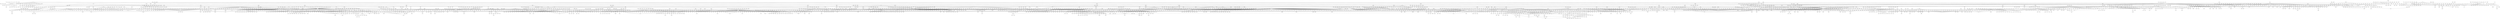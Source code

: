 graph {



	1 [height="0.05", level="1", pos="-30175.03,-29800.52", width="0.05"];
	10 [level="5", pos="-29320.18,-30688.67"];
	100 [level="3", pos="-28307.18,-3908.33"];
	1000 [level="3", pos="5747.25,3093.18"];
	1001 [level="2", pos="6580.39,5397.12"];
	1003 [level="5", pos="3480.12,2258.85"];
	1005 [height="0.05", level="1", pos="6274.32,-11528.12", width="0.05"];
	1006 [height="0.05", level="1", pos="10740.80,-11559.61", width="0.05"];
	1007 [height="0.05", level="1", pos="11074.60,-15117.53", width="0.05"];
	1008 [level="5", pos="3460.97,-9738.09"];
	1009 [height="0.05", level="1", pos="9997.05,-17226.79", width="0.05"];
	1010 [height="0.05", level="1", pos="10014.11,-9423.66", width="0.05"];
	1011 [level="3", pos="1372.32,-7381.43"];
	1013 [level="3", pos="3217.92,-4898.14"];
	1015 [level="2", pos="4583.63,-10666.62"];
	1016 [level="3", pos="2022.81,-5846.55"];
	1018 [level="3", pos="2355.24,-5570.51"];
	1019 [level="2", pos="7876.00,-6792.60"];
	102 [level="5", pos="-33830.68,-2280.58"];
	1020 [level="4", pos="6307.68,-4654.43"];
	1021 [level="5", pos="3361.59,-9712.15"];
	1022 [level="3", pos="2023.08,-8602.84"];
	1024 [level="3", pos="7422.38,-5250.68"];
	1025 [level="5", pos="6875.26,-5486.84"];
	1027 [level="5", pos="1911.75,-6283.19"];
	1028 [level="5", pos="4909.57,-4482.49"];
	1029 [level="3", pos="7072.89,-9878.03"];
	103 [level="2", pos="-31720.78,1424.28"];
	1030 [level="2", pos="8068.74,-8031.59"];
	1031 [level="5", pos="2959.75,-5252.53"];
	1034 [level="3", pos="2547.98,-5306.61"];
	1035 [level="5", pos="7210.85,-7624.63"];
	1036 [level="5", pos="5770.12,-4264.80"];
	1037 [level="5", pos="1783.73,-8147.58"];
	1038 [level="4", pos="2472.74,-5714.75"];
	1039 [level="5", pos="4085.63,-4761.61"];
	1041 [level="4", pos="2345.55,-9072.06"];
	1042 [level="5", pos="1903.42,-6861.87"];
	1043 [level="3", pos="1920.34,-7293.42"];
	1044 [level="5", pos="2236.81,-9082.05"];
	1045 [level="3", pos="1904.44,-8601.07"];
	1048 [level="4", pos="3059.17,-5313.81"];
	1050 [level="4", pos="4787.41,-4669.88"];
	1051 [level="5", pos="4696.41,-10081.12"];
	1052 [level="5", pos="5723.02,-4217.61"];
	1053 [level="4", pos="6176.62,-5037.07"];
	1054 [level="5", pos="2827.26,-9493.28"];
	1057 [level="2", pos="7579.96,-5944.76"];
	1058 [level="3", pos="2826.39,-9389.46"];
	106 [level="3", pos="-32931.16,-191.06"];
	1061 [level="2", pos="5443.12,-10072.14"];
	1062 [level="3", pos="4008.93,-9803.41"];
	1064 [level="3", pos="2003.41,-6376.52"];
	1066 [level="3", pos="1785.40,-6792.58"];
	1067 [level="5", pos="3476.48,-4658.93"];
	1068 [level="4", pos="1660.07,-8133.05"];
	1070 [level="5", pos="6952.26,-6349.01"];
	1071 [level="3", pos="1637.92,-7720.02"];
	1073 [level="3", pos="5458.03,-11793.28"];
	1075 [level="5", pos="6753.44,-12721.93"];
	1077 [level="3", pos="5709.32,-10805.87"];
	1078 [level="4", pos="6569.73,-12460.34"];
	108 [height="0.05", level="1", pos="-21873.23,3846.86", width="0.05"];
	1081 [level="5", pos="5826.72,-12303.72"];
	1083 [level="5", pos="-3223.66,-927.47"];
	1084 [level="4", pos="-3020.67,-483.71"];
	1085 [height="0.05", level="1", pos="-20615.73,19379.57", width="0.05"];
	1086 [level="5", pos="-18687.62,13673.60"];
	1087 [level="2", pos="-17891.73,17042.81"];
	1088 [level="5", pos="-17233.61,13112.80"];
	1089 [level="4", pos="-16288.40,15772.18"];
	109 [height="0.05", level="1", pos="-24552.22,13685.91", width="0.05"];
	1090 [level="5", pos="-19127.11,15492.20"];
	1091 [level="3", pos="-17911.27,13177.88"];
	1092 [level="5", pos="-16536.67,14707.79"];
	1094 [level="4", pos="-19046.90,14808.16"];
	1095 [level="5", pos="-16668.22,16263.17"];
	11 [level="4", pos="-31443.13,-30952.31"];
	110 [height="0.05", level="1", pos="-22982.22,10299.15", width="0.05"];
	1101 [level="2", pos="-20882.62,22182.99"];
	1102 [level="2", pos="-22984.25,22077.62"];
	1103 [level="5", pos="-19548.55,21333.47"];
	1104 [level="3", pos="-22409.50,17323.58"];
	1106 [height="0.05", level="1", pos="-21781.95,23900.16", width="0.05"];
	1107 [level="3", pos="-20328.62,17092.74"];
	1108 [level="5", pos="-20855.66,17200.61"];
	1109 [level="2", pos="-18139.02,18686.73"];
	111 [height="0.05", level="1", pos="-27357.58,6332.30", width="0.05"];
	1110 [level="4", pos="-22198.83,17935.68"];
	1112 [level="5", pos="-18671.73,20174.80"];
	1114 [level="3", pos="-18509.88,18318.07"];
	1115 [level="5", pos="-22580.91,19615.07"];
	1116 [level="3", pos="-18962.58,20823.84"];
	1118 [level="3", pos="-22875.04,19968.94"];
	1119 [level="2", pos="-10404.18,34626.43"];
	112 [height="0.05", level="1", pos="-23340.60,-5503.42", width="0.05"];
	1121 [level="5", pos="-7923.32,35284.53"];
	1122 [level="4", pos="-9223.15,33424.98"];
	1125 [level="5", pos="-9104.68,35461.67"];
	1126 [level="2", pos="-12153.72,34577.44"];
	1127 [level="5", pos="-10844.43,35884.86"];
	1128 [level="2", pos="-13498.00,36583.19"];
	1129 [level="2", pos="-11298.81,32498.33"];
	113 [height="0.05", level="1", pos="-23068.83,-2820.41", width="0.05"];
	1134 [level="2", pos="-14460.73,38924.11"];
	1135 [level="2", pos="-15054.75,36034.02"];
	1136 [level="4", pos="-12399.93,37084.85"];
	1139 [level="3", pos="-12685.13,38830.05"];
	114 [level="2", pos="-26739.97,4447.15"];
	1140 [level="2", pos="-13188.80,41120.40"];
	1141 [level="5", pos="-15142.10,38528.58"];
	1142 [level="3", pos="-15220.49,39967.93"];
	1144 [level="2", pos="-30636.80,11760.67"];
	1146 [level="2", pos="-34173.28,14739.06"];
	1147 [height="0.05", level="1", pos="-28094.20,22772.00", width="0.05"];
	1148 [level="3", pos="-29944.94,14384.30"];
	1149 [level="5", pos="-30306.16,13690.17"];
	115 [height="0.05", level="1", pos="-23397.44,-1164.67", width="0.05"];
	1150 [level="3", pos="-31081.19,11445.96"];
	1151 [level="5", pos="-30441.47,14991.29"];
	1152 [level="3", pos="-32647.86,15478.49"];
	1155 [level="3", pos="-33168.36,12811.32"];
	1157 [level="3", pos="-29393.64,11924.67"];
	1159 [level="5", pos="-29145.95,12196.68"];
	116 [level="5", pos="-25328.93,-1007.94"];
	1163 [level="4", pos="-4746.63,3278.12"];
	1164 [level="3", pos="-5924.08,3189.56"];
	1165 [level="3", pos="-5388.68,2782.59"];
	1166 [level="5", pos="230.44,-6096.65"];
	1168 [height="0.05", level="1", pos="-5679.49,14948.74", width="0.05"];
	1169 [height="0.05", level="1", pos="-9056.95,8463.69", width="0.05"];
	117 [level="5", pos="-26799.73,949.96"];
	1170 [height="0.05", level="1", pos="-5148.00,11505.76", width="0.05"];
	1172 [height="0.05", level="1", pos="-6914.84,17977.83", width="0.05"];
	1173 [level="2", pos="-5085.26,16413.02"];
	1175 [level="3", pos="-6320.29,13261.38"];
	1177 [level="5", pos="-4790.34,15949.96"];
	1178 [level="4", pos="-3905.65,14802.11"];
	1179 [level="2", pos="-5435.56,14037.24"];
	118 [level="3", pos="-23009.77,1307.81"];
	1180 [level="3", pos="-7681.18,15178.81"];
	1182 [level="5", pos="-7010.17,13684.73"];
	1183 [level="3", pos="-7221.17,15727.52"];
	1191 [level="3", pos="-5872.08,18210.69"];
	1192 [level="3", pos="-8155.28,16604.07"];
	1194 [level="3", pos="-6410.40,17541.50"];
	1197 [level="5", pos="-7459.38,18933.47"];
	1198 [level="2", pos="-8520.64,18161.03"];
	1199 [level="5", pos="-6721.24,18943.88"];
	12 [height="0.05", level="1", pos="-30199.29,-18408.02", width="0.05"];
	1202 [level="3", pos="-44845.69,10863.23"];
	1203 [level="5", pos="-44237.77,12061.75"];
	1204 [level="3", pos="-46033.07,11857.33"];
	1205 [height="0.05", level="1", pos="-14069.56,-28289.86", width="0.05"];
	1206 [height="0.05", level="1", pos="-18358.26,-29074.65", width="0.05"];
	1207 [level="5", pos="-16164.85,-24977.58"];
	1210 [level="2", pos="-12575.45,-27795.58"];
	1212 [level="4", pos="-13035.99,-29329.79"];
	1214 [level="2", pos="-13408.25,-26472.11"];
	1215 [level="2", pos="-14026.76,-30273.34"];
	1216 [level="3", pos="-15051.51,-28617.18"];
	1218 [level="5", pos="-11642.50,-28938.72"];
	1219 [level="5", pos="-11388.95,-27672.07"];
	122 [level="4", pos="-23864.25,3719.35"];
	1220 [level="2", pos="-17954.47,10846.68"];
	1221 [level="4", pos="-19906.90,11092.83"];
	1222 [level="4", pos="-18816.05,9355.54"];
	1223 [level="3", pos="-18388.02,11909.72"];
	1225 [level="5", pos="-17273.48,11025.58"];
	1226 [level="5", pos="-18583.15,12082.70"];
	1227 [level="2", pos="-1015.77,22511.30"];
	1229 [level="2", pos="-2057.11,24659.97"];
	123 [level="4", pos="-25452.33,-909.68"];
	1230 [level="3", pos="1138.40,24350.08"];
	1231 [level="2", pos="-2963.92,25770.54"];
	1232 [level="5", pos="459.11,25881.97"];
	1233 [level="2", pos="126.63,22538.28"];
	1234 [level="4", pos="-646.26,25753.14"];
	1236 [level="3", pos="-1475.17,23999.89"];
	1237 [level="3", pos="-2108.76,22842.51"];
	1238 [level="3", pos="-1692.83,21991.22"];
	1239 [level="3", pos="-326.07,21777.30"];
	124 [level="5", pos="-27031.42,2647.06"];
	1241 [level="2", pos="-25991.70,11010.21"];
	1242 [level="2", pos="-25317.36,15936.74"];
	1243 [height="0.05", level="1", pos="-26454.80,17632.52", width="0.05"];
	1244 [level="3", pos="-26306.40,13098.88"];
	1246 [level="3", pos="-23257.83,13163.19"];
	1247 [level="5", pos="-24247.98,12231.06"];
	1249 [height="0.05", level="1", pos="-27538.45,13963.15", width="0.05"];
	1251 [level="5", pos="-22890.96,13565.01"];
	1252 [level="5", pos="-23586.52,15164.56"];
	1254 [level="3", pos="-23618.22,15701.05"];
	1255 [level="3", pos="-27489.55,10340.85"];
	1256 [level="4", pos="-26052.99,10232.18"];
	1257 [level="5", pos="-27414.38,12158.35"];
	1258 [level="3", pos="-28477.08,9941.68"];
	1259 [level="3", pos="-29039.68,9339.17"];
	126 [level="2", pos="-25232.47,4690.95"];
	1260 [level="4", pos="-28761.48,10477.33"];
	1263 [level="3", pos="-14321.10,8247.12"];
	1264 [height="0.05", level="1", pos="-7867.93,-31218.89", width="0.05"];
	1265 [level="3", pos="-142.33,-23901.04"];
	1266 [level="5", pos="-943.03,-28629.63"];
	1267 [height="0.05", level="1", pos="-6116.54,-26524.29", width="0.05"];
	1268 [level="2", pos="2728.17,-24677.77"];
	1269 [level="3", pos="1478.00,-25817.29"];
	127 [level="5", pos="-26412.85,39.80"];
	1271 [level="5", pos="-4784.10,-23369.25"];
	1272 [level="4", pos="1154.01,-26952.43"];
	1274 [level="2", pos="-5363.09,-24380.50"];
	1276 [level="2", pos="-4993.55,-21683.03"];
	1277 [level="5", pos="-2721.36,-27591.17"];
	1278 [level="5", pos="-962.14,-22650.63"];
	1279 [level="5", pos="17.27,-24742.38"];
	1280 [level="5", pos="-3538.86,-23130.89"];
	1281 [level="3", pos="1705.15,-25979.94"];
	1283 [level="4", pos="169.98,-28018.49"];
	1284 [level="3", pos="-1883.96,-22051.10"];
	1285 [level="3", pos="-1087.96,-28689.01"];
	1286 [level="4", pos="-1016.79,-23379.19"];
	1288 [level="2", pos="-5074.25,-23321.24"];
	1289 [level="2", pos="-2443.95,-28439.62"];
	129 [level="4", pos="-27024.15,2402.46"];
	1291 [level="2", pos="666.69,-28265.66"];
	1292 [level="3", pos="-2180.04,-22590.24"];
	1296 [level="3", pos="-4446.46,-26635.74"];
	1297 [level="3", pos="1078.33,-27062.09"];
	13 [height="0.05", level="1", pos="-39419.95,-32427.44", width="0.05"];
	130 [level="3", pos="-22371.87,567.85"];
	1301 [level="5", pos="-4489.67,-24932.15"];
	1302 [height="0.05", level="1", pos="2058.30,-32747.67", width="0.05"];
	1303 [level="3", pos="-8946.39,-28817.10"];
	1304 [height="0.05", level="1", pos="-7128.30,-37249.81", width="0.05"];
	1305 [height="0.05", level="1", pos="-12835.98,-37823.55", width="0.05"];
	1306 [level="2", pos="-4887.85,-30246.98"];
	1307 [level="4", pos="-10757.31,-31876.96"];
	1308 [level="3", pos="-4870.71,-33757.69"];
	1309 [level="2", pos="-10909.83,-28986.68"];
	131 [level="5", pos="-23185.42,2340.14"];
	1311 [level="4", pos="-9317.89,-28536.81"];
	1312 [level="2", pos="-8140.81,-27931.40"];
	1313 [level="4", pos="-5325.56,-30617.80"];
	1314 [level="2", pos="-4669.17,-28830.77"];
	1315 [level="5", pos="-8874.43,-33370.62"];
	1316 [level="3", pos="-11585.18,-30315.87"];
	1317 [level="4", pos="-7881.18,-33842.11"];
	132 [level="3", pos="-23151.31,-113.53"];
	1320 [level="3", pos="-10128.45,-33209.43"];
	1321 [level="4", pos="-5099.70,-32390.54"];
	1322 [level="5", pos="-10407.64,-29129.62"];
	1324 [level="5", pos="-6978.92,-28934.52"];
	1326 [level="5", pos="-6947.87,-33521.68"];
	1327 [level="5", pos="-4876.60,-32616.35"];
	1328 [level="2", pos="-11436.91,-31697.16"];
	1329 [level="4", pos="-11350.27,-30212.39"];
	133 [height="0.05", level="1", pos="-20380.99,-1062.20", width="0.05"];
	1331 [level="4", pos="-6799.07,-28890.88"];
	1334 [level="4", pos="-5820.91,-33249.16"];
	1338 [height="0.05", level="1", pos="5512.90,-38354.11", width="0.05"];
	134 [height="0.05", level="1", pos="-19418.39,10006.13", width="0.05"];
	1340 [level="3", pos="4450.82,-34304.85"];
	1341 [level="5", pos="4082.42,-31321.87"];
	1342 [level="2", pos="-1374.06,-32640.15"];
	1343 [level="3", pos="290.37,-35828.80"];
	1344 [level="5", pos="1042.08,-35100.90"];
	1347 [level="2", pos="5204.43,-32815.86"];
	135 [height="0.05", level="1", pos="-23116.64,6028.50", width="0.05"];
	1351 [level="4", pos="2463.46,-35471.36"];
	1352 [level="5", pos="-87.35,-33848.68"];
	1355 [level="2", pos="2837.11,-36112.55"];
	1356 [level="4", pos="418.88,-30365.33"];
	1357 [level="4", pos="4476.44,-31388.73"];
	1358 [level="3", pos="3093.92,-30348.28"];
	1361 [level="4", pos="-211.19,-31795.42"];
	1363 [level="5", pos="4803.37,-32943.60"];
	1368 [level="3", pos="314.02,-30517.80"];
	1369 [level="3", pos="2282.43,-30207.02"];
	1370 [level="4", pos="-262.11,-34220.06"];
	1372 [level="5", pos="1881.21,-30272.71"];
	1375 [level="4", pos="4020.54,-34158.41"];
	138 [level="4", pos="-22014.19,2171.36"];
	1383 [level="3", pos="7645.06,-40248.02"];
	1384 [level="5", pos="7647.84,-39648.47"];
	1385 [level="5", pos="5987.49,-40921.99"];
	1386 [height="0.05", level="1", pos="7386.11,-42397.31", width="0.05"];
	1387 [level="3", pos="6113.72,-36721.74"];
	1389 [level="2", pos="7919.91,-37815.22"];
	139 [level="3", pos="-21026.21,3766.18"];
	1390 [level="5", pos="7324.51,-37710.21"];
	1391 [level="5", pos="3803.84,-39960.46"];
	1392 [level="5", pos="5645.81,-36997.14"];
	1393 [level="4", pos="4331.66,-40423.36"];
	1394 [level="3", pos="3538.24,-38268.32"];
	1395 [level="5", pos="4025.36,-37965.17"];
	1397 [height="0.05", level="1", pos="14879.79,-17656.02", width="0.05"];
	1398 [level="3", pos="11537.35,-11518.88"];
	1399 [level="3", pos="9701.52,-12590.63"];
	14 [level="4", pos="-35027.16,-26427.71"];
	140 [level="5", pos="-23548.45,4414.71"];
	1401 [level="3", pos="13791.54,-20924.22"];
	1402 [height="0.05", level="1", pos="19638.60,-20567.66", width="0.05"];
	1403 [height="0.05", level="1", pos="18285.29,-24512.65", width="0.05"];
	1405 [level="3", pos="14789.69,-21378.15"];
	1406 [level="3", pos="17973.90,-16523.94"];
	1407 [level="5", pos="13992.81,-14495.46"];
	1408 [level="5", pos="16828.57,-15731.15"];
	1411 [level="5", pos="13141.38,-15921.16"];
	1413 [level="3", pos="14950.03,-14133.48"];
	1414 [level="3", pos="13997.84,-15039.38"];
	1415 [level="5", pos="12647.51,-18846.15"];
	1416 [level="4", pos="12246.06,-16359.83"];
	1417 [height="0.05", level="1", pos="24640.45,-21422.98", width="0.05"];
	1418 [level="5", pos="12889.53,-18564.36"];
	1422 [level="5", pos="13748.66,-20627.05"];
	1424 [level="3", pos="17628.96,-16848.15"];
	1427 [level="3", pos="15948.36,-14842.39"];
	1428 [level="5", pos="12720.55,-17738.22"];
	1429 [level="3", pos="12725.47,-20426.56"];
	1432 [level="3", pos="16835.82,-15521.21"];
	1435 [level="3", pos="14838.69,-13945.28"];
	1436 [level="4", pos="12981.23,-19839.84"];
	1437 [level="4", pos="12579.54,-16684.35"];
	1439 [level="5", pos="14951.63,-21025.26"];
	1445 [level="3", pos="16039.24,-20828.84"];
	1447 [level="5", pos="15882.17,-14619.10"];
	1448 [level="5", pos="17287.97,-18136.40"];
	145 [level="5", pos="-22918.53,2518.19"];
	1451 [level="3", pos="-7295.44,7649.27"];
	1452 [level="2", pos="-7322.64,7357.95"];
	1453 [level="3", pos="-6585.15,5341.58"];
	1455 [level="3", pos="-6598.06,7784.00"];
	1456 [level="5", pos="-6206.89,6653.96"];
	1458 [level="5", pos="-7254.54,5771.51"];
	146 [height="0.05", level="1", pos="-19006.70,5425.97", width="0.05"];
	1460 [height="0.05", level="1", pos="33990.14,-8301.93", width="0.05"];
	1461 [height="0.05", level="1", pos="23196.04,-7592.66", width="0.05"];
	1462 [height="0.05", level="1", pos="27080.49,-11335.65", width="0.05"];
	1463 [level="3", pos="12095.44,-4855.78"];
	1464 [height="0.05", level="1", pos="16789.93,-4437.86", width="0.05"];
	1465 [level="5", pos="15255.14,-4035.28"];
	1469 [level="5", pos="13352.74,-5283.18"];
	147 [height="0.05", level="1", pos="-19134.96,-8458.96", width="0.05"];
	1470 [level="5", pos="14480.25,-2472.11"];
	1471 [level="5", pos="14787.52,-5871.60"];
	1472 [level="5", pos="12960.81,-2041.09"];
	1473 [level="4", pos="13415.30,-5879.95"];
	1474 [level="2", pos="13188.62,-2215.96"];
	1475 [level="2", pos="11645.01,-2252.72"];
	1476 [level="2", pos="15765.67,-6362.22"];
	1478 [level="4", pos="11915.16,-2340.94"];
	1479 [level="3", pos="11429.74,-3282.23"];
	148 [level="5", pos="-19565.71,-2974.12"];
	1480 [level="5", pos="14667.82,-2793.58"];
	1481 [height="0.05", level="1", pos="45093.13,-15830.37", width="0.05"];
	1482 [height="0.05", level="1", pos="35657.94,-13536.53", width="0.05"];
	1484 [height="0.05", level="1", pos="52360.54,-17273.77", width="0.05"];
	1485 [height="0.05", level="1", pos="47625.35,-22017.24", width="0.05"];
	1486 [level="2", pos="46718.71,-14815.74"];
	1488 [level="4", pos="44892.90,-14777.82"];
	1489 [level="4", pos="43162.10,-16348.34"];
	149 [level="2", pos="-20615.69,2165.83"];
	1491 [level="2", pos="44541.77,-18318.52"];
	1492 [level="3", pos="43483.85,-17379.24"];
	1496 [level="5", pos="53106.86,-19152.42"];
	1497 [level="3", pos="54677.35,-17951.13"];
	1499 [level="3", pos="54281.55,-16737.65"];
	150 [level="3", pos="-18792.43,-2256.37"];
	1500 [level="4", pos="52149.84,-15630.27"];
	1501 [level="5", pos="51224.18,-18902.23"];
	1503 [level="4", pos="50701.26,-18097.63"];
	1505 [level="4", pos="51895.99,-19361.52"];
	1506 [level="5", pos="50687.55,-16672.14"];
	1508 [level="3", pos="52537.86,-15452.15"];
	1509 [level="4", pos="53633.57,-16080.22"];
	151 [level="5", pos="-19476.18,266.34"];
	1511 [level="4", pos="53954.55,-18545.72"];
	1517 [height="0.05", level="1", pos="18884.75,3880.86", width="0.05"];
	1518 [height="0.05", level="1", pos="16826.53,7576.50", width="0.05"];
	1519 [height="0.05", level="1", pos="20833.58,-1817.13", width="0.05"];
	1520 [level="3", pos="12423.59,873.32"];
	1521 [level="3", pos="9469.95,4149.22"];
	1522 [height="0.05", level="1", pos="15529.55,5207.30", width="0.05"];
	1523 [level="2", pos="14033.76,273.82"];
	1524 [height="0.05", level="1", pos="15335.78,-301.37", width="0.05"];
	1525 [level="5", pos="15073.82,2559.30"];
	1529 [level="5", pos="10793.09,5731.12"];
	153 [level="5", pos="-18105.58,-851.44"];
	1530 [level="4", pos="12734.21,6673.18"];
	1531 [level="2", pos="14717.56,5767.16"];
	1532 [level="4", pos="13051.28,815.77"];
	1534 [level="3", pos="9626.53,4219.78"];
	1535 [level="4", pos="9869.62,5096.96"];
	1539 [level="5", pos="15453.37,3950.36"];
	154 [height="0.05", level="1", pos="-20457.83,1904.34", width="0.05"];
	1542 [level="4", pos="11758.73,6419.22"];
	1543 [level="5", pos="13739.33,6007.60"];
	1545 [level="5", pos="10874.58,5797.20"];
	1546 [level="4", pos="11316.44,717.17"];
	1547 [level="3", pos="10279.62,1863.24"];
	1549 [level="5", pos="12639.06,6582.02"];
	155 [level="5", pos="-21814.35,-89.29"];
	1550 [level="3", pos="9613.10,3240.67"];
	1553 [level="4", pos="13664.28,6167.31"];
	1554 [level="4", pos="10518.92,1018.24"];
	1555 [level="5", pos="10079.83,5102.76"];
	1558 [level="3", pos="10047.18,3122.07"];
	156 [level="5", pos="-21885.51,301.06"];
	1560 [level="3", pos="11702.90,6243.17"];
	1561 [level="2", pos="13992.16,626.44"];
	1564 [level="5", pos="11591.13,989.89"];
	1567 [level="3", pos="10610.25,1002.20"];
	1568 [level="4", pos="13206.89,517.42"];
	1571 [level="2", pos="17317.82,4570.80"];
	1572 [height="0.05", level="1", pos="20751.18,5108.98", width="0.05"];
	1573 [level="2", pos="19588.82,6862.99"];
	1574 [level="2", pos="20079.16,3394.84"];
	1575 [level="3", pos="18397.80,2559.55"];
	1576 [level="3", pos="17563.35,5602.67"];
	1577 [level="5", pos="17065.12,5207.01"];
	1578 [level="5", pos="18704.63,4885.04"];
	1579 [level="5", pos="16588.05,4072.38"];
	1581 [level="4", pos="18189.19,5856.53"];
	1582 [height="0.05", level="1", pos="-9618.87,-20298.05", width="0.05"];
	1583 [level="2", pos="-8713.68,-21689.08"];
	1584 [level="2", pos="-8438.81,-23335.93"];
	1586 [level="5", pos="-9811.51,-22000.72"];
	1587 [level="5", pos="-8330.28,-21616.69"];
	1591 [height="0.05", level="1", pos="19796.04,11556.17", width="0.05"];
	1592 [level="2", pos="6951.86,3096.70"];
	1594 [height="0.05", level="1", pos="23864.56,18587.53", width="0.05"];
	1596 [level="3", pos="19533.81,13863.54"];
	1597 [level="5", pos="18844.35,9613.82"];
	1598 [height="0.05", level="1", pos="22502.95,14992.44", width="0.05"];
	1599 [level="5", pos="18158.09,12928.34"];
	16 [level="4", pos="-31180.75,-24998.82"];
	160 [level="5", pos="-22020.77,-1679.42"];
	1600 [level="5", pos="17347.42,11289.21"];
	1601 [level="5", pos="20540.00,9209.27"];
	1602 [level="5", pos="22104.52,12353.65"];
	1604 [height="0.05", level="1", pos="21281.58,15260.66", width="0.05"];
	1605 [level="3", pos="17517.98,10876.02"];
	1607 [level="2", pos="19994.36,14455.90"];
	161 [level="3", pos="-18219.14,-2054.66"];
	1613 [level="4", pos="20787.73,9255.57"];
	1614 [level="3", pos="22064.78,10868.07"];
	1617 [level="3", pos="19095.66,9347.09"];
	1620 [level="2", pos="22497.14,12849.48"];
	1621 [level="5", pos="21817.33,10481.44"];
	1622 [level="3", pos="17732.24,12338.70"];
	1623 [height="0.05", level="1", pos="27458.41,22225.20", width="0.05"];
	1624 [height="0.05", level="1", pos="24238.67,27168.27", width="0.05"];
	1625 [level="3", pos="24493.52,16243.82"];
	1626 [level="3", pos="24602.61,16544.20"];
	1627 [level="5", pos="25780.78,18397.80"];
	1628 [level="3", pos="22642.56,20019.46"];
	1629 [level="2", pos="26118.52,20272.57"];
	1633 [level="4", pos="25812.73,18071.50"];
	1634 [level="3", pos="23030.25,16476.65"];
	1635 [level="4", pos="22173.36,18451.43"];
	1637 [height="0.05", level="1", pos="31330.32,23760.14", width="0.05"];
	1638 [height="0.05", level="1", pos="32111.71,19824.86", width="0.05"];
	1639 [height="0.05", level="1", pos="29496.87,17939.82", width="0.05"];
	1640 [level="3", pos="27081.15,24384.90"];
	1641 [level="2", pos="25540.00,23186.44"];
	1642 [level="5", pos="27307.42,21088.72"];
	1643 [level="3", pos="25746.18,22019.89"];
	1644 [level="4", pos="29709.36,22567.55"];
	1645 [level="5", pos="4548.89,-4176.33"];
	1648 [level="4", pos="4473.75,-3885.07"];
	165 [level="4", pos="-18619.65,-677.40"];
	1650 [level="5", pos="1270.67,-22590.52"];
	1651 [level="3", pos="1273.81,-23564.48"];
	1653 [level="2", pos="3508.19,-23824.53"];
	1654 [level="5", pos="2194.66,-23734.05"];
	1656 [height="0.05", level="1", pos="17846.24,29668.72", width="0.05"];
	1657 [level="5", pos="22791.57,25436.65"];
	1659 [height="0.05", level="1", pos="22623.44,31166.61", width="0.05"];
	166 [level="3", pos="-21828.05,-2218.64"];
	1660 [level="4", pos="25083.82,27301.91"];
	1661 [level="3", pos="21665.39,26945.59"];
	1662 [level="3", pos="24349.56,28565.06"];
	1666 [level="4", pos="22338.09,25912.38"];
	1667 [level="3", pos="25013.53,25888.57"];
	1669 [level="5", pos="18318.62,27953.23"];
	167 [level="5", pos="-20668.10,-2817.75"];
	1671 [level="4", pos="19476.53,29481.50"];
	1672 [level="3", pos="16966.58,27985.03"];
	1673 [level="2", pos="15744.40,30019.68"];
	1674 [height="0.05", level="1", pos="17370.31,33612.97", width="0.05"];
	1675 [level="5", pos="16251.32,28842.37"];
	1677 [level="3", pos="18277.60,31264.15"];
	1679 [level="5", pos="16500.82,30649.19"];
	168 [height="0.05", level="1", pos="-15323.12,9064.39", width="0.05"];
	1680 [level="5", pos="18705.40,30673.55"];
	1681 [level="5", pos="18565.57,27456.07"];
	1682 [height="0.05", level="1", pos="13509.64,-25657.51", width="0.05"];
	1683 [height="0.05", level="1", pos="12075.75,-24202.17", width="0.05"];
	1684 [level="5", pos="10193.04,-15553.27"];
	1685 [level="5", pos="11724.84,-15455.24"];
	1686 [level="4", pos="11025.16,-14304.46"];
	1687 [level="2", pos="9921.94,-14833.00"];
	1689 [level="2", pos="13455.86,-27613.21"];
	169 [level="5", pos="-20855.14,5234.31"];
	1690 [height="0.05", level="1", pos="16314.26,-29433.68", width="0.05"];
	1691 [level="2", pos="15280.04,-24414.83"];
	1692 [level="3", pos="13685.87,-24102.59"];
	1693 [level="4", pos="12350.05,-26145.26"];
	1694 [level="2", pos="12619.72,-27618.70"];
	1697 [level="5", pos="12468.41,-28742.06"];
	1698 [level="5", pos="11216.36,-27716.01"];
	1699 [level="5", pos="12075.39,-26871.12"];
	17 [level="4", pos="-33625.05,-27459.24"];
	170 [level="5", pos="-19943.12,3739.03"];
	1706 [height="0.05", level="1", pos="10326.35,16105.35", width="0.05"];
	1707 [height="0.05", level="1", pos="12416.74,17781.60", width="0.05"];
	1708 [height="0.05", level="1", pos="9952.51,18407.36", width="0.05"];
	1710 [level="2", pos="7448.71,18233.57"];
	1712 [level="5", pos="8057.53,16271.54"];
	1714 [height="0.05", level="1", pos="13213.46,14945.62", width="0.05"];
	1716 [level="3", pos="10049.23,15891.26"];
	172 [level="5", pos="-18312.42,7814.64"];
	1720 [level="5", pos="13345.19,16502.86"];
	1722 [level="5", pos="14387.02,14354.48"];
	1724 [level="4", pos="14869.26,15624.18"];
	1725 [level="3", pos="13994.93,14066.49"];
	1726 [level="4", pos="12702.09,14091.45"];
	1729 [level="5", pos="12475.12,16268.26"];
	1735 [level="5", pos="14213.62,16293.90"];
	1739 [level="3", pos="11967.56,14781.49"];
	174 [level="2", pos="-18763.31,2649.05"];
	1741 [height="0.05", level="1", pos="13217.07,-9154.63", width="0.05"];
	1742 [level="2", pos="11983.50,-6260.04"];
	1743 [level="2", pos="12730.74,-7726.00"];
	1744 [level="5", pos="9012.66,-6588.11"];
	1746 [level="3", pos="10252.28,-4917.64"];
	1747 [level="5", pos="10498.47,-7912.96"];
	1750 [level="5", pos="11103.26,-5852.69"];
	1751 [level="2", pos="9873.42,-7738.41"];
	1755 [level="5", pos="9870.58,-4916.64"];
	1756 [level="3", pos="8797.22,-6220.26"];
	176 [level="3", pos="-20256.09,6183.45"];
	1760 [height="0.05", level="1", pos="17385.75,-10094.68", width="0.05"];
	1761 [level="3", pos="12079.20,-10053.00"];
	1763 [level="3", pos="14446.03,-8999.35"];
	1764 [height="0.05", level="1", pos="20940.44,-17500.34", width="0.05"];
	1765 [level="2", pos="15095.80,-10253.58"];
	1766 [height="0.05", level="1", pos="16950.82,-13287.94", width="0.05"];
	1767 [height="0.05", level="1", pos="13760.54,-12406.58", width="0.05"];
	1768 [level="5", pos="18286.58,-10910.63"];
	1769 [level="3", pos="16945.23,-9397.30"];
	177 [level="3", pos="-17916.19,8390.07"];
	1770 [level="3", pos="15565.53,-11052.04"];
	1771 [level="2", pos="20979.71,-16104.60"];
	1772 [height="0.05", level="1", pos="23013.70,-14991.95", width="0.05"];
	1773 [level="2", pos="23968.33,-17883.28"];
	1775 [level="2", pos="22743.02,-17117.27"];
	1776 [level="5", pos="21099.48,-18922.81"];
	1777 [level="2", pos="19183.52,-17089.57"];
	1778 [level="2", pos="21227.93,-14756.07"];
	1779 [height="0.05", level="1", pos="4365.02,5241.43", width="0.05"];
	1780 [level="2", pos="3142.64,2258.13"];
	1781 [level="3", pos="340.15,-38.37"];
	1782 [level="3", pos="951.31,124.07"];
	1783 [level="3", pos="2087.65,2809.45"];
	1785 [level="3", pos="2597.20,3038.58"];
	1786 [level="3", pos="3291.09,3192.15"];
	1787 [level="2", pos="639.24,221.22"];
	1788 [level="5", pos="1930.01,2612.63"];
	1789 [level="4", pos="2868.98,1986.39"];
	179 [level="5", pos="-17716.09,5827.87"];
	1791 [level="2", pos="5618.91,5546.34"];
	1792 [level="4", pos="4025.04,5220.79"];
	1793 [level="3", pos="4541.17,6094.90"];
	1794 [level="2", pos="6007.85,5833.08"];
	1796 [level="2", pos="6770.78,6273.76"];
	1798 [level="4", pos="5317.87,5608.99"];
	1799 [level="4", pos="4764.17,4982.50"];
	180 [level="4", pos="-17237.00,5205.84"];
	1802 [level="2", pos="6097.88,6486.92"];
	1806 [level="4", pos="11311.80,9468.68"];
	1807 [height="0.05", level="1", pos="14683.87,10660.23", width="0.05"];
	1808 [height="0.05", level="1", pos="9011.78,14323.37", width="0.05"];
	1809 [height="0.05", level="1", pos="16590.91,13437.53", width="0.05"];
	1810 [level="3", pos="7929.02,10250.96"];
	1812 [level="3", pos="10272.24,9366.18"];
	1813 [height="0.05", level="1", pos="12140.38,12582.48", width="0.05"];
	1814 [level="4", pos="9037.48,12295.93"];
	1815 [level="3", pos="8739.51,9266.03"];
	1817 [level="3", pos="7858.75,10134.41"];
	1818 [level="5", pos="8308.23,11240.10"];
	182 [level="5", pos="-19488.30,7068.40"];
	1820 [height="0.05", level="1", pos="13198.96,12887.62", width="0.05"];
	1821 [level="3", pos="7770.03,11151.76"];
	1825 [level="4", pos="10369.78,12503.80"];
	1826 [level="3", pos="12160.95,10281.15"];
	1828 [level="5", pos="10625.39,9501.70"];
	1829 [level="5", pos="23547.24,-7143.81"];
	183 [level="5", pos="-18663.24,2954.74"];
	1830 [level="3", pos="22568.16,-6875.24"];
	1831 [level="2", pos="25411.60,-7881.09"];
	1832 [level="3", pos="21873.56,-6489.14"];
	1833 [height="0.05", level="1", pos="26766.37,-8427.72", width="0.05"];
	1834 [level="4", pos="24532.82,-8811.20"];
	1836 [level="3", pos="24640.70,-7048.48"];
	1839 [level="3", pos="21635.77,-7656.89"];
	184 [level="5", pos="-18043.29,4309.18"];
	1840 [level="3", pos="25010.34,-8792.99"];
	1842 [level="5", pos="23307.83,-8799.64"];
	1843 [level="5", pos="22540.84,-8530.12"];
	1844 [level="5", pos="-8750.87,-2063.98"];
	1845 [level="2", pos="-9498.01,-3404.01"];
	1846 [level="4", pos="-9202.35,-1945.45"];
	1848 [level="5", pos="-9458.84,-2323.12"];
	1849 [height="0.05", level="1", pos="9516.12,-28778.20", width="0.05"];
	185 [level="2", pos="-17338.49,7759.62"];
	1850 [level="5", pos="10727.45,-23975.50"];
	1852 [level="5", pos="12111.46,-23666.08"];
	1854 [level="5", pos="12026.49,-25066.23"];
	1856 [height="0.05", level="1", pos="9477.50,-32639.90", width="0.05"];
	1857 [level="2", pos="11356.11,-29554.38"];
	1858 [level="2", pos="7599.26,-29861.20"];
	1859 [level="5", pos="8596.06,-27097.97"];
	1860 [level="2", pos="9944.65,-30440.06"];
	1861 [level="3", pos="7743.79,-28063.07"];
	1862 [level="4", pos="10485.59,-28219.47"];
	1864 [height="0.05", level="1", pos="12571.35,-35271.15", width="0.05"];
	1865 [level="5", pos="10505.28,-32821.86"];
	1866 [level="2", pos="7082.70,-33696.07"];
	1867 [level="3", pos="10155.80,-31595.13"];
	1868 [level="3", pos="9077.95,-34372.66"];
	1869 [level="5", pos="7787.56,-31998.16"];
	1870 [level="2", pos="9907.33,-35973.56"];
	1871 [level="2", pos="13949.22,-37972.18"];
	1872 [level="3", pos="12513.07,-34127.67"];
	1873 [level="5", pos="11571.08,-36912.84"];
	1874 [level="5", pos="13314.06,-35405.66"];
	1876 [level="4", pos="9126.39,-36577.04"];
	1877 [level="5", pos="9478.51,-35359.24"];
	188 [level="3", pos="-20628.67,4699.28"];
	1880 [level="5", pos="10303.84,-37053.48"];
	1884 [level="5", pos="17698.29,-21071.68"];
	1885 [level="3", pos="20883.23,-22025.61"];
	1887 [level="3", pos="20362.22,-21196.00"];
	1888 [level="5", pos="18922.82,-22070.25"];
	1889 [level="3", pos="19289.65,-22467.49"];
	1892 [level="3", pos="17358.35,-20698.87"];
	1893 [level="5", pos="-25026.77,-7647.21"];
	1894 [level="2", pos="-23611.88,-8537.01"];
	1897 [level="2", pos="-35876.37,-7862.76"];
	1898 [level="5", pos="-33640.02,-6087.08"];
	1899 [level="3", pos="-33993.14,-8667.22"];
	19 [level="5", pos="-31741.30,-26747.50"];
	190 [level="3", pos="-17801.21,3454.83"];
	1902 [level="2", pos="-31548.50,-8707.59"];
	1903 [level="3", pos="-34542.59,-7011.51"];
	1904 [level="2", pos="-32926.58,-5471.68"];
	1905 [level="3", pos="-30992.55,-7554.34"];
	1906 [level="4", pos="-31419.65,-6564.75"];
	1909 [level="2", pos="-32880.92,-9183.23"];
	191 [level="5", pos="-19314.71,7631.08"];
	1910 [level="2", pos="-37958.64,-7488.47"];
	1911 [level="4", pos="-36020.38,-6872.01"];
	1913 [level="3", pos="-36092.64,-8995.48"];
	1914 [level="5", pos="-38223.03,-8186.37"];
	1915 [level="3", pos="-39156.88,-7053.61"];
	1916 [level="5", pos="-37824.69,-6466.14"];
	192 [height="0.05", level="1", pos="-15316.60,4356.67", width="0.05"];
	1920 [level="3", pos="-6692.87,-7056.19"];
	1921 [level="4", pos="-6999.08,-7680.08"];
	1922 [height="0.05", level="1", pos="-6923.77,2183.07", width="0.05"];
	1923 [height="0.05", level="1", pos="-7691.94,6078.90", width="0.05"];
	1924 [level="3", pos="-7809.69,9156.91"];
	1925 [level="2", pos="-7637.26,8192.86"];
	1926 [level="2", pos="-7529.39,11228.11"];
	1930 [level="4", pos="-8532.58,10155.66"];
	1931 [level="3", pos="-8943.25,6896.52"];
	1936 [level="2", pos="-4934.65,1406.84"];
	1937 [height="0.05", level="1", pos="-9185.73,4139.61", width="0.05"];
	1938 [height="0.05", level="1", pos="-6901.54,-291.16", width="0.05"];
	1939 [level="4", pos="-6245.72,3940.26"];
	194 [level="3", pos="-17017.84,9339.24"];
	1940 [level="3", pos="-7112.41,4659.07"];
	1942 [level="2", pos="-8814.26,5437.64"];
	1943 [level="3", pos="-6290.62,4248.60"];
	1944 [level="5", pos="-5535.48,2385.18"];
	1945 [level="2", pos="-5804.68,575.30"];
	1946 [level="5", pos="-8156.46,770.73"];
	1947 [level="5", pos="-7526.54,280.86"];
	1948 [level="5", pos="-7753.83,2389.14"];
	1949 [level="3", pos="-7016.44,4514.18"];
	195 [level="5", pos="-15254.17,9811.21"];
	1950 [level="3", pos="-5329.12,1090.55"];
	1951 [level="3", pos="-6794.22,169.73"];
	1954 [level="3", pos="-7515.30,-101.82"];
	1957 [level="5", pos="-8124.27,654.18"];
	1958 [level="3", pos="-6337.85,451.44"];
	1959 [level="4", pos="-8376.67,1552.58"];
	1965 [level="5", pos="-5100.33,2195.33"];
	1967 [level="5", pos="-4718.24,483.52"];
	1968 [level="4", pos="-4630.64,1919.53"];
	1970 [level="4", pos="-4348.05,1269.61"];
	1971 [height="0.05", level="1", pos="-7688.34,21245.78", width="0.05"];
	1972 [level="4", pos="1667.01,14511.54"];
	1973 [level="3", pos="-9159.37,21608.82"];
	1974 [level="2", pos="-8834.67,23126.22"];
	1975 [level="3", pos="-7452.37,22731.73"];
	1979 [level="5", pos="-7980.60,20427.13"];
	1981 [level="3", pos="-10011.53,21962.36"];
	1982 [level="4", pos="8321.16,552.07"];
	1983 [level="2", pos="10610.20,-2161.60"];
	1984 [level="5", pos="11037.77,292.59"];
	1985 [level="5", pos="8316.71,-1103.10"];
	1986 [level="2", pos="11687.77,-1518.26"];
	1988 [level="5", pos="9148.45,1122.21"];
	1989 [level="3", pos="11176.73,-886.84"];
	1990 [level="4", pos="10166.84,724.40"];
	1992 [level="3", pos="9622.60,-2530.91"];
	1993 [level="2", pos="10751.27,-2166.50"];
	1994 [level="5", pos="9401.78,-2091.60"];
	1996 [level="5", pos="8412.74,-1389.98"];
	2 [height="0.05", level="1", pos="-33413.65,-25195.61", width="0.05"];
	20 [level="5", pos="-33863.39,-23275.16"];
	2002 [level="2", pos="13119.36,9448.44"];
	2003 [level="3", pos="15567.10,11999.79"];
	2005 [level="5", pos="16189.37,10632.69"];
	2006 [level="5", pos="14444.16,12064.57"];
	2012 [level="4", pos="13542.63,11559.07"];
	2013 [level="2", pos="15098.34,9560.10"];
	2015 [level="2", pos="14414.94,9916.90"];
	2019 [level="3", pos="15881.81,10459.25"];
	2020 [height="0.05", level="1", pos="22544.29,-25868.61", width="0.05"];
	2021 [level="3", pos="18685.67,-26013.24"];
	2022 [level="5", pos="18837.36,-22826.78"];
	2023 [level="3", pos="20076.49,-25595.51"];
	2024 [level="5", pos="17384.08,-24926.93"];
	2025 [level="4", pos="19681.43,-23285.58"];
	2026 [level="3", pos="20345.84,-23813.32"];
	2029 [level="3", pos="17045.44,-23749.11"];
	2030 [height="0.05", level="1", pos="22789.99,-30010.62", width="0.05"];
	2031 [level="5", pos="23124.15,-24689.92"];
	2034 [height="0.05", level="1", pos="28400.01,-29602.01", width="0.05"];
	2035 [level="4", pos="20715.70,-30826.99"];
	2036 [level="5", pos="24036.68,-27823.55"];
	2038 [height="0.05", level="1", pos="20507.74,-34565.83", width="0.05"];
	2039 [level="3", pos="23976.51,-31958.58"];
	204 [level="4", pos="-16242.85,10265.95"];
	2040 [level="2", pos="19742.70,-28390.21"];
	2042 [level="4", pos="24513.39,-31459.49"];
	2043 [level="5", pos="20687.55,-29652.11"];
	2046 [level="4", pos="22015.68,-32390.15"];
	2047 [level="5", pos="21156.80,-27746.25"];
	2049 [level="4", pos="23933.10,-27551.09"];
	205 [height="0.05", level="1", pos="-12661.70,-3631.83", width="0.05"];
	2050 [level="3", pos="20590.42,-31621.03"];
	2051 [level="5", pos="24857.89,-30140.38"];
	2052 [level="3", pos="25086.83,-29051.49"];
	2055 [level="4", pos="20685.17,-27550.80"];
	2058 [level="3", pos="22347.80,-26792.50"];
	2059 [level="3", pos="23509.33,-32549.13"];
	206 [level="2", pos="-15121.86,7591.75"];
	2062 [level="4", pos="26983.67,-28206.57"];
	2063 [level="2", pos="29719.42,-31009.69"];
	2064 [level="5", pos="28121.86,-27833.20"];
	2067 [level="5", pos="27272.36,-30336.01"];
	2068 [level="5", pos="29709.97,-28658.89"];
	2069 [level="4", pos="28364.17,-30996.05"];
	207 [level="2", pos="-14225.90,6872.01"];
	2071 [level="2", pos="29454.94,-27240.90"];
	2072 [level="2", pos="30406.67,-29729.22"];
	2074 [level="3", pos="-23660.05,-11964.04"];
	2075 [level="4", pos="-24069.79,-13191.20"];
	2077 [level="3", pos="-18568.79,-4607.95"];
	2078 [level="5", pos="-17124.41,-4417.20"];
	2079 [level="2", pos="-19045.08,-4057.71"];
	208 [level="2", pos="-14296.65,1893.90"];
	2080 [level="3", pos="-18365.21,-2970.55"];
	2083 [level="5", pos="-17254.45,-2564.44"];
	2085 [level="2", pos="15237.75,7280.30"];
	2086 [level="5", pos="15700.89,7718.77"];
	2088 [level="4", pos="16257.74,6077.35"];
	2089 [level="4", pos="17422.06,5900.23"];
	209 [level="5", pos="-13402.93,5080.31"];
	2090 [level="5", pos="18296.53,6599.33"];
	2091 [level="5", pos="16699.27,8421.98"];
	2092 [level="5", pos="17442.94,8644.56"];
	2097 [level="3", pos="18463.73,7381.91"];
	21 [level="3", pos="-35320.23,-24223.25"];
	210 [level="5", pos="-13846.77,4118.32"];
	2100 [level="2", pos="18147.65,8787.11"];
	2106 [level="4", pos="15283.42,7659.07"];
	2108 [level="4", pos="14053.30,7192.35"];
	2109 [level="5", pos="14708.77,6321.07"];
	211 [level="3", pos="-16098.02,7389.36"];
	2110 [height="0.05", level="1", pos="2821.91,-12394.41", width="0.05"];
	2111 [level="3", pos="2265.70,-10346.33"];
	2112 [height="0.05", level="1", pos="4863.69,-13693.72", width="0.05"];
	2113 [level="3", pos="367.86,-10759.81"];
	2114 [level="5", pos="-835.94,-8503.13"];
	212 [level="2", pos="-14791.83,-300.28"];
	2120 [level="4", pos="-171.55,-7751.80"];
	2121 [level="5", pos="-424.85,-10137.79"];
	2122 [level="5", pos="1954.36,-9218.88"];
	2126 [level="2", pos="1351.26,-11250.56"];
	2127 [level="3", pos="1093.07,-10897.88"];
	2129 [level="4", pos="-691.86,-9379.34"];
	213 [level="3", pos="-16481.58,1810.15"];
	2130 [level="4", pos="214.24,-10601.66"];
	2131 [level="2", pos="2461.89,-14126.47"];
	2132 [level="4", pos="3405.31,-13810.01"];
	2133 [height="0.05", level="1", pos="1886.06,-13899.63", width="0.05"];
	2134 [level="3", pos="1617.53,-12263.77"];
	2137 [level="2", pos="2994.64,-15290.21"];
	2141 [level="3", pos="2644.67,-16617.85"];
	2142 [level="3", pos="3496.39,-15669.07"];
	2144 [level="2", pos="2096.55,-16351.48"];
	2149 [level="4", pos="3351.28,-14734.25"];
	2150 [level="3", pos="1639.30,-14841.68"];
	2151 [level="3", pos="2919.54,-17030.26"];
	2152 [height="0.05", level="1", pos="-49856.24,-45963.15", width="0.05"];
	2155 [level="4", pos="-41521.00,-32357.48"];
	2156 [level="5", pos="-39178.35,-34836.99"];
	2158 [level="3", pos="-37306.01,-30975.20"];
	2159 [level="3", pos="-37338.46,-34755.87"];
	216 [level="3", pos="-16524.10,1197.88"];
	2160 [level="5", pos="-37335.61,-34248.65"];
	2161 [level="4", pos="-41812.52,-32070.05"];
	2162 [level="5", pos="-41033.20,-33926.21"];
	2163 [level="4", pos="-36673.25,-32770.39"];
	2164 [level="3", pos="-39380.31,-30185.16"];
	2167 [level="4", pos="-39632.21,-34824.08"];
	2168 [level="5", pos="-36883.72,-32467.70"];
	2169 [level="4", pos="-38198.88,-30486.94"];
	217 [level="5", pos="-17106.37,4923.44"];
	2170 [level="5", pos="-40882.64,-30819.60"];
	2171 [level="4", pos="-40543.02,-30679.17"];
	2175 [height="0.05", level="1", pos="-61521.27,-60090.71", width="0.05"];
	2179 [level="3", pos="-48706.72,-46734.59"];
	218 [level="4", pos="-13988.62,3352.74"];
	2183 [level="2", pos="-50092.52,-43995.48"];
	2185 [level="3", pos="-51101.52,-45851.91"];
	2186 [level="3", pos="-60771.19,-62065.89"];
	2187 [height="0.05", level="1", pos="-79791.80,-68487.67", width="0.05"];
	219 [level="5", pos="-13336.62,6785.58"];
	2190 [level="5", pos="-59918.97,-61122.34"];
	2191 [level="2", pos="-58556.74,-59608.49"];
	2195 [level="2", pos="-60863.74,-57707.27"];
	2197 [level="5", pos="-61689.93,-58758.55"];
	2198 [level="5", pos="-62981.87,-60234.96"];
	2199 [level="5", pos="-61821.20,-61955.95"];
	22 [level="4", pos="-33432.01,-23265.47"];
	220 [level="4", pos="-17040.98,3423.56"];
	2201 [level="3", pos="-62933.14,-59255.30"];
	2205 [level="2", pos="17173.34,-31894.01"];
	2206 [level="2", pos="17701.44,-28458.63"];
	2207 [level="2", pos="14517.79,-31835.36"];
	2208 [level="3", pos="14190.60,-30267.13"];
	2209 [level="4", pos="17237.40,-29984.78"];
	2211 [level="4", pos="15852.46,-28265.17"];
	2213 [level="5", pos="14362.85,-29073.63"];
	2217 [level="5", pos="16517.42,-33544.88"];
	2218 [level="5", pos="17540.44,-31092.87"];
	2219 [level="2", pos="18504.91,-32143.78"];
	222 [level="5", pos="-13795.72,4739.49"];
	2221 [level="5", pos="15375.13,-32475.57"];
	2222 [level="4", pos="17688.83,-33042.97"];
	2224 [level="2", pos="-6893.65,-40165.55"];
	2225 [level="2", pos="-4223.47,-37914.89"];
	2226 [level="4", pos="-7989.19,-36224.91"];
	2227 [level="4", pos="-5683.22,-38409.15"];
	2228 [level="5", pos="-6106.57,-35868.18"];
	2229 [level="3", pos="-7888.36,-38496.55"];
	2230 [level="5", pos="-8182.88,-37306.44"];
	2231 [level="4", pos="-5294.95,-36611.63"];
	2232 [level="4", pos="-6370.75,-41217.56"];
	2233 [level="5", pos="-7352.11,-40370.01"];
	2234 [level="5", pos="-5474.20,-40166.66"];
	2237 [level="5", pos="-822.42,3907.04"];
	2238 [level="5", pos="9.70,4221.51"];
	2239 [height="0.05", level="1", pos="3723.30,8789.73", width="0.05"];
	2243 [level="2", pos="-19679.55,-26598.02"];
	2244 [level="5", pos="-19778.44,-28746.08"];
	2245 [height="0.05", level="1", pos="-16006.91,-33098.39", width="0.05"];
	2246 [height="0.05", level="1", pos="-22231.55,-31882.45", width="0.05"];
	2247 [level="5", pos="-16514.41,-29118.74"];
	2248 [level="2", pos="-16631.80,-27861.26"];
	2249 [level="2", pos="-16668.17,-31255.86"];
	225 [level="3", pos="-16174.67,6643.07"];
	2250 [level="4", pos="-18890.60,-30664.63"];
	2252 [level="2", pos="-16095.08,-29771.46"];
	2254 [level="5", pos="-18306.94,-27579.05"];
	2255 [level="2", pos="-20145.69,-24391.48"];
	2256 [level="2", pos="-18397.87,-25888.52"];
	2258 [level="5", pos="-20704.00,-25033.53"];
	2259 [level="5", pos="-20750.97,-23790.36"];
	226 [level="5", pos="-14171.97,2700.50"];
	2260 [level="5", pos="-18681.94,-23972.70"];
	2262 [level="3", pos="-19762.62,-22957.04"];
	2266 [height="0.05", level="1", pos="-35961.59,2278.68", width="0.05"];
	2267 [level="5", pos="-32846.01,3085.75"];
	2269 [level="2", pos="-34259.39,3943.70"];
	227 [level="3", pos="-13388.54,5839.63"];
	2270 [level="5", pos="-35981.86,3757.47"];
	2271 [level="2", pos="-38593.49,1731.47"];
	2274 [level="4", pos="-35754.15,1327.71"];
	2276 [level="4", pos="-37003.35,3186.24"];
	2278 [level="3", pos="-33334.40,4432.65"];
	2280 [level="4", pos="-34602.46,4762.95"];
	2284 [level="3", pos="-35239.16,-3496.58"];
	2285 [level="4", pos="-35044.57,-5389.88"];
	2286 [level="3", pos="-35847.58,-4422.94"];
	2289 [level="2", pos="-1639.06,15855.69"];
	229 [level="4", pos="-13972.26,6984.40"];
	2291 [level="2", pos="-1226.13,14182.50"];
	2293 [level="5", pos="-2683.73,15908.05"];
	2294 [level="5", pos="-2461.12,14750.85"];
	2295 [level="3", pos="-670.58,11759.35"];
	2297 [level="5", pos="-1427.45,2388.72"];
	2299 [level="5", pos="-352.52,3247.11"];
	23 [level="5", pos="-35151.04,-24736.88"];
	2302 [level="2", pos="-535.11,2405.87"];
	2303 [level="3", pos="-259.76,2617.48"];
	2305 [level="5", pos="-777.12,1635.44"];
	2307 [level="3", pos="-30098.58,2517.90"];
	2308 [level="3", pos="-8951.25,16250.23"];
	2309 [level="4", pos="-7721.67,16113.98"];
	231 [level="5", pos="-17095.16,2806.82"];
	2310 [level="3", pos="-8830.84,15438.93"];
	2312 [level="5", pos="-8568.05,15289.03"];
	2316 [level="2", pos="-21551.30,9322.32"];
	2317 [height="0.05", level="1", pos="-20576.16,13241.42", width="0.05"];
	2318 [level="5", pos="-21892.24,10947.30"];
	2319 [level="3", pos="-24050.25,11520.51"];
	232 [level="2", pos="-15612.49,247.87"];
	2320 [level="5", pos="-22861.68,9210.15"];
	2321 [level="2", pos="-22476.80,11940.32"];
	2322 [level="5", pos="-24129.21,9916.23"];
	2323 [level="4", pos="-20785.39,9366.43"];
	2324 [level="2", pos="-21631.78,8009.38"];
	2325 [level="3", pos="-21274.90,10068.42"];
	2327 [level="3", pos="-22471.09,8201.80"];
	233 [level="3", pos="-16494.30,6058.42"];
	2333 [height="0.05", level="1", pos="6162.55,34345.00", width="0.05"];
	2334 [level="2", pos="871.78,34879.56"];
	2335 [level="5", pos="817.09,36816.32"];
	2336 [level="5", pos="-101.68,37263.66"];
	2337 [level="5", pos="-218.50,35013.39"];
	2339 [level="5", pos="-1805.26,36247.57"];
	2340 [level="5", pos="-1245.37,36866.24"];
	2341 [level="2", pos="8538.45,33831.48"];
	2342 [level="2", pos="7703.38,36892.03"];
	2343 [level="5", pos="7027.22,33424.73"];
	2346 [level="5", pos="6015.51,36195.12"];
	2347 [level="5", pos="7564.72,35228.45"];
	2348 [level="2", pos="4750.42,35991.90"];
	235 [level="3", pos="-17313.48,4360.21"];
	2351 [level="5", pos="4996.04,33924.79"];
	2354 [level="4", pos="5951.90,33114.28"];
	2357 [level="2", pos="10716.20,34004.95"];
	236 [level="2", pos="-13147.39,6149.48"];
	2360 [level="2", pos="12817.91,33474.68"];
	2361 [level="3", pos="11145.66,35339.40"];
	2366 [level="4", pos="10621.51,32852.64"];
	237 [level="3", pos="-15709.21,754.65"];
	2370 [level="5", pos="13833.88,32939.85"];
	2373 [level="5", pos="13514.47,34233.19"];
	2374 [level="5", pos="12496.00,32559.02"];
	2375 [level="3", pos="18639.60,1276.50"];
	2376 [height="0.05", level="1", pos="25659.33,9756.44", width="0.05"];
	2377 [height="0.05", level="1", pos="30266.14,1359.03", width="0.05"];
	2378 [level="5", pos="18249.61,-699.46"];
	2379 [level="2", pos="23096.19,1894.55"];
	2382 [level="2", pos="17297.57,1373.87"];
	2383 [level="3", pos="19382.50,-5071.78"];
	2384 [level="2", pos="19607.56,1521.23"];
	2385 [level="4", pos="24820.28,-2573.81"];
	2389 [height="0.05", level="1", pos="25080.91,2524.40", width="0.05"];
	2390 [level="3", pos="20604.23,-5273.98"];
	2393 [level="2", pos="20342.96,1461.01"];
	2394 [level="5", pos="18825.15,-4137.45"];
	2395 [level="4", pos="23977.71,476.61"];
	2397 [level="4", pos="22693.74,-5125.23"];
	2399 [level="4", pos="19526.44,-4999.21"];
	24 [level="5", pos="-33312.45,-27329.76"];
	240 [level="2", pos="-14776.26,619.37"];
	2400 [level="4", pos="22917.28,-5255.09"];
	2401 [level="5", pos="23779.01,-481.35"];
	2402 [level="4", pos="20416.83,1672.52"];
	2403 [level="5", pos="21252.17,1205.02"];
	2404 [level="2", pos="24320.39,855.94"];
	2405 [level="4", pos="19084.74,854.83"];
	2406 [level="3", pos="21612.63,-5392.31"];
	2407 [level="3", pos="21183.41,1886.85"];
	2408 [level="3", pos="17776.34,1083.52"];
	2409 [level="3", pos="17497.57,-1457.46"];
	241 [height="0.05", level="1", pos="-11537.77,8546.11", width="0.05"];
	2411 [level="3", pos="24661.64,-3901.23"];
	2412 [level="4", pos="18231.13,-3339.65"];
	2414 [level="5", pos="20495.54,-5115.30"];
	2415 [level="4", pos="23892.93,-4579.82"];
	2417 [level="5", pos="21717.80,-5365.10"];
	2418 [level="3", pos="24929.71,-1382.64"];
	242 [height="0.05", level="1", pos="-17813.16,-3300.53", width="0.05"];
	2420 [level="3", pos="22755.92,1105.09"];
	2421 [level="4", pos="17331.78,-1544.16"];
	2424 [level="2", pos="25201.41,-2796.43"];
	2425 [level="5", pos="23570.17,-4470.09"];
	2427 [level="3", pos="17501.54,-2484.30"];
	2429 [level="5", pos="18285.48,-3174.15"];
	243 [height="0.05", level="1", pos="-12914.14,3363.04", width="0.05"];
	2431 [level="5", pos="24598.69,-1550.78"];
	2432 [level="5", pos="24384.59,-3600.12"];
	2433 [level="3", pos="18479.50,-4246.34"];
	2434 [level="5", pos="17465.34,-2288.22"];
	2438 [level="4", pos="25295.67,15840.01"];
	244 [level="3", pos="-15282.33,-1742.26"];
	2440 [level="5", pos="25086.88,15011.78"];
	2441 [level="5", pos="25992.39,15875.84"];
	2443 [level="4", pos="3320.87,2407.04"];
	2444 [level="5", pos="2806.18,2541.83"];
	2447 [level="3", pos="-12451.95,4275.77"];
	2448 [level="2", pos="-13078.55,3027.11"];
	245 [level="3", pos="-14033.11,-1334.96"];
	2452 [level="4", pos="-21915.75,13367.97"];
	2454 [level="3", pos="-21551.70,14506.35"];
	2455 [level="3", pos="-20134.55,12232.06"];
	2456 [level="5", pos="-19658.19,13502.16"];
	2457 [level="2", pos="-20389.60,14949.68"];
	2458 [level="2", pos="-37101.60,8061.60"];
	2459 [level="2", pos="-36360.34,6149.89"];
	2460 [level="2", pos="-39117.83,6752.08"];
	2462 [level="5", pos="-36657.28,8699.41"];
	2464 [level="5", pos="-37813.38,8364.12"];
	2465 [level="5", pos="-35853.74,6046.89"];
	2466 [level="3", pos="-36737.72,5538.38"];
	2467 [level="5", pos="-35386.29,5982.76"];
	2469 [level="3", pos="1248.49,10554.14"];
	247 [height="0.05", level="1", pos="-16647.16,-5036.62", width="0.05"];
	2470 [level="2", pos="2660.05,12044.22"];
	2471 [level="3", pos="1978.57,9874.93"];
	2472 [level="3", pos="2122.49,11305.31"];
	2473 [level="4", pos="3146.82,10952.54"];
	2474 [level="5", pos="2755.33,10171.53"];
	2477 [level="2", pos="572.09,-15601.18"];
	2478 [level="5", pos="-662.49,-14627.29"];
	2479 [level="3", pos="-553.11,-16834.10"];
	2480 [level="5", pos="-326.12,-14452.57"];
	2481 [level="2", pos="473.19,-15145.18"];
	2482 [level="3", pos="-1584.42,-16192.02"];
	2485 [level="5", pos="-1686.54,-14974.61"];
	2487 [level="2", pos="911.86,-17031.79"];
	2488 [level="5", pos="802.30,-15695.98"];
	2489 [height="0.05", level="1", pos="33498.92,26886.61", width="0.05"];
	249 [level="5", pos="-13173.81,-6216.46"];
	2490 [level="5", pos="31997.41,23607.64"];
	2491 [level="5", pos="30928.97,25753.53"];
	2492 [level="5", pos="29120.08,24707.94"];
	2494 [height="0.05", level="1", pos="27966.37,28295.15", width="0.05"];
	2496 [level="5", pos="28869.54,24257.44"];
	2499 [height="0.05", level="1", pos="32805.51,9021.59", width="0.05"];
	25 [height="0.05", level="1", pos="-31366.53,-22789.94", width="0.05"];
	250 [level="3", pos="-14228.29,-6125.78"];
	2500 [level="5", pos="23668.89,11354.65"];
	2501 [level="2", pos="29094.69,10120.45"];
	2502 [level="5", pos="25445.71,6577.35"];
	2504 [level="2", pos="28631.92,7410.55"];
	2505 [level="2", pos="25351.70,13560.70"];
	2506 [level="3", pos="23279.92,12034.32"];
	2508 [level="2", pos="25208.66,6498.32"];
	2509 [level="5", pos="26942.10,12356.84"];
	2510 [level="2", pos="28512.93,8975.18"];
	2511 [level="5", pos="27587.61,7866.73"];
	2512 [level="4", pos="26712.50,6765.31"];
	2513 [level="4", pos="23087.02,10248.18"];
	2520 [level="3", pos="23242.12,8180.44"];
	2521 [level="3", pos="26684.88,6156.46"];
	2522 [level="3", pos="23105.93,9343.14"];
	2523 [level="5", pos="28340.32,11372.21"];
	2524 [level="5", pos="22765.12,9100.00"];
	2525 [level="4", pos="24105.94,12983.37"];
	2527 [level="2", pos="27582.57,12874.63"];
	2528 [level="5", pos="24219.00,13054.46"];
	2529 [level="4", pos="28345.49,11598.36"];
	253 [level="3", pos="-11436.16,-2058.78"];
	2532 [level="4", pos="25618.92,12954.42"];
	2533 [level="3", pos="22839.47,8090.23"];
	2537 [level="5", pos="24301.12,7803.90"];
	254 [height="0.05", level="1", pos="-13343.27,-67.60", width="0.05"];
	2543 [level="2", pos="34384.67,12333.06"];
	2544 [level="4", pos="30783.06,10158.58"];
	2546 [level="5", pos="30955.12,8312.72"];
	2547 [level="5", pos="32584.41,7069.05"];
	2549 [level="2", pos="36531.28,8549.59"];
	255 [level="4", pos="-11452.85,-3307.15"];
	2550 [level="4", pos="32495.56,11472.05"];
	2551 [level="3", pos="32445.04,6950.63"];
	2553 [level="2", pos="34913.43,9617.49"];
	2556 [level="5", pos="32240.34,11652.14"];
	2557 [level="3", pos="34294.09,10370.21"];
	2558 [level="3", pos="34149.54,7214.81"];
	2559 [level="3", pos="30892.65,11027.55"];
	256 [level="5", pos="-15117.13,-2064.44"];
	2560 [level="4", pos="31021.39,7561.02"];
	2561 [level="5", pos="34183.46,7838.39"];
	2562 [level="2", pos="35948.67,12917.92"];
	2563 [level="5", pos="32861.86,12877.13"];
	2564 [level="5", pos="35065.07,11684.18"];
	2565 [level="2", pos="34474.30,14508.48"];
	2568 [level="5", pos="-36126.34,-6244.34"];
	257 [level="2", pos="-14491.55,-6313.63"];
	2571 [height="0.05", level="1", pos="-12114.34,-46414.11", width="0.05"];
	2572 [level="5", pos="-13635.65,-36444.09"];
	2573 [level="3", pos="-14358.22,-37128.04"];
	2574 [level="3", pos="-10816.67,-38796.89"];
	2575 [level="5", pos="-11205.65,-36967.48"];
	2577 [level="3", pos="-10826.69,-37457.33"];
	2578 [level="4", pos="-12503.59,-35909.28"];
	2579 [level="5", pos="-11468.65,-39121.42"];
	2581 [level="4", pos="-13492.78,-39205.71"];
	2583 [level="5", pos="-14271.18,-38077.07"];
	2584 [height="0.05", level="1", pos="-16454.58,-59560.32", width="0.05"];
	2585 [level="2", pos="-8325.40,-44717.42"];
	2586 [height="0.05", level="1", pos="-19788.35,-44307.92", width="0.05"];
	2587 [level="2", pos="-13771.41,-43704.79"];
	2588 [level="2", pos="-9925.43,-49713.06"];
	2589 [level="5", pos="-10076.05,-46451.00"];
	2590 [level="3", pos="-13408.33,-47139.57"];
	2592 [level="2", pos="-10839.48,-44410.19"];
	2593 [level="2", pos="-17835.71,-63067.27"];
	2594 [level="4", pos="-19116.02,-59090.33"];
	2595 [level="3", pos="-14690.59,-57832.50"];
	2596 [level="5", pos="-14702.93,-58432.87"];
	2597 [level="2", pos="-19138.39,-59577.36"];
	2598 [level="5", pos="-17770.73,-61337.11"];
	2599 [level="4", pos="-17610.87,-57525.34"];
	26 [level="5", pos="-31239.52,-24674.77"];
	260 [level="2", pos="-12564.43,849.46"];
	2600 [level="3", pos="-15309.59,-62144.35"];
	2601 [level="5", pos="-16560.83,-57747.83"];
	2602 [level="3", pos="-18517.11,-57609.17"];
	2603 [level="5", pos="-15155.46,-61857.01"];
	2606 [level="3", pos="-13895.63,-60563.05"];
	2607 [level="2", pos="-19474.68,-60919.90"];
	2609 [level="4", pos="-14172.56,-60197.73"];
	2611 [level="2", pos="-16976.41,-62396.71"];
	2612 [level="2", pos="-17451.78,-65143.96"];
	2615 [level="4", pos="-18864.89,-63432.98"];
	2616 [level="2", pos="-16249.19,-66447.73"];
	2617 [level="3", pos="-18411.67,-66073.53"];
	2618 [level="2", pos="-10712.96,-16571.21"];
	2619 [level="3", pos="-9362.61,-15265.77"];
	262 [level="3", pos="-15992.59,-3024.67"];
	2622 [level="5", pos="4488.21,-16271.05"];
	2623 [level="5", pos="3594.81,-16229.14"];
	2625 [level="4", pos="-13593.72,-12643.85"];
	2626 [level="3", pos="-12856.68,-10092.66"];
	2627 [level="5", pos="-12595.15,-12605.39"];
	2628 [level="2", pos="-14139.32,-10696.47"];
	2629 [level="4", pos="-14133.77,-11791.94"];
	263 [level="5", pos="-14768.38,-5181.86"];
	2631 [level="5", pos="19887.03,-30733.96"];
	2633 [level="5", pos="18824.40,-26552.11"];
	2635 [level="2", pos="22449.94,5705.15"];
	2636 [level="2", pos="21427.45,3786.53"];
	2638 [level="5", pos="21182.18,5625.49"];
	2641 [level="3", pos="23009.91,6389.31"];
	2642 [level="5", pos="21758.36,5949.53"];
	2643 [level="3", pos="22729.81,7074.97"];
	2644 [level="5", pos="21817.37,6681.55"];
	2647 [level="5", pos="21866.38,8254.81"];
	2648 [level="2", pos="-62409.03,19005.80"];
	2649 [level="3", pos="-57665.49,18588.86"];
	265 [level="5", pos="-11995.15,-1135.85"];
	2651 [level="4", pos="-58032.37,21010.06"];
	2654 [level="5", pos="-62226.49,17950.61"];
	2655 [level="2", pos="-65473.73,20962.77"];
	2656 [level="3", pos="-62607.29,21387.63"];
	2657 [level="2", pos="-65601.75,18608.63"];
	2658 [level="3", pos="-63577.18,17849.58"];
	2659 [level="3", pos="-63859.43,21372.78"];
	266 [level="4", pos="-12124.31,-5978.79"];
	2660 [level="5", pos="-60948.29,20723.16"];
	2664 [level="4", pos="-61138.16,18461.98"];
	2665 [level="4", pos="-61564.17,21198.28"];
	2666 [level="5", pos="419.51,-2359.58"];
	2667 [level="5", pos="-4627.20,16607.30"];
	2668 [level="5", pos="-5167.00,17645.38"];
	2669 [level="4", pos="481.60,-23578.64"];
	2670 [level="3", pos="102.38,-22616.69"];
	2673 [level="5", pos="1086.29,-23824.17"];
	2674 [height="0.05", level="1", pos="32236.75,-12200.14", width="0.05"];
	2675 [level="3", pos="28970.69,-10120.01"];
	2677 [level="4", pos="24775.14,-11808.64"];
	2678 [level="3", pos="28881.62,-12870.77"];
	2681 [level="4", pos="26007.18,-13077.78"];
	2683 [level="4", pos="25474.07,-9889.34"];
	2685 [level="4", pos="26888.24,-13282.24"];
	2686 [level="5", pos="27381.69,-13590.68"];
	2688 [level="2", pos="30177.23,-11529.55"];
	2689 [level="3", pos="29525.11,-10127.82"];
	269 [level="3", pos="-12241.80,-6156.18"];
	2690 [level="3", pos="26901.70,-9294.55"];
	2692 [level="2", pos="29580.00,-12965.36"];
	2694 [level="2", pos="24569.66,-10678.77"];
	2695 [level="5", pos="27370.57,-9378.64"];
	2698 [level="5", pos="25200.79,-11944.53"];
	270 [level="3", pos="-13300.57,-6263.20"];
	2700 [height="0.05", level="1", pos="31632.98,-17034.15", width="0.05"];
	2701 [level="2", pos="32488.92,-10400.85"];
	2703 [level="4", pos="30989.74,-11343.25"];
	2706 [level="5", pos="32675.04,-12913.42"];
	2708 [level="4", pos="30669.37,-13544.97"];
	271 [level="2", pos="-14901.78,-5445.32"];
	2712 [level="3", pos="30615.04,-14096.02"];
	2715 [height="0.05", level="1", pos="31422.37,-20921.65", width="0.05"];
	2716 [level="5", pos="32237.77,-16396.12"];
	2717 [level="5", pos="32158.97,-17698.06"];
	2718 [level="3", pos="30083.21,-16808.64"];
	272 [level="4", pos="-11481.03,-4954.55"];
	2720 [level="2", pos="31696.22,-22569.21"];
	2722 [level="2", pos="29260.38,-20494.73"];
	2726 [level="3", pos="30133.03,-22102.44"];
	2729 [level="4", pos="32185.24,-20076.05"];
	2730 [level="5", pos="32214.40,-21325.40"];
	2731 [height="0.05", level="1", pos="25344.21,-15051.90", width="0.05"];
	2732 [level="4", pos="22751.48,-14826.03"];
	2735 [level="4", pos="23958.60,-16052.18"];
	2736 [height="0.05", level="1", pos="21755.92,-12135.71", width="0.05"];
	2737 [level="3", pos="26634.90,-15794.92"];
	2738 [level="5", pos="26032.73,-14510.16"];
	2741 [level="5", pos="22440.33,-13372.66"];
	2742 [height="0.05", level="1", pos="19623.84,-9671.24", width="0.05"];
	2745 [level="5", pos="20337.08,-12629.49"];
	2746 [level="5", pos="21688.19,-10539.71"];
	2747 [level="3", pos="21196.30,-13660.93"];
	2748 [level="5", pos="23615.80,-11985.77"];
	2749 [level="4", pos="20098.62,-11138.76"];
	275 [level="5", pos="-11379.24,-5296.21"];
	2750 [level="4", pos="23402.59,-11597.56"];
	2751 [level="5", pos="22327.47,-10373.70"];
	2752 [level="4", pos="19921.65,-12483.11"];
	2756 [level="2", pos="-9470.82,2014.31"];
	2759 [level="2", pos="-8573.64,3108.04"];
	2760 [level="2", pos="-8744.15,2938.01"];
	2761 [level="5", pos="-8615.01,4881.61"];
	2762 [level="3", pos="-9344.01,4780.74"];
	2763 [level="3", pos="-9436.24,3707.64"];
	2764 [level="2", pos="-8785.25,1866.87"];
	2765 [level="2", pos="-9353.89,624.64"];
	2768 [level="3", pos="-9120.75,1212.68"];
	2769 [level="3", pos="-8407.24,2295.89"];
	2773 [level="5", pos="-7911.09,2043.29"];
	2775 [height="0.05", level="1", pos="-4441.83,23998.67", width="0.05"];
	2776 [level="2", pos="-1285.49,16942.31"];
	2778 [height="0.05", level="1", pos="-4065.23,19878.15", width="0.05"];
	2779 [level="3", pos="978.77,17965.06"];
	2780 [level="3", pos="240.24,16698.62"];
	2781 [level="2", pos="-264.10,20689.96"];
	2782 [level="5", pos="621.07,19908.24"];
	2783 [level="5", pos="991.02,19021.06"];
	2785 [level="2", pos="-1180.40,21138.89"];
	2787 [height="0.05", level="1", pos="-1902.74,17923.59", width="0.05"];
	279 [level="5", pos="-11395.97,-3582.56"];
	2792 [height="0.05", level="1", pos="-7963.36,25267.10", width="0.05"];
	2794 [level="3", pos="-4595.46,23003.94"];
	2798 [level="3", pos="-4360.40,25342.27"];
	28 [height="0.05", level="1", pos="-26751.29,-10443.66", width="0.05"];
	2801 [level="3", pos="-5615.19,23871.78"];
	2803 [level="4", pos="6803.64,25706.67"];
	2804 [height="0.05", level="1", pos="5098.07,28305.91", width="0.05"];
	2805 [level="2", pos="3656.39,25975.44"];
	2807 [height="0.05", level="1", pos="12289.53,27966.17", width="0.05"];
	2808 [level="3", pos="4014.16,20383.97"];
	2809 [height="0.05", level="1", pos="14285.25,19935.74", width="0.05"];
	2810 [height="0.05", level="1", pos="9331.81,28216.69", width="0.05"];
	2812 [level="3", pos="3790.29,23122.60"];
	2813 [level="2", pos="9659.98,21203.12"];
	2814 [height="0.05", level="1", pos="11727.26,23966.57", width="0.05"];
	2815 [level="4", pos="3435.50,23479.20"];
	2816 [height="0.05", level="1", pos="13578.77,23036.20", width="0.05"];
	2817 [level="3", pos="3859.43,24371.61"];
	2818 [level="2", pos="3449.95,24436.28"];
	2819 [level="3", pos="4788.81,25113.19"];
	282 [height="0.05", level="1", pos="-9975.19,-7500.41", width="0.05"];
	2820 [level="2", pos="7857.33,19224.97"];
	2821 [height="0.05", level="1", pos="10717.57,23530.84", width="0.05"];
	2822 [level="5", pos="7460.33,19786.13"];
	2824 [level="2", pos="6023.75,19482.16"];
	2825 [level="4", pos="4104.17,21456.13"];
	2826 [level="2", pos="11931.01,22312.11"];
	2829 [level="2", pos="6574.60,26536.75"];
	283 [height="0.05", level="1", pos="-17449.41,14826.51", width="0.05"];
	2830 [level="5", pos="7705.42,25340.31"];
	2831 [level="3", pos="3645.54,21067.88"];
	2832 [level="5", pos="8575.07,20500.88"];
	2833 [level="5", pos="8618.17,24804.95"];
	2835 [level="4", pos="5567.83,25796.31"];
	2836 [level="4", pos="9242.24,24189.39"];
	2837 [level="3", pos="4168.97,22407.92"];
	284 [level="5", pos="-10600.59,9563.71"];
	2842 [level="3", pos="8614.52,20181.86"];
	2843 [level="4", pos="6410.77,20004.71"];
	2844 [level="4", pos="4919.33,20865.92"];
	2846 [level="5", pos="7275.18,-23284.19"];
	2847 [level="2", pos="8243.30,-24599.50"];
	2848 [level="3", pos="7298.17,-25296.71"];
	285 [level="5", pos="-12834.08,7004.63"];
	2851 [height="0.05", level="1", pos="9368.25,-20882.95", width="0.05"];
	2852 [level="5", pos="10356.64,-16741.36"];
	2853 [level="3", pos="10615.69,-19217.65"];
	2854 [level="2", pos="9072.97,-14462.56"];
	2855 [level="3", pos="7975.03,-17230.84"];
	286 [level="4", pos="-11521.11,11701.34"];
	2860 [level="2", pos="8316.18,-18366.20"];
	2861 [level="4", pos="8308.45,-16597.18"];
	2863 [level="2", pos="8440.08,-19483.79"];
	2864 [level="5", pos="10117.52,-16047.36"];
	2867 [level="2", pos="8690.43,-19300.93"];
	287 [level="2", pos="-13516.77,11660.44"];
	2871 [level="3", pos="10459.18,-17974.39"];
	2873 [level="5", pos="8023.83,14039.84"];
	2874 [level="2", pos="7346.51,12943.80"];
	2875 [level="5", pos="9235.88,15284.05"];
	2876 [level="3", pos="7976.22,15562.05"];
	2877 [level="3", pos="11131.49,14444.74"];
	2878 [level="5", pos="10362.39,13133.44"];
	2879 [level="4", pos="10554.13,13303.12"];
	288 [level="5", pos="-12683.27,6537.73"];
	2880 [level="3", pos="8676.87,15699.60"];
	2881 [level="3", pos="10724.22,14711.83"];
	2882 [level="3", pos="7294.02,14647.63"];
	2887 [level="4", pos="8680.39,12702.69"];
	289 [level="4", pos="-11432.01,11387.25"];
	2890 [level="4", pos="-1881.47,17532.67"];
	2891 [level="2", pos="25848.11,-18922.78"];
	2892 [level="3", pos="23114.46,-19253.08"];
	2893 [level="4", pos="24193.76,-17225.47"];
	2894 [level="3", pos="25216.53,-17684.25"];
	2896 [level="3", pos="25281.50,-19808.81"];
	2897 [level="3", pos="27079.37,-18901.50"];
	2898 [level="3", pos="2650.02,-10489.99"];
	29 [height="0.05", level="1", pos="-36763.64,-16425.29", width="0.05"];
	2900 [level="4", pos="12534.67,-5302.93"];
	2902 [level="5", pos="11514.00,-5155.17"];
	2903 [level="2", pos="-8366.90,38437.42"];
	2904 [height="0.05", level="1", pos="-4796.01,41092.55", width="0.05"];
	2905 [level="3", pos="-9588.09,39037.29"];
	2906 [level="5", pos="-8720.54,37885.57"];
	2907 [level="5", pos="-8415.88,39998.94"];
	2912 [level="2", pos="-4820.30,43760.23"];
	2913 [level="2", pos="-4160.16,39709.36"];
	2915 [height="0.05", level="1", pos="1062.23,40852.53", width="0.05"];
	2916 [height="0.05", level="1", pos="-7924.23,42879.56", width="0.05"];
	292 [level="5", pos="-10381.26,8325.97"];
	2921 [level="5", pos="-3587.15,43481.53"];
	2922 [level="3", pos="-4393.04,45402.69"];
	2924 [level="2", pos="-18083.77,-10903.72"];
	2925 [level="3", pos="-18005.31,-8019.31"];
	2926 [level="2", pos="-16557.03,-9374.28"];
	2927 [level="4", pos="-20622.78,-8138.56"];
	2928 [height="0.05", level="1", pos="-19223.66,-10830.45", width="0.05"];
	2929 [level="2", pos="-20495.32,-6802.40"];
	293 [level="2", pos="-13097.96,11279.07"];
	2930 [level="3", pos="-20300.72,-9388.38"];
	2931 [level="3", pos="12251.99,333.32"];
	2933 [height="0.05", level="1", pos="6658.49,-15871.03", width="0.05"];
	2934 [level="5", pos="6360.43,-13029.42"];
	2935 [level="4", pos="4852.73,-12275.82"];
	2936 [level="2", pos="5259.19,-15753.94"];
	2937 [level="4", pos="6855.46,-13610.78"];
	2939 [level="3", pos="3478.20,-13705.32"];
	294 [level="3", pos="-12350.58,11815.60"];
	2942 [level="5", pos="4633.07,-12162.64"];
	2943 [level="5", pos="4043.36,-15050.41"];
	2945 [level="4", pos="4088.24,-12214.90"];
	2946 [level="4", pos="6418.05,-14723.42"];
	2947 [level="4", pos="6584.02,-13018.61"];
	2949 [level="5", pos="6586.79,-14333.88"];
	295 [level="5", pos="-10351.44,8984.63"];
	2951 [level="3", pos="3690.85,-14250.90"];
	2955 [level="4", pos="5561.60,-12409.38"];
	2957 [level="5", pos="7743.12,-16273.18"];
	2958 [level="2", pos="8133.40,-16109.28"];
	2959 [level="3", pos="7707.38,-14811.02"];
	296 [level="3", pos="-13795.94,8449.07"];
	2960 [level="5", pos="6048.01,-16325.70"];
	2961 [level="4", pos="6906.68,-17154.31"];
	2963 [level="3", pos="7855.44,-14941.75"];
	2964 [level="3", pos="6624.83,-17256.48"];
	2965 [level="4", pos="-9224.49,-2935.95"];
	2968 [level="3", pos="9079.49,-8527.21"];
	2969 [level="5", pos="9272.17,-10071.47"];
	297 [level="2", pos="-11067.14,828.14"];
	2970 [level="2", pos="11512.08,-8990.94"];
	2971 [level="5", pos="10370.50,-10670.21"];
	2972 [level="4", pos="11340.82,-9516.47"];
	2973 [level="4", pos="10251.45,-8360.57"];
	2975 [level="2", pos="10934.94,-8188.62"];
	2979 [level="5", pos="1086.03,-7035.00"];
	298 [level="5", pos="-10655.35,7405.11"];
	2980 [level="5", pos="1550.25,-6241.06"];
	2981 [level="5", pos="-12191.45,40446.94"];
	2982 [level="3", pos="-12257.88,42314.81"];
	2984 [level="5", pos="-13806.96,41598.30"];
	2986 [level="3", pos="-15884.64,-1607.46"];
	2991 [level="5", pos="17461.63,-15622.23"];
	2992 [level="2", pos="16952.25,-26730.10"];
	2993 [level="3", pos="18135.90,-29288.73"];
	2995 [level="5", pos="15302.42,-27247.44"];
	2996 [level="3", pos="16204.57,-26158.45"];
	2997 [level="4", pos="17592.44,-27084.21"];
	2999 [level="3", pos="17124.64,-25891.80"];
	30 [height="0.05", level="1", pos="-28349.24,-22861.26", width="0.05"];
	300 [level="5", pos="-10844.59,10938.98"];
	3002 [level="2", pos="6363.08,30033.71"];
	3004 [level="5", pos="4773.99,27686.30"];
	3008 [level="4", pos="6563.22,28655.39"];
	3009 [level="3", pos="4919.40,29525.91"];
	301 [level="3", pos="-12297.20,12009.85"];
	3010 [level="4", pos="6726.70,30369.56"];
	3011 [height="0.05", level="1", pos="-13655.24,15332.46", width="0.05"];
	3012 [height="0.05", level="1", pos="-14255.60,21925.33", width="0.05"];
	3013 [height="0.05", level="1", pos="-10102.52,17730.12", width="0.05"];
	3014 [level="4", pos="-8862.49,13036.06"];
	3015 [level="3", pos="-8687.76,13971.35"];
	3016 [level="5", pos="-10883.13,12549.48"];
	3018 [level="3", pos="-11727.03,13525.61"];
	3019 [level="2", pos="-9114.80,14687.13"];
	302 [level="3", pos="-10628.72,5479.81"];
	3020 [level="2", pos="-15223.37,14664.20"];
	3021 [level="3", pos="-12597.84,13990.02"];
	3022 [level="3", pos="-15331.90,15850.38"];
	3023 [level="3", pos="-13992.79,17087.37"];
	3024 [level="5", pos="-14569.29,16845.62"];
	3025 [level="5", pos="-14395.85,13892.49"];
	3028 [level="5", pos="-12148.83,15912.36"];
	303 [level="5", pos="-10364.84,6689.79"];
	3030 [level="4", pos="-12530.59,16446.18"];
	3031 [level="2", pos="-13957.17,13333.30"];
	3033 [level="5", pos="-12785.85,13580.04"];
	3037 [level="5", pos="-15168.08,14164.08"];
	304 [height="0.05", level="1", pos="-11751.16,1858.72", width="0.05"];
	3040 [level="3", pos="2272.05,26495.16"];
	3041 [level="5", pos="2752.93,25004.53"];
	3042 [level="2", pos="3266.34,27587.31"];
	3043 [level="4", pos="4218.93,26590.90"];
	3045 [level="5", pos="2063.16,26830.02"];
	3046 [level="5", pos="-4413.09,9108.76"];
	3048 [level="4", pos="-5289.26,9022.72"];
	3051 [level="5", pos="-3973.56,9064.51"];
	3052 [level="5", pos="-27846.05,5695.58"];
	3053 [level="3", pos="-25833.02,6418.31"];
	3055 [level="2", pos="-28670.82,6956.09"];
	3056 [level="2", pos="-26253.05,7909.01"];
	306 [level="5", pos="-13346.59,8269.37"];
	3062 [height="0.05", level="1", pos="-27746.47,8395.84", width="0.05"];
	3067 [height="0.05", level="1", pos="33964.80,17591.34", width="0.05"];
	3068 [level="2", pos="31832.24,21980.04"];
	3069 [level="2", pos="32013.25,18365.35"];
	3071 [height="0.05", level="1", pos="36221.88,20485.72", width="0.05"];
	3075 [level="5", pos="31157.70,19634.33"];
	3076 [level="4", pos="33247.85,21348.96"];
	3079 [level="3", pos="33296.49,17144.52"];
	308 [level="3", pos="-14167.12,9966.04"];
	3081 [level="5", pos="34369.18,17325.48"];
	3086 [level="5", pos="-10275.63,22155.23"];
	3088 [height="0.05", level="1", pos="-1363.26,-9950.02", width="0.05"];
	3089 [level="5", pos="-2306.98,-8595.16"];
	309 [level="5", pos="-13907.44,9633.97"];
	3093 [level="5", pos="-1337.41,-8152.07"];
	3094 [level="5", pos="-3088.26,-8056.46"];
	3095 [level="4", pos="-542.44,-9625.68"];
	3096 [height="0.05", level="1", pos="-272.64,-11780.58", width="0.05"];
	3097 [height="0.05", level="1", pos="-1785.46,-11467.47", width="0.05"];
	3098 [level="5", pos="-1123.80,-8582.53"];
	3099 [level="5", pos="-2383.08,-10433.97"];
	31 [level="3", pos="-28134.43,-20017.87"];
	310 [level="5", pos="-10821.32,10572.68"];
	3100 [level="3", pos="-2707.33,-9147.77"];
	3102 [level="4", pos="-2694.31,-9961.39"];
	3105 [level="5", pos="-22690.49,22409.19"];
	3106 [level="3", pos="-24455.78,20925.62"];
	3107 [level="5", pos="-23419.17,20577.49"];
	3108 [level="5", pos="-24344.57,22235.59"];
	3109 [level="5", pos="-23507.22,22888.20"];
	311 [level="5", pos="-10681.82,5436.11"];
	3110 [level="2", pos="33326.10,28735.83"];
	3112 [level="3", pos="32043.07,27511.59"];
	3114 [level="2", pos="34535.62,25175.60"];
	3119 [level="3", pos="34603.09,27530.32"];
	3121 [level="5", pos="30645.49,3254.95"];
	3123 [height="0.05", level="1", pos="29138.67,4575.75", width="0.05"];
	3124 [level="3", pos="31481.63,-292.33"];
	3125 [level="2", pos="34155.30,3656.20"];
	3126 [level="3", pos="28434.85,167.23"];
	3127 [level="5", pos="32275.58,801.01"];
	3128 [level="4", pos="27761.95,1095.84"];
	3129 [level="4", pos="28845.45,2587.70"];
	313 [height="0.05", level="1", pos="-4035.19,-3597.01", width="0.05"];
	3131 [level="5", pos="29660.02,-565.52"];
	3132 [level="5", pos="28449.55,2449.61"];
	3134 [level="2", pos="31597.64,3923.46"];
	3135 [level="2", pos="32436.64,4028.00"];
	3136 [level="4", pos="29980.64,-661.44"];
	3137 [level="4", pos="31972.80,377.53"];
	3139 [level="3", pos="32712.58,2287.18"];
	314 [level="2", pos="-8808.39,-2976.71"];
	3141 [level="2", pos="-67410.35,22494.37"];
	3145 [level="3", pos="-68619.76,23248.26"];
	3146 [level="5", pos="-68056.12,21718.44"];
	3147 [level="5", pos="-67058.27,23427.30"];
	315 [height="0.05", level="1", pos="-10198.47,13483.31", width="0.05"];
	3154 [level="4", pos="6468.40,-34067.01"];
	3156 [level="5", pos="7639.76,-34611.02"];
	3157 [level="5", pos="6973.41,-32870.59"];
	3158 [level="2", pos="-17001.48,23517.84"];
	3159 [height="0.05", level="1", pos="-17401.73,26071.17", width="0.05"];
	316 [level="3", pos="-11150.34,-6284.23"];
	3160 [level="2", pos="-13862.19,18637.30"];
	3161 [height="0.05", level="1", pos="-14535.94,29186.72", width="0.05"];
	3163 [height="0.05", level="1", pos="-12092.27,26901.28", width="0.05"];
	3164 [level="5", pos="-15465.50,24033.61"];
	3166 [level="5", pos="-12171.81,22404.12"];
	3167 [level="4", pos="-15489.51,19041.55"];
	3169 [level="5", pos="-16539.84,20769.18"];
	317 [height="0.05", level="1", pos="-13317.16,-7053.94", width="0.05"];
	3170 [level="5", pos="-12900.19,20152.40"];
	3171 [level="2", pos="-11912.41,24603.91"];
	3174 [level="5", pos="-14130.40,19017.76"];
	3175 [level="4", pos="-15559.25,19403.34"];
	3177 [height="0.05", level="1", pos="-13773.65,25360.75", width="0.05"];
	3178 [level="3", pos="-12315.68,23711.14"];
	318 [level="2", pos="-9287.25,-4118.77"];
	3181 [level="3", pos="-11979.33,21249.28"];
	3185 [level="4", pos="-16581.87,22812.98"];
	3186 [level="5", pos="-16702.91,21084.08"];
	3187 [level="3", pos="-11999.91,21860.92"];
	3189 [level="3", pos="-17667.41,23628.30"];
	319 [level="2", pos="-12039.14,-8007.04"];
	3190 [level="5", pos="-1940.10,-7126.18"];
	3191 [level="4", pos="-1058.60,-7291.87"];
	3192 [level="5", pos="-549.81,-6284.53"];
	3193 [level="3", pos="-626.74,-7397.74"];
	3194 [level="5", pos="-26838.72,18826.29"];
	3198 [level="5", pos="-25285.70,17770.87"];
	32 [level="3", pos="-30649.80,-15994.47"];
	320 [level="5", pos="-11582.36,-8152.28"];
	3201 [level="5", pos="-27206.27,16394.70"];
	3202 [level="3", pos="-28294.88,17442.67"];
	3203 [level="3", pos="-25367.35,16603.10"];
	3204 [level="2", pos="-27759.43,18791.15"];
	3205 [level="3", pos="-25628.81,18661.82"];
	321 [level="2", pos="-8703.84,-6070.33"];
	3211 [level="3", pos="-14023.99,2453.63"];
	3214 [level="5", pos="-13492.64,1443.11"];
	3218 [level="5", pos="-1383.77,4238.38"];
	322 [level="5", pos="-8551.51,-7345.04"];
	3220 [level="4", pos="-20818.32,2817.20"];
	3224 [level="2", pos="-9432.22,19637.98"];
	3225 [level="5", pos="-11009.09,18124.12"];
	3226 [level="5", pos="-9201.69,17431.19"];
	3228 [level="4", pos="-10657.07,18529.60"];
	3232 [level="5", pos="-10476.27,16896.10"];
	3233 [level="2", pos="-24067.04,-20147.01"];
	3234 [level="2", pos="-22936.87,-22546.98"];
	3240 [level="5", pos="-24276.69,-19670.97"];
	3246 [level="3", pos="-24782.65,-20560.03"];
	3248 [level="5", pos="-24389.38,-19310.55"];
	325 [level="5", pos="-10431.80,-8795.48"];
	3250 [height="0.05", level="1", pos="-39122.05,22298.56", width="0.05"];
	3251 [level="2", pos="-44616.37,24561.36"];
	3252 [level="5", pos="-44441.15,22222.43"];
	3256 [height="0.05", level="1", pos="-33711.18,19974.14", width="0.05"];
	3257 [level="2", pos="-38814.05,18157.43"];
	3258 [level="4", pos="-37016.18,23737.50"];
	326 [height="0.05", level="1", pos="-3913.15,-6720.97", width="0.05"];
	3260 [level="5", pos="-41590.91,22237.28"];
	3262 [level="4", pos="-40213.49,24198.74"];
	3263 [level="5", pos="-39887.02,24404.23"];
	3264 [level="2", pos="-36379.08,21837.87"];
	3266 [level="3", pos="-38210.39,25223.31"];
	3269 [level="3", pos="-40446.87,19764.43"];
	327 [height="0.05", level="1", pos="-2494.49,5792.42", width="0.05"];
	3270 [level="5", pos="-37196.39,23349.33"];
	3271 [level="5", pos="-38099.52,20903.50"];
	3273 [level="3", pos="-41633.48,20422.11"];
	3276 [level="5", pos="-41003.69,23225.34"];
	3277 [level="5", pos="-40101.48,20008.02"];
	3279 [level="3", pos="-41494.17,20780.04"];
	328 [level="2", pos="-3190.04,-1086.49"];
	3280 [level="5", pos="-38100.91,24716.05"];
	3281 [level="5", pos="-34841.04,18561.12"];
	3282 [level="3", pos="-33457.27,18071.07"];
	3283 [level="5", pos="-32507.26,18748.46"];
	3284 [level="5", pos="-34289.51,22185.10"];
	3285 [level="4", pos="-35065.15,18748.07"];
	3286 [level="5", pos="-32409.92,21762.58"];
	3287 [level="2", pos="-31245.44,20312.20"];
	3289 [level="5", pos="-35591.14,20286.29"];
	329 [height="0.05", level="1", pos="-960.20,2604.04", width="0.05"];
	3290 [level="4", pos="-31754.48,20499.83"];
	3291 [level="3", pos="-32683.80,22048.21"];
	3292 [level="2", pos="-31784.61,18651.90"];
	3294 [level="4", pos="-34880.82,21718.26"];
	3297 [level="3", pos="-10460.19,20159.86"];
	3299 [level="3", pos="-8845.03,19768.49"];
	33 [level="2", pos="-31900.65,-14957.41"];
	330 [height="0.05", level="1", pos="-12868.83,-11412.60", width="0.05"];
	3300 [level="3", pos="-10600.98,20746.65"];
	3301 [level="3", pos="-11156.11,19786.33"];
	3303 [height="0.05", level="1", pos="-41733.24,-13206.69", width="0.05"];
	3304 [level="2", pos="-39051.10,-17313.84"];
	3306 [level="2", pos="-37040.22,-14808.26"];
	3308 [level="5", pos="-36194.34,-17831.45"];
	3309 [level="3", pos="-35684.96,-15728.94"];
	331 [level="5", pos="-4903.74,-1763.57"];
	3312 [level="4", pos="-37308.75,-17861.62"];
	3313 [height="0.05", level="1", pos="-44714.04,-12793.38", width="0.05"];
	3314 [level="4", pos="-39691.71,-13031.60"];
	3315 [height="0.05", level="1", pos="-42411.41,-8438.39", width="0.05"];
	3316 [level="2", pos="-40531.28,-10718.43"];
	3317 [level="5", pos="-41424.56,-14299.38"];
	3318 [level="5", pos="-40030.10,-12027.72"];
	3319 [level="2", pos="-43017.08,-14365.11"];
	332 [level="3", pos="-2894.19,-1907.20"];
	3320 [level="3", pos="-42863.79,-11742.09"];
	3327 [level="2", pos="-13804.03,-8901.95"];
	3329 [level="5", pos="-14370.50,-7214.73"];
	333 [level="3", pos="-5013.47,-5069.94"];
	3331 [level="5", pos="-12749.54,-8394.70"];
	3332 [level="4", pos="-12115.41,-6892.17"];
	3333 [level="3", pos="-14622.10,-8018.93"];
	3334 [level="3", pos="-1048.91,-19972.50"];
	3335 [level="5", pos="-334.15,-19578.12"];
	3336 [level="5", pos="-2032.30,-18780.74"];
	3337 [level="5", pos="-195.67,-18456.85"];
	3338 [level="2", pos="-1355.04,-19776.49"];
	3339 [level="5", pos="-1031.59,-17880.27"];
	334 [level="3", pos="-2899.42,-2571.96"];
	3345 [level="5", pos="11863.03,29351.75"];
	3346 [level="5", pos="12859.80,26339.90"];
	3347 [level="5", pos="13965.86,27881.41"];
	3349 [level="5", pos="10848.20,27378.26"];
	335 [level="5", pos="-5111.50,-3556.00"];
	3350 [level="4", pos="11328.88,28965.98"];
	3351 [level="3", pos="13697.37,26614.96"];
	3352 [level="3", pos="13960.83,28615.87"];
	3353 [level="3", pos="11724.52,26231.55"];
	3354 [level="4", pos="13334.95,29187.97"];
	3355 [level="3", pos="25789.13,-7606.32"];
	3356 [height="0.05", level="1", pos="18524.38,16595.08", width="0.05"];
	3357 [level="4", pos="16244.67,12602.59"];
	3358 [level="3", pos="15255.86,14137.88"];
	336 [level="3", pos="-4181.91,-657.80"];
	3360 [level="3", pos="16188.04,15139.11"];
	3364 [level="4", pos="17306.50,12975.71"];
	3365 [level="4", pos="17710.55,14017.26"];
	337 [level="5", pos="-4251.63,-1178.34"];
	3370 [height="0.05", level="1", pos="18819.38,20719.61", width="0.05"];
	3371 [height="0.05", level="1", pos="16420.41,17605.55", width="0.05"];
	3372 [level="3", pos="18583.19,15099.94"];
	3373 [level="5", pos="16854.95,15943.73"];
	3374 [level="3", pos="19675.75,15745.00"];
	3378 [level="4", pos="19746.39,17225.68"];
	338 [level="5", pos="-3594.40,-3975.40"];
	3381 [level="4", pos="16962.60,16213.55"];
	3384 [level="4", pos="17996.43,18126.09"];
	3388 [level="4", pos="18012.67,21158.40"];
	3389 [height="0.05", level="1", pos="20398.91,23174.43", width="0.05"];
	339 [level="3", pos="-3326.73,-1350.13"];
	3392 [level="2", pos="21516.31,20339.62"];
	3393 [level="2", pos="18860.71,22310.70"];
	3394 [level="5", pos="20709.73,21188.21"];
	3395 [level="5", pos="20583.52,19593.89"];
	3396 [level="2", pos="19848.65,18652.15"];
	3398 [level="5", pos="18176.08,19854.26"];
	34 [level="3", pos="-30128.19,-20743.19"];
	3403 [level="2", pos="29736.70,11761.66"];
	3411 [level="5", pos="-6841.09,-26265.92"];
	3412 [level="3", pos="-6275.36,-25315.00"];
	3415 [level="4", pos="21129.70,-23132.40"];
	3416 [level="5", pos="21441.75,-22034.23"];
	3417 [level="4", pos="-18049.21,-33465.96"];
	3419 [level="4", pos="-15045.53,-32882.07"];
	342 [level="3", pos="-2981.81,-3346.25"];
	3420 [level="5", pos="-17231.62,-34298.45"];
	3421 [level="2", pos="-16401.57,-35608.05"];
	3423 [level="5", pos="-17864.72,-32656.51"];
	3425 [level="5", pos="-15889.02,-31995.31"];
	3426 [level="5", pos="-15362.08,-33996.61"];
	3431 [height="0.05", level="1", pos="-26741.11,-24607.00", width="0.05"];
	3432 [level="3", pos="-28874.17,-23522.71"];
	3434 [level="3", pos="-27093.60,-22197.41"];
	3440 [level="5", pos="46131.08,-22372.24"];
	3441 [level="5", pos="48031.03,-21205.41"];
	3443 [level="2", pos="49025.61,-24136.22"];
	3444 [level="3", pos="48848.77,-22292.91"];
	3445 [level="4", pos="46861.78,-23399.40"];
	345 [height="0.05", level="1", pos="-8411.18,-9918.07", width="0.05"];
	3450 [level="5", pos="-3087.38,303.30"];
	3451 [level="5", pos="-2972.17,-351.00"];
	3452 [level="5", pos="-2598.84,-284.91"];
	3453 [level="3", pos="-2496.79,470.13"];
	3454 [level="5", pos="11157.57,7062.04"];
	3455 [level="2", pos="9984.71,8726.33"];
	3456 [level="5", pos="9188.21,7508.98"];
	3457 [level="5", pos="10305.06,6517.38"];
	3459 [level="4", pos="11193.35,8323.42"];
	346 [height="0.05", level="1", pos="-1154.53,-1147.16", width="0.05"];
	3461 [level="2", pos="11020.41,8563.31"];
	3463 [height="0.05", level="1", pos="17441.66,-3623.97", width="0.05"];
	3465 [level="3", pos="17827.00,-4702.12"];
	3466 [level="3", pos="15863.68,-3078.72"];
	3467 [level="5", pos="16563.76,-3119.20"];
	347 [level="3", pos="-6219.03,-7369.73"];
	3471 [level="5", pos="17603.24,-3500.22"];
	3475 [level="2", pos="4872.48,-26886.22"];
	3476 [level="3", pos="3173.29,-26642.73"];
	3477 [level="5", pos="2345.89,-26498.66"];
	3478 [level="5", pos="3267.08,-24468.37"];
	348 [level="3", pos="-3782.72,-4640.51"];
	3480 [level="3", pos="4151.58,-25243.13"];
	3482 [level="2", pos="4141.75,-28299.68"];
	3483 [level="5", pos="5185.13,-26538.06"];
	3485 [level="3", pos="5811.77,-27680.03"];
	3488 [level="2", pos="14240.90,18065.84"];
	3489 [level="5", pos="11459.89,17264.01"];
	349 [level="2", pos="-3390.83,-4407.09"];
	3490 [level="3", pos="11565.02,19190.98"];
	3491 [level="2", pos="13213.71,19158.78"];
	3493 [level="5", pos="12712.63,16930.65"];
	3495 [level="4", pos="13512.85,17376.65"];
	3496 [level="3", pos="10777.53,18469.85"];
	35 [level="5", pos="-28065.83,-19667.46"];
	3505 [level="3", pos="2116.65,28764.19"];
	3506 [level="3", pos="2018.67,27586.49"];
	3507 [level="4", pos="25928.95,-16388.25"];
	3508 [level="4", pos="27205.53,-16658.73"];
	3509 [level="5", pos="27388.33,-15393.17"];
	351 [level="5", pos="-4826.82,-5563.38"];
	3513 [level="3", pos="-37366.65,648.81"];
	3515 [level="2", pos="-40957.20,739.90"];
	3518 [level="5", pos="-37866.13,2581.37"];
	3519 [level="5", pos="-39736.73,1971.79"];
	352 [level="2", pos="-2885.24,-3996.07"];
	3521 [level="3", pos="-39044.00,3013.56"];
	3523 [level="4", pos="-38677.83,166.30"];
	3524 [level="3", pos="-34803.66,13450.95"];
	3525 [level="3", pos="-35293.15,15291.75"];
	353 [level="4", pos="-3013.59,-7284.92"];
	3534 [level="4", pos="-34017.41,15732.90"];
	3538 [level="3", pos="-35751.26,12620.13"];
	3539 [level="3", pos="-34282.20,12471.41"];
	354 [level="4", pos="-5588.66,-6195.35"];
	3541 [level="3", pos="-35979.34,11848.13"];
	3543 [level="5", pos="-35733.04,11575.75"];
	3545 [level="3", pos="23644.14,2555.77"];
	3547 [level="5", pos="2880.87,-4876.67"];
	3548 [height="0.05", level="1", pos="-7901.22,-1696.97", width="0.05"];
	355 [level="3", pos="-5235.87,-8601.50"];
	3550 [level="3", pos="-8232.52,-2770.58"];
	3551 [height="0.05", level="1", pos="-7218.63,-4222.80", width="0.05"];
	3552 [level="2", pos="-6176.28,-332.14"];
	3553 [level="2", pos="-7801.18,-3264.27"];
	3554 [level="2", pos="-8935.00,-753.42"];
	3555 [level="5", pos="-8637.60,-1594.27"];
	3556 [level="3", pos="-7184.35,-2360.34"];
	3557 [level="4", pos="-6457.27,-1588.34"];
	3559 [level="5", pos="-11412.93,-12246.58"];
	356 [level="5", pos="-2782.78,-6226.57"];
	3560 [level="5", pos="-11772.67,-13121.67"];
	3562 [level="5", pos="-11173.70,-11430.89"];
	3564 [level="5", pos="13793.95,-10109.52"];
	3565 [level="4", pos="14605.23,-11083.35"];
	3569 [level="3", pos="-5486.36,8039.28"];
	357 [level="5", pos="-3059.44,-7764.62"];
	3573 [level="3", pos="-5130.68,-11551.19"];
	3574 [level="5", pos="-6499.04,-11737.43"];
	3575 [level="5", pos="-5523.53,-10971.61"];
	3577 [level="5", pos="-5058.78,-11343.19"];
	3578 [level="4", pos="-5203.71,-11842.41"];
	3580 [level="4", pos="-5760.27,-12237.19"];
	3581 [level="3", pos="-14266.49,-869.03"];
	3584 [level="4", pos="12111.34,-38268.68"];
	3585 [level="2", pos="12750.86,-40298.75"];
	3586 [level="5", pos="14207.83,-37012.72"];
	3588 [level="2", pos="14841.30,-39433.76"];
	3589 [level="4", pos="14896.14,-38057.60"];
	359 [level="4", pos="-3906.96,-8693.92"];
	3593 [level="3", pos="649.40,-54.83"];
	3594 [level="4", pos="161.09,-654.72"];
	3596 [level="2", pos="-37347.83,13942.76"];
	3597 [level="3", pos="-39060.95,13807.12"];
	3598 [level="2", pos="13063.79,-31996.69"];
	3599 [level="2", pos="14628.37,-33573.01"];
	36 [level="3", pos="-32964.82,-17080.63"];
	3603 [level="5", pos="12703.86,-31965.79"];
	3604 [level="3", pos="293.39,-3085.70"];
	361 [level="2", pos="-5734.92,-8321.85"];
	3611 [level="3", pos="143.32,-3531.34"];
	3612 [level="5", pos="-22.22,-2897.37"];
	3614 [level="4", pos="-386.50,-3217.31"];
	3615 [level="4", pos="28082.00,4787.02"];
	3616 [level="5", pos="28949.83,5695.22"];
	3617 [level="3", pos="28245.93,3636.05"];
	3618 [level="5", pos="30564.34,4451.96"];
	3619 [level="2", pos="30286.76,5706.88"];
	362 [level="2", pos="-3014.82,-4213.53"];
	3626 [level="5", pos="12276.92,-40399.37"];
	3627 [level="3", pos="13283.43,-41047.75"];
	363 [level="3", pos="-4696.49,-8670.74"];
	3631 [level="3", pos="-8004.71,-46230.38"];
	3632 [level="2", pos="-5320.12,-45115.62"];
	3633 [level="4", pos="-9015.35,-45869.79"];
	3634 [level="4", pos="-7111.93,-45626.89"];
	3637 [level="4", pos="-7816.51,-43391.63"];
	3639 [level="4", pos="-9176.60,-43622.42"];
	364 [level="3", pos="-4605.95,-8761.42"];
	3647 [level="3", pos="-17557.34,-12053.50"];
	3648 [level="5", pos="-16772.53,-10905.08"];
	3649 [level="5", pos="-17565.55,-12503.34"];
	365 [level="2", pos="-6451.62,-7577.00"];
	3653 [level="3", pos="-7835.34,-20397.21"];
	3654 [level="5", pos="-8275.62,-19214.47"];
	3655 [level="5", pos="-6722.67,-19664.90"];
	3657 [level="2", pos="-4238.55,10208.54"];
	3658 [level="3", pos="-4088.16,12498.56"];
	3659 [level="2", pos="-5301.31,9929.33"];
	366 [level="4", pos="-3793.20,-8405.41"];
	3660 [level="3", pos="-5907.76,11136.38"];
	3662 [level="2", pos="-26286.35,25688.53"];
	3664 [level="3", pos="-29374.77,20955.80"];
	3667 [level="3", pos="-26161.49,23328.01"];
	3669 [level="3", pos="-28846.10,24787.30"];
	3670 [level="4", pos="-26538.01,22050.49"];
	3671 [level="5", pos="-27653.83,24454.56"];
	3672 [level="3", pos="-27394.12,21095.09"];
	3676 [level="5", pos="-29929.52,22456.77"];
	368 [level="5", pos="-6134.47,-6381.21"];
	3681 [level="2", pos="-30210.36,23238.89"];
	3683 [level="5", pos="-29206.98,23971.36"];
	3685 [level="2", pos="-24550.42,27409.84"];
	3686 [level="3", pos="-26472.64,27249.63"];
	3688 [level="5", pos="-27106.05,25827.32"];
	3689 [level="5", pos="-24662.88,28323.90"];
	369 [level="5", pos="-2454.32,-5789.41"];
	3690 [level="4", pos="-23388.42,27248.59"];
	3691 [level="5", pos="-23926.88,25905.54"];
	3695 [level="5", pos="12444.47,-33543.77"];
	3696 [level="2", pos="-21594.34,-40325.46"];
	3697 [level="4", pos="-20223.69,-45586.59"];
	3698 [level="5", pos="-20903.91,-43001.93"];
	3699 [level="5", pos="-20961.28,-44804.26"];
	3700 [level="3", pos="-17277.15,-43616.68"];
	3702 [level="2", pos="-18847.12,-40043.63"];
	3705 [level="2", pos="-21829.24,-44096.77"];
	3706 [level="2", pos="-18212.14,-41601.11"];
	3708 [level="3", pos="-19141.34,-45930.76"];
	3710 [level="5", pos="-18430.40,-45268.03"];
	3711 [level="5", pos="-17940.82,-43069.17"];
	3712 [level="2", pos="-21257.27,-38274.60"];
	3713 [level="4", pos="-22310.76,-39432.84"];
	3715 [level="5", pos="-22347.39,-40800.23"];
	3717 [level="5", pos="-21229.54,-37821.97"];
	3719 [level="2", pos="-21751.96,7435.62"];
	372 [level="3", pos="-2656.81,-4916.88"];
	3721 [level="5", pos="22962.78,-16904.91"];
	3724 [level="3", pos="16187.74,4991.89"];
	3726 [level="5", pos="-29477.45,13952.86"];
	3727 [level="4", pos="-29503.92,14847.83"];
	3728 [level="5", pos="18692.54,-10718.74"];
	373 [height="0.05", level="1", pos="-11803.13,-18061.12", width="0.05"];
	3730 [level="2", pos="17723.66,-8257.07"];
	3731 [level="4", pos="19111.32,-8832.24"];
	3732 [level="4", pos="20722.32,-9354.73"];
	3733 [level="5", pos="18367.29,-9921.23"];
	3734 [level="5", pos="19514.39,-11054.91"];
	3736 [level="4", pos="20894.20,-9814.09"];
	3737 [level="5", pos="19895.95,-8961.63"];
	3738 [level="4", pos="14876.99,17863.11"];
	374 [height="0.05", level="1", pos="-5323.75,-15044.59", width="0.05"];
	3741 [level="4", pos="15064.41,17399.88"];
	3742 [level="3", pos="-17134.65,17683.45"];
	3746 [level="2", pos="-19647.72,27261.14"];
	3747 [level="5", pos="-16687.68,26152.78"];
	3749 [level="5", pos="-18352.00,24755.37"];
	375 [level="2", pos="-10206.07,-15140.11"];
	3750 [level="3", pos="-17571.46,27169.67"];
	3751 [level="2", pos="15480.03,-34714.42"];
	3752 [level="5", pos="15813.41,-34450.21"];
	3753 [level="5", pos="15578.93,-35155.56"];
	3754 [level="3", pos="12956.86,202.09"];
	3755 [level="5", pos="-79993.51,-70339.26"];
	3756 [height="0.05", level="1", pos="-98526.14,-82438.61", width="0.05"];
	3757 [height="0.05", level="1", pos="-77958.02,-61923.64", width="0.05"];
	3758 [level="2", pos="-77032.37,-65923.36"];
	3759 [level="3", pos="-79954.45,-66845.77"];
	376 [level="2", pos="-10931.63,-12323.21"];
	3761 [level="3", pos="-77791.59,-70279.98"];
	3762 [level="5", pos="-80725.03,-67856.15"];
	3763 [level="5", pos="-77666.12,-69088.48"];
	3764 [level="4", pos="-81162.15,-68828.65"];
	3767 [level="3", pos="-79074.36,-70605.36"];
	3769 [level="2", pos="6054.10,15654.29"];
	377 [level="2", pos="-6094.04,-10992.21"];
	3770 [level="5", pos="7231.11,16956.93"];
	3771 [level="5", pos="5527.71,15709.05"];
	3772 [level="4", pos="6442.46,14778.17"];
	3774 [level="4", pos="7500.25,15830.40"];
	3776 [level="5", pos="19513.02,-33437.43"];
	3777 [level="4", pos="18914.19,-34714.29"];
	3779 [height="0.05", level="1", pos="19024.99,-37670.73", width="0.05"];
	378 [level="3", pos="-7120.12,-8158.29"];
	3780 [level="5", pos="21479.32,-33935.80"];
	3781 [level="3", pos="21743.27,-35222.93"];
	3782 [level="5", pos="20554.73,-35717.79"];
	3783 [level="4", pos="20553.65,8298.04"];
	3784 [level="5", pos="20059.76,5512.76"];
	3785 [level="5", pos="18834.86,7244.90"];
	3787 [level="5", pos="20879.24,7588.79"];
	3789 [level="5", pos="18960.48,6051.30"];
	379 [level="2", pos="-4984.26,-10295.61"];
	3791 [level="3", pos="19182.27,8215.25"];
	3793 [level="5", pos="21052.99,6194.51"];
	3794 [level="5", pos="20832.65,8521.39"];
	3796 [level="5", pos="-13404.85,4812.86"];
	3797 [level="2", pos="21152.18,24445.19"];
	3798 [level="3", pos="19596.29,23687.06"];
	380 [level="5", pos="-10366.03,-10304.62"];
	3800 [level="5", pos="21895.73,23943.11"];
	3801 [level="4", pos="20861.46,24942.34"];
	3803 [level="3", pos="-2676.02,24347.79"];
	3804 [level="2", pos="36833.06,3523.54"];
	3805 [level="2", pos="39174.58,1376.86"];
	3806 [level="2", pos="38967.10,4916.12"];
	3808 [level="5", pos="36389.89,3244.21"];
	3809 [level="5", pos="36661.13,5008.70"];
	381 [level="2", pos="-10614.25,-13735.48"];
	3810 [level="2", pos="38251.41,-1949.74"];
	3811 [level="2", pos="36606.90,1609.73"];
	3812 [level="4", pos="37529.72,758.41"];
	3815 [level="4", pos="39654.76,331.86"];
	3816 [level="3", pos="40313.88,1471.19"];
	3818 [level="4", pos="39280.43,2416.01"];
	3819 [level="2", pos="37240.07,-4617.57"];
	382 [height="0.05", level="1", pos="-6976.92,-11218.76", width="0.05"];
	3820 [level="5", pos="38461.53,-3190.35"];
	3821 [level="4", pos="37142.45,-518.40"];
	3822 [level="2", pos="35755.56,-1573.94"];
	3823 [level="5", pos="36402.64,-2570.21"];
	3825 [level="4", pos="39277.72,-2286.31"];
	3826 [level="5", pos="39044.96,-1165.19"];
	383 [level="3", pos="-7292.34,-8242.98"];
	3830 [level="2", pos="35034.56,-4743.04"];
	3835 [level="5", pos="36840.50,-5327.14"];
	3837 [level="5", pos="36059.89,-3269.06"];
	3838 [level="4", pos="37924.04,-4746.28"];
	3839 [level="2", pos="32719.46,-2457.05"];
	384 [height="0.05", level="1", pos="-4076.53,-9530.49", width="0.05"];
	3840 [level="4", pos="34017.24,-5465.66"];
	3841 [level="3", pos="35517.74,-5879.22"];
	3842 [level="2", pos="30217.80,-3123.58"];
	3843 [level="5", pos="32180.30,-3619.96"];
	3844 [level="3", pos="31836.82,-1374.44"];
	3846 [level="5", pos="31711.60,-3126.65"];
	3848 [level="5", pos="33600.74,-3735.76"];
	385 [level="5", pos="-9690.68,-9909.67"];
	3852 [level="3", pos="29683.36,-4637.64"];
	3853 [level="2", pos="28178.14,-2388.55"];
	3855 [level="5", pos="30909.10,-3551.86"];
	3857 [level="5", pos="30053.63,-5048.67"];
	3858 [level="3", pos="28893.42,-5057.76"];
	386 [level="5", pos="-10169.37,-11359.86"];
	3862 [level="2", pos="17083.66,18847.02"];
	3864 [level="5", pos="15901.00,18254.09"];
	3866 [level="5", pos="15996.47,17271.59"];
	3867 [level="5", pos="32889.69,-10786.00"];
	3868 [level="5", pos="31762.64,-9130.70"];
	3869 [level="5", pos="32935.72,-9658.40"];
	387 [level="5", pos="-8048.40,-12059.33"];
	3871 [level="5", pos="31034.51,-10170.01"];
	3873 [level="3", pos="9622.53,6069.48"];
	3874 [level="2", pos="-26678.99,-15501.30"];
	3879 [level="2", pos="-25513.38,-16771.23"];
	388 [level="2", pos="-5942.83,-10365.85"];
	3880 [level="5", pos="-24189.38,-14272.02"];
	3884 [level="3", pos="-24212.05,-15977.42"];
	3885 [level="3", pos="-27272.65,-14925.85"];
	3886 [level="3", pos="-27164.67,-16116.09"];
	3887 [level="3", pos="-20785.70,10350.02"];
	389 [level="2", pos="-10026.98,-12452.22"];
	3890 [level="2", pos="-2038.76,1174.58"];
	3891 [level="5", pos="-1767.14,1399.14"];
	3893 [height="0.05", level="1", pos="-117027.00,-95266.34", width="0.05"];
	3894 [level="3", pos="-98052.48,-83443.94"];
	3896 [level="5", pos="-117194.27,-94159.03"];
	3897 [level="2", pos="-121645.34,-100565.88"];
	3898 [level="3", pos="-118648.81,-95105.19"];
	3899 [level="2", pos="-119450.44,-96409.06"];
	39 [level="5", pos="-29567.96,-15992.76"];
	390 [level="2", pos="-6131.52,-9392.78"];
	3900 [level="2", pos="-117086.47,-97685.15"];
	3901 [level="4", pos="-115997.23,-96942.87"];
	3903 [level="5", pos="-115519.36,-95899.18"];
	3911 [level="5", pos="-117732.86,-93444.49"];
	3913 [level="4", pos="27507.85,-1028.64"];
	3914 [level="5", pos="28819.31,-1243.15"];
	3915 [level="3", pos="27335.98,-3296.57"];
	3917 [level="2", pos="26485.16,-2421.60"];
	3918 [level="5", pos="28519.87,-3055.91"];
	3919 [level="5", pos="-4077.28,19387.42"];
	392 [level="3", pos="-8440.86,-8337.23"];
	3920 [level="2", pos="-2402.17,19878.28"];
	3921 [height="0.05", level="1", pos="-5204.42,21807.56", width="0.05"];
	3922 [level="3", pos="-4114.81,21276.03"];
	3923 [level="2", pos="-5152.50,20448.20"];
	3924 [level="3", pos="-2867.70,18816.50"];
	3925 [level="4", pos="-3542.72,21158.77"];
	3927 [level="3", pos="-43072.79,17752.80"];
	3928 [level="4", pos="-43970.77,18445.70"];
	3930 [level="5", pos="-13176.34,17822.96"];
	3932 [level="4", pos="-14387.70,18056.75"];
	3934 [level="4", pos="3486.26,-11072.53"];
	3935 [level="5", pos="3891.19,-11459.85"];
	3936 [level="3", pos="3382.07,-10015.22"];
	3937 [level="3", pos="-123903.67,-102432.66"];
	3939 [level="2", pos="-121344.83,-103557.73"];
	3940 [level="5", pos="-120103.27,-101354.33"];
	3942 [level="4", pos="-122185.41,-100065.04"];
	3946 [level="3", pos="-125448.53,-104082.31"];
	3947 [level="5", pos="-124830.30,-101927.04"];
	3948 [level="3", pos="-125234.52,-105282.73"];
	3949 [level="4", pos="-126684.72,-104588.66"];
	3952 [level="5", pos="6258.72,6953.08"];
	3953 [level="5", pos="5042.24,6165.72"];
	3954 [level="3", pos="5025.19,6641.05"];
	3956 [level="4", pos="6488.18,6931.67"];
	3959 [level="2", pos="-7205.77,-5185.40"];
	396 [level="5", pos="-8845.36,-9412.00"];
	3960 [level="2", pos="-6844.19,-3089.04"];
	3961 [height="0.05", level="1", pos="-5839.41,-2904.47", width="0.05"];
	3964 [level="2", pos="-8466.99,-4819.12"];
	3965 [level="4", pos="-7706.98,-5720.94"];
	3968 [level="3", pos="-8417.02,-5391.62"];
	3969 [level="3", pos="-8062.37,-4463.86"];
	397 [height="0.05", level="1", pos="-11890.46,-22914.06", width="0.05"];
	3970 [level="3", pos="-8157.30,-3706.77"];
	3971 [level="4", pos="-8576.98,-5600.10"];
	3972 [level="4", pos="-8372.17,-3811.59"];
	3973 [level="2", pos="5818.98,12511.43"];
	3975 [level="3", pos="3536.52,9236.62"];
	3976 [level="3", pos="4859.22,9054.73"];
	3977 [level="5", pos="-7577.21,6669.49"];
	3978 [level="3", pos="-13177.02,2153.39"];
	3979 [level="3", pos="-13429.10,2833.58"];
	398 [level="3", pos="-11974.33,-16231.74"];
	3980 [level="5", pos="-5431.56,-45777.98"];
	3981 [level="3", pos="-3844.40,-45403.52"];
	3984 [level="5", pos="-5492.14,-43595.01"];
	3986 [level="5", pos="-4434.22,-43989.12"];
	3989 [level="5", pos="30376.75,10359.64"];
	399 [level="2", pos="-10904.05,-19429.19"];
	3990 [level="4", pos="-3637.10,-33620.74"];
	3991 [level="5", pos="-4612.05,-34467.07"];
	3992 [level="5", pos="2152.04,29240.22"];
	3995 [level="5", pos="-9023.24,23546.57"];
	3998 [height="0.05", level="1", pos="5418.47,8811.87", width="0.05"];
	4 [level="3", pos="-28950.93,-28028.68"];
	40 [level="2", pos="-27289.28,-18127.46"];
	400 [level="3", pos="-13556.12,-18793.35"];
	4000 [level="5", pos="630.45,2608.34"];
	4001 [level="5", pos="854.08,3787.03"];
	4002 [level="5", pos="115.64,3485.33"];
	4003 [level="3", pos="-240.84,1911.32"];
	4004 [level="3", pos="1475.68,3268.05"];
	4008 [level="3", pos="5541.54,10264.90"];
	401 [level="3", pos="-12909.29,-16568.86"];
	4010 [level="2", pos="7079.71,9958.98"];
	4011 [level="2", pos="6325.12,10648.15"];
	4014 [level="4", pos="-24820.94,-4884.59"];
	4015 [level="3", pos="-22802.69,-6854.45"];
	4016 [level="4", pos="-22312.39,-4764.83"];
	4017 [level="2", pos="-23974.46,-6927.52"];
	4019 [level="2", pos="-25025.44,-6074.20"];
	402 [level="4", pos="-13279.22,-17096.76"];
	4020 [level="5", pos="-22319.78,-5843.20"];
	4022 [height="0.05", level="1", pos="24591.40,14640.90", width="0.05"];
	4024 [level="3", pos="23375.82,13556.10"];
	403 [level="3", pos="-10643.59,-17952.60"];
	4030 [level="3", pos="16633.49,2195.77"];
	4031 [level="3", pos="17729.35,2143.83"];
	4033 [level="3", pos="16890.15,2558.96"];
	4034 [level="3", pos="1088.25,155.01"];
	4035 [level="4", pos="1060.52,203.73"];
	4037 [level="2", pos="-9339.49,-24148.41"];
	4038 [level="4", pos="-7803.03,-24137.37"];
	404 [level="4", pos="-13147.40,-19577.32"];
	4041 [level="5", pos="-7064.81,35733.02"];
	4042 [level="3", pos="9192.25,8302.85"];
	4043 [level="5", pos="-2044.16,28140.99"];
	4044 [level="5", pos="-1307.29,26428.28"];
	4046 [level="4", pos="-1813.74,26597.68"];
	4047 [level="5", pos="-203.38,27009.55"];
	4048 [level="5", pos="28902.99,-20502.80"];
	405 [height="0.05", level="1", pos="-15834.49,-21505.55", width="0.05"];
	4052 [level="4", pos="36255.74,1058.19"];
	4054 [level="3", pos="35514.50,2029.59"];
	4057 [level="3", pos="-28396.82,-26632.67"];
	4059 [level="3", pos="-27677.82,-27987.67"];
	406 [height="0.05", level="1", pos="-15559.45,-25834.90", width="0.05"];
	4061 [level="5", pos="-28156.54,-26214.90"];
	4068 [level="5", pos="-39080.79,-17895.10"];
	407 [level="5", pos="-10939.39,-23010.20"];
	4070 [level="4", pos="-39686.47,-16981.40"];
	4074 [level="5", pos="-7171.83,5435.45"];
	4077 [level="3", pos="-7714.79,6234.55"];
	4078 [level="5", pos="31988.10,22283.25"];
	408 [level="2", pos="-13195.52,-21174.44"];
	4080 [level="5", pos="32501.84,22528.97"];
	4081 [level="3", pos="-4882.77,10123.31"];
	4084 [level="5", pos="-3659.07,11104.96"];
	4085 [level="5", pos="-3746.00,9980.73"];
	4086 [level="5", pos="-4672.80,9832.96"];
	4088 [level="4", pos="11461.04,19498.82"];
	4091 [level="3", pos="37324.57,-12639.77"];
	4092 [level="5", pos="34456.30,-13608.63"];
	4093 [level="3", pos="34503.88,-12437.04"];
	4096 [level="3", pos="34713.26,-14817.86"];
	4099 [level="5", pos="35751.21,-14931.33"];
	41 [level="3", pos="-28663.34,-16678.55"];
	410 [level="4", pos="-11449.93,-24084.02"];
	4100 [level="5", pos="36425.69,-12067.64"];
	4103 [level="5", pos="37263.58,-13915.77"];
	4104 [level="3", pos="36974.62,-14801.84"];
	4107 [level="3", pos="13969.99,8574.93"];
	4109 [level="3", pos="12873.10,8517.00"];
	4111 [level="4", pos="12029.65,8932.01"];
	4112 [level="3", pos="-4114.00,46946.54"];
	4113 [level="5", pos="-3403.24,45423.80"];
	4114 [level="4", pos="-5286.88,45564.96"];
	4117 [level="4", pos="-3961.72,47546.50"];
	4119 [level="2", pos="16092.15,20088.35"];
	412 [level="3", pos="-11101.55,-21763.25"];
	4120 [height="0.05", level="1", pos="16135.73,22309.76", width="0.05"];
	4122 [level="4", pos="13931.85,19521.97"];
	4123 [level="3", pos="14884.88,19313.01"];
	4125 [level="3", pos="14081.88,21652.22"];
	4127 [level="3", pos="17133.52,19821.64"];
	4128 [level="4", pos="16162.89,19268.29"];
	4129 [level="5", pos="16955.28,21183.80"];
	4130 [level="5", pos="8111.43,-40513.43"];
	4135 [level="3", pos="-22359.86,-2734.59"];
	4136 [level="3", pos="-22606.76,-3860.77"];
	4137 [level="2", pos="-14073.85,12304.00"];
	414 [level="2", pos="-12672.20,-24484.07"];
	4141 [level="4", pos="-14330.28,12674.66"];
	4143 [level="2", pos="-40773.11,6031.45"];
	4144 [level="3", pos="-39651.19,7686.38"];
	4149 [level="5", pos="-7288.02,-3090.87"];
	415 [height="0.05", level="1", pos="-16880.44,-17365.26", width="0.05"];
	4151 [level="4", pos="-6823.09,-2644.31"];
	4156 [height="0.05", level="1", pos="-18705.67,32399.75", width="0.05"];
	4158 [level="2", pos="-12324.24,29769.35"];
	4159 [height="0.05", level="1", pos="-13773.57,32146.06", width="0.05"];
	4160 [level="2", pos="-13479.43,28096.32"];
	4162 [level="2", pos="-16648.71,29218.93"];
	4163 [level="4", pos="-15785.86,27980.08"];
	4165 [level="5", pos="-17825.79,33699.39"];
	4166 [level="2", pos="-20741.65,31853.72"];
	4167 [level="3", pos="-19978.45,33116.21"];
	4168 [level="2", pos="-19494.45,34708.29"];
	4169 [level="3", pos="-16819.56,32665.12"];
	417 [level="3", pos="-13810.47,-21336.70"];
	4171 [level="2", pos="-19525.99,30845.80"];
	4172 [level="3", pos="-18088.07,30866.38"];
	4175 [level="3", pos="29619.00,16116.28"];
	4176 [level="4", pos="28201.47,17636.14"];
	4178 [level="5", pos="30227.69,18009.05"];
	418 [level="3", pos="-14924.98,-19525.49"];
	4181 [level="5", pos="2167.11,30378.75"];
	4182 [level="2", pos="3585.14,32684.58"];
	4183 [level="3", pos="1859.88,33490.24"];
	4184 [level="5", pos="-234.90,31290.51"];
	4187 [level="4", pos="-78.57,31039.29"];
	4188 [level="3", pos="1039.95,30188.94"];
	4189 [level="4", pos="2965.76,30990.84"];
	4192 [level="5", pos="587.40,32942.92"];
	4193 [level="5", pos="2584.39,33144.38"];
	4194 [level="2", pos="3984.28,31490.76"];
	4198 [level="5", pos="-9228.92,402.64"];
	4199 [level="3", pos="16305.12,23279.07"];
	42 [level="5", pos="-31605.30,-16395.14"];
	4200 [level="5", pos="16599.59,22044.11"];
	4201 [level="5", pos="14831.85,22766.15"];
	4202 [level="3", pos="1388.76,23842.58"];
	4203 [level="2", pos="-42602.84,-6144.56"];
	4204 [level="4", pos="-41217.47,-8480.71"];
	4205 [level="3", pos="-42288.14,-4444.96"];
	4206 [level="4", pos="-43317.04,-6047.54"];
	4207 [level="4", pos="-41096.90,-5904.79"];
	4209 [level="3", pos="16858.37,-1468.95"];
	4210 [level="5", pos="15185.06,-1597.18"];
	4211 [level="2", pos="14019.22,-1191.55"];
	4212 [level="2", pos="16497.78,-1798.16"];
	4216 [level="5", pos="13919.46,-204.82"];
	4217 [level="5", pos="16303.51,-364.23"];
	422 [level="5", pos="-17071.15,-21122.31"];
	4220 [level="4", pos="15399.48,896.19"];
	4221 [level="5", pos="15633.21,821.97"];
	4226 [level="5", pos="16553.04,-121.58"];
	4227 [level="2", pos="14798.76,-2079.87"];
	4229 [level="4", pos="29702.66,6927.79"];
	423 [level="3", pos="-14525.88,-22843.55"];
	4231 [level="5", pos="29625.56,8342.96"];
	4232 [level="4", pos="28470.28,6900.87"];
	4233 [level="5", pos="-1405.33,2027.18"];
	4234 [height="0.05", level="1", pos="1277.92,4727.50", width="0.05"];
	4235 [level="4", pos="-2221.23,2424.37"];
	4236 [level="5", pos="-1896.37,1698.07"];
	4238 [level="4", pos="-2171.36,1854.45"];
	4241 [level="3", pos="986.82,12515.53"];
	4242 [level="2", pos="445.29,12360.16"];
	4243 [level="5", pos="1759.43,12483.35"];
	4244 [level="5", pos="400.76,11265.82"];
	4245 [level="3", pos="-68.13,10754.63"];
	4248 [level="2", pos="-16651.60,-7272.71"];
	4249 [level="3", pos="-17452.74,-5944.28"];
	425 [level="4", pos="-15607.74,-23093.58"];
	4250 [level="2", pos="-16114.53,-7237.34"];
	4252 [level="3", pos="-15171.48,-6210.42"];
	4253 [level="5", pos="-16851.56,-4832.24"];
	4255 [level="5", pos="-16194.26,-7538.35"];
	4257 [level="5", pos="1596.89,-5732.25"];
	4258 [level="3", pos="10757.54,-2590.04"];
	4259 [level="4", pos="-17963.93,-25605.71"];
	426 [level="2", pos="-17019.99,-20076.96"];
	4260 [level="3", pos="-21750.80,-22133.87"];
	4261 [level="3", pos="-24032.27,-23873.00"];
	4263 [level="3", pos="-24294.96,-22040.33"];
	4266 [level="3", pos="-22343.39,-23663.15"];
	4267 [level="4", pos="15289.60,15613.00"];
	4268 [level="5", pos="-6588.66,-2469.72"];
	4269 [level="5", pos="-5172.33,-1813.43"];
	427 [level="5", pos="-14470.30,-20327.09"];
	4270 [level="3", pos="-6423.60,-4124.29"];
	4272 [level="4", pos="-5134.63,-2326.35"];
	4274 [level="5", pos="-5162.92,-3643.22"];
	4277 [level="2", pos="-6182.71,-1574.29"];
	4279 [level="3", pos="-5460.05,-1495.50"];
	428 [level="3", pos="-17285.15,-22100.13"];
	4282 [level="5", pos="-5963.91,-3526.15"];
	4283 [level="3", pos="-6278.70,-1932.56"];
	4284 [level="5", pos="-5046.21,-3229.78"];
	4285 [height="0.05", level="1", pos="-75818.37,-57978.75", width="0.05"];
	4286 [level="5", pos="-78832.91,-63717.84"];
	4288 [level="4", pos="-76053.49,-62517.54"];
	4289 [height="0.05", level="1", pos="-79948.35,-58838.84", width="0.05"];
	429 [level="3", pos="-16576.62,-23054.09"];
	4290 [level="5", pos="-77465.81,-60082.82"];
	4291 [level="5", pos="-75972.34,-61440.51"];
	4295 [level="5", pos="-79204.11,-60628.62"];
	4296 [level="5", pos="-76716.28,-63347.43"];
	4297 [level="3", pos="-79917.18,-62180.52"];
	4298 [level="5", pos="-79605.55,-62375.48"];
	43 [level="3", pos="-32904.74,-18903.31"];
	430 [height="0.05", level="1", pos="-20442.52,-15207.14", width="0.05"];
	4300 [level="5", pos="-76637.52,-57839.85"];
	4301 [level="2", pos="-76019.00,-55833.18"];
	4303 [level="3", pos="-74313.89,-57417.11"];
	4304 [level="4", pos="-74599.70,-58829.63"];
	431 [height="0.05", level="1", pos="-14574.66,-17108.81", width="0.05"];
	4310 [level="3", pos="55531.49,-18167.18"];
	4311 [level="3", pos="-15991.64,-403.95"];
	4313 [level="3", pos="2730.35,12104.81"];
	4314 [level="4", pos="3476.94,11631.56"];
	4315 [level="4", pos="-13091.91,-42404.67"];
	4316 [level="2", pos="-14928.35,-41982.90"];
	4317 [level="2", pos="-15009.50,-43984.72"];
	4318 [level="4", pos="-5913.77,7487.36"];
	432 [level="3", pos="-17566.09,-18225.04"];
	4320 [level="5", pos="3405.11,-28266.06"];
	4321 [level="2", pos="4924.42,-29456.18"];
	4324 [level="5", pos="-27194.73,-4817.99"];
	4325 [level="3", pos="-26149.46,-5377.72"];
	4326 [level="4", pos="-25387.12,-4488.33"];
	4327 [level="5", pos="-25556.21,-3082.99"];
	4330 [level="5", pos="18469.41,-4759.32"];
	4331 [level="5", pos="-18257.22,-7321.28"];
	4332 [level="5", pos="-17598.97,-5534.60"];
	4333 [level="5", pos="-18152.92,-5632.27"];
	4335 [level="5", pos="5521.38,10656.32"];
	4336 [level="5", pos="-5978.39,8322.80"];
	4338 [level="5", pos="-6413.48,7686.39"];
	4339 [level="3", pos="-2804.67,20465.85"];
	434 [level="4", pos="-16781.65,-16000.64"];
	4343 [level="4", pos="-640.52,-10864.82"];
	4344 [level="3", pos="913.74,-12041.38"];
	4345 [level="2", pos="-47.35,-12919.13"];
	4346 [level="4", pos="-1121.91,-12457.22"];
	4351 [level="3", pos="-27.08,-11013.59"];
	4352 [level="4", pos="773.01,-11697.65"];
	4353 [level="5", pos="-12683.76,5105.63"];
	4354 [level="4", pos="-13228.48,3976.62"];
	4355 [level="5", pos="-12778.93,5587.76"];
	4356 [level="2", pos="-2891.84,-39260.74"];
	4358 [level="3", pos="-3333.57,-37227.62"];
	4359 [level="3", pos="-2357.99,-39805.35"];
	4360 [level="5", pos="-14123.29,7298.98"];
	4361 [level="5", pos="-14573.74,8393.65"];
	4363 [level="3", pos="-3928.75,11644.61"];
	4364 [level="4", pos="11523.57,35873.12"];
	4365 [level="4", pos="10652.80,35593.12"];
	4367 [level="5", pos="-4703.06,2364.53"];
	4368 [level="2", pos="10136.99,30130.24"];
	4369 [level="3", pos="8343.89,28161.72"];
	437 [level="3", pos="-23204.28,-15135.80"];
	4370 [level="3", pos="8699.84,29320.66"];
	4374 [level="2", pos="11228.37,30956.35"];
	4375 [level="4", pos="9753.83,30632.14"];
	4377 [level="4", pos="-42210.48,-3656.96"];
	4378 [level="5", pos="-42104.05,-3245.11"];
	4379 [level="4", pos="-38248.66,16938.88"];
	4381 [level="4", pos="-40689.22,18225.06"];
	4382 [level="5", pos="-37841.14,17886.57"];
	4383 [level="5", pos="-40067.14,19014.89"];
	4384 [level="4", pos="-38061.47,19039.75"];
	4385 [level="3", pos="-40428.20,17085.88"];
	4386 [level="2", pos="-39383.66,16056.16"];
	4391 [level="2", pos="-33074.52,-11634.91"];
	4394 [level="5", pos="-31631.26,-9870.69"];
	4395 [level="5", pos="-30350.22,-9587.75"];
	4397 [level="5", pos="-30614.60,-11666.76"];
	4398 [level="2", pos="-35066.41,-11698.36"];
	4399 [level="5", pos="-32954.98,-12101.25"];
	44 [level="3", pos="-31859.74,-20713.53"];
	440 [height="0.05", level="1", pos="-22537.78,-20038.97", width="0.05"];
	4400 [level="3", pos="-36381.41,-11622.83"];
	4401 [level="4", pos="-35264.44,-12571.58"];
	4402 [level="5", pos="-35153.29,-10785.07"];
	4403 [level="5", pos="-3327.16,-45556.54"];
	4404 [level="4", pos="7085.78,2310.78"];
	4406 [level="3", pos="6836.14,1905.32"];
	4408 [level="4", pos="-9046.91,-48280.55"];
	4409 [level="3", pos="-9341.14,-51197.37"];
	4410 [level="3", pos="-11130.88,-49589.75"];
	4411 [level="5", pos="-10399.79,-50576.14"];
	4412 [level="3", pos="-7975.61,-49246.43"];
	4413 [level="2", pos="-8059.18,-50760.51"];
	4415 [level="5", pos="11581.10,-30684.63"];
	4416 [level="3", pos="12351.35,-29683.30"];
	4417 [height="0.05", level="1", pos="-14606.22,-14412.67", width="0.05"];
	4419 [level="5", pos="-15725.58,-15698.53"];
	442 [level="5", pos="-22001.64,-13684.31"];
	4420 [level="5", pos="-14807.85,-17647.64"];
	4422 [height="0.05", level="1", pos="-15697.96,-12795.50", width="0.05"];
	4423 [level="3", pos="-13875.83,-13964.10"];
	4424 [level="4", pos="-15640.54,-14589.30"];
	4427 [level="2", pos="-16372.87,-13738.80"];
	4428 [level="3", pos="-32767.30,-15019.23"];
	4429 [level="2", pos="-31237.72,-13257.21"];
	4431 [level="3", pos="-32647.65,-13735.01"];
	4432 [level="3", pos="-30398.76,-14383.84"];
	4433 [level="2", pos="-23294.82,-30000.20"];
	4434 [level="2", pos="-24460.94,-31982.61"];
	4437 [level="5", pos="-23559.22,-31254.50"];
	4438 [level="2", pos="-21552.74,-34091.73"];
	444 [level="4", pos="-22498.39,-16546.54"];
	4440 [level="5", pos="-22319.39,-30317.17"];
	4441 [level="3", pos="-21209.22,-30256.13"];
	4442 [level="5", pos="-23476.97,-32946.09"];
	4444 [level="5", pos="-20447.68,-32138.99"];
	4445 [level="2", pos="-22930.06,-34072.88"];
	4448 [level="4", pos="-20827.16,-33193.87"];
	4449 [level="3", pos="7685.07,-22016.11"];
	4450 [level="3", pos="8137.47,-22640.56"];
	4451 [level="5", pos="8232.73,-21746.99"];
	4455 [level="4", pos="8226.33,-23245.72"];
	4457 [level="3", pos="399.05,-4455.67"];
	4458 [level="3", pos="-595.59,-4480.95"];
	4459 [level="5", pos="-356.57,-3828.23"];
	446 [level="3", pos="-20574.32,-17906.03"];
	4460 [height="0.05", level="1", pos="10847.13,-22053.78", width="0.05"];
	4461 [level="5", pos="8392.90,-20512.81"];
	4462 [level="5", pos="9936.43,-20540.55"];
	4466 [level="2", pos="10267.66,-23944.13"];
	4467 [level="5", pos="9159.33,-22242.15"];
	4468 [level="5", pos="9220.05,-22916.90"];
	4469 [level="5", pos="10523.89,-20974.72"];
	447 [level="2", pos="-18878.69,-18173.27"];
	4472 [level="5", pos="16045.74,-12515.95"];
	4473 [level="3", pos="15510.63,-13462.99"];
	4475 [level="5", pos="16085.14,-14569.11"];
	4476 [level="5", pos="18012.27,-13926.10"];
	4477 [level="5", pos="17384.99,-12399.37"];
	4478 [level="5", pos="17650.48,-13301.11"];
	4479 [level="5", pos="17010.77,-14717.06"];
	448 [level="4", pos="-23194.89,-14892.47"];
	4482 [level="3", pos="17927.28,-14578.73"];
	4484 [level="2", pos="26742.97,14416.51"];
	4485 [level="5", pos="27343.28,14680.29"];
	449 [level="5", pos="-22359.10,-16750.86"];
	4491 [level="5", pos="27761.02,14743.15"];
	4492 [level="3", pos="3386.70,22729.46"];
	4496 [level="5", pos="19152.53,-27567.70"];
	4497 [level="4", pos="19469.18,-28928.79"];
	45 [level="3", pos="-32786.90,-19314.80"];
	450 [level="5", pos="-19044.79,-13243.89"];
	4500 [height="0.05", level="1", pos="6038.60,41368.32", width="0.05"];
	4501 [level="3", pos="-803.65,39165.02"];
	4502 [level="3", pos="2872.93,42401.50"];
	4503 [level="2", pos="1710.37,38178.85"];
	4504 [level="4", pos="2214.25,42757.83"];
	4505 [level="2", pos="-2035.41,42109.52"];
	4506 [level="2", pos="1989.06,43859.82"];
	4508 [level="5", pos="2975.88,40912.09"];
	4509 [level="3", pos="2677.70,39783.71"];
	451 [level="3", pos="-18820.50,-13290.03"];
	4510 [level="3", pos="-409.87,43513.11"];
	4511 [level="5", pos="1605.20,39594.28"];
	4513 [level="5", pos="198.82,39657.49"];
	4516 [level="5", pos="-1524.65,40622.01"];
	452 [level="4", pos="-18224.10,-14703.13"];
	4520 [level="4", pos="-883.52,42584.54"];
	4522 [level="5", pos="254.66,43421.58"];
	4524 [height="0.05", level="1", pos="10400.54,40881.88", width="0.05"];
	4525 [level="5", pos="6420.46,42846.43"];
	4526 [level="3", pos="6082.04,40396.18"];
	4529 [level="4", pos="40227.52,4926.50"];
	453 [level="4", pos="-20403.22,-12728.09"];
	4530 [level="3", pos="38998.75,5922.34"];
	4531 [level="3", pos="1215.86,19049.93"];
	4532 [level="2", pos="16043.25,-8276.01"];
	4533 [level="2", pos="17545.62,-7235.39"];
	4534 [level="5", pos="17397.71,-9445.37"];
	4535 [level="3", pos="18529.30,-8211.77"];
	4538 [level="5", pos="15642.45,-8605.28"];
	4539 [level="5", pos="16001.17,-8018.14"];
	454 [level="2", pos="-20887.45,-12902.47"];
	4540 [level="5", pos="5504.89,-41459.57"];
	4541 [level="5", pos="7949.71,1440.60"];
	4542 [level="2", pos="8186.22,2816.64"];
	4545 [level="4", pos="8480.26,2484.93"];
	4546 [level="5", pos="4966.09,-15495.66"];
	4547 [level="5", pos="5050.31,-16162.62"];
	4549 [level="4", pos="-17548.26,2407.70"];
	4550 [level="5", pos="-17849.54,2471.23"];
	4554 [level="3", pos="6805.83,7645.64"];
	4556 [level="5", pos="5577.83,7103.39"];
	4557 [level="5", pos="6611.66,7755.78"];
	4559 [level="4", pos="-6000.19,-1277.01"];
	456 [level="2", pos="-22714.45,-13446.11"];
	4561 [level="5", pos="-5440.52,-74.08"];
	4562 [level="2", pos="-5135.54,-499.12"];
	4563 [level="2", pos="9048.70,3278.43"];
	4566 [level="3", pos="8086.67,4005.21"];
	4567 [level="3", pos="8801.19,2775.81"];
	4568 [level="5", pos="9220.62,4096.37"];
	457 [level="5", pos="-20321.04,-17930.14"];
	4572 [level="2", pos="10290.72,20567.99"];
	4573 [level="2", pos="10553.22,20178.03"];
	4575 [level="3", pos="11834.43,20194.54"];
	4579 [level="5", pos="16051.94,11752.62"];
	4581 [level="3", pos="11877.33,40343.14"];
	4582 [level="5", pos="10574.92,41363.79"];
	4584 [level="2", pos="10230.30,39427.02"];
	4585 [level="5", pos="12350.26,40097.36"];
	4588 [level="4", pos="7563.05,11464.61"];
	459 [level="5", pos="-18460.18,-15051.82"];
	4592 [level="4", pos="6879.43,12051.44"];
	4594 [level="5", pos="6763.50,13353.72"];
	4595 [level="5", pos="8436.93,12231.83"];
	4596 [level="5", pos="6570.77,11806.05"];
	4598 [level="5", pos="6858.80,10970.61"];
	4599 [level="3", pos="-77246.56,-65336.51"];
	4600 [level="5", pos="-75535.63,-65942.97"];
	4601 [level="4", pos="-76408.29,-65061.77"];
	4602 [level="2", pos="-4926.83,27010.70"];
	4606 [level="2", pos="-6955.76,27952.94"];
	4609 [level="3", pos="-5407.13,26368.63"];
	4610 [level="4", pos="-4538.91,28099.46"];
	4614 [level="5", pos="-10971.64,26654.57"];
	4615 [level="5", pos="-11764.44,27363.90"];
	4617 [level="5", pos="-11916.50,30146.25"];
	4618 [level="5", pos="-11821.05,29395.66"];
	4625 [level="3", pos="10385.54,18915.19"];
	4626 [level="3", pos="10039.76,19460.72"];
	4630 [level="4", pos="27199.56,1787.57"];
	4632 [level="3", pos="12093.27,13267.09"];
	4635 [level="3", pos="14870.24,-13372.60"];
	4636 [level="2", pos="13683.31,-10898.92"];
	4638 [level="3", pos="13125.83,-13650.68"];
	4639 [level="5", pos="14461.11,-11516.58"];
	464 [level="4", pos="-19101.20,-17039.21"];
	4640 [level="4", pos="12522.25,-11787.70"];
	4641 [level="2", pos="13245.55,-13949.23"];
	4642 [level="3", pos="15396.41,-12750.83"];
	4644 [level="4", pos="12458.51,-11887.18"];
	4648 [level="5", pos="5139.49,-34322.92"];
	465 [level="3", pos="-23487.78,-16449.82"];
	4650 [level="4", pos="19272.52,2095.62"];
	4652 [level="4", pos="246.88,-4672.26"];
	4653 [level="2", pos="-433.34,-5098.47"];
	4655 [level="5", pos="-91.24,-6112.93"];
	4660 [level="5", pos="-2580.27,28144.61"];
	4663 [level="5", pos="-3185.29,30173.67"];
	4664 [level="3", pos="-3696.28,28812.40"];
	4665 [level="5", pos="47188.05,-14314.65"];
	4667 [level="5", pos="47513.11,-14030.19"];
	4668 [level="4", pos="27101.53,-955.69"];
	4669 [level="3", pos="1547.14,4941.72"];
	467 [height="0.05", level="1", pos="4285.14,11057.90", width="0.05"];
	4670 [level="3", pos="884.30,4201.76"];
	4673 [level="3", pos="8303.94,6687.33"];
	4674 [level="3", pos="7976.24,6899.74"];
	4675 [level="4", pos="9082.88,7125.38"];
	4679 [level="3", pos="21696.12,4133.00"];
	468 [level="2", pos="-1353.38,2946.14"];
	4680 [level="5", pos="22061.80,4130.53"];
	4682 [level="4", pos="22151.67,2733.63"];
	4683 [level="5", pos="-2766.20,12426.61"];
	4684 [level="2", pos="-1634.04,12675.37"];
	4685 [level="2", pos="-1160.98,12619.30"];
	4686 [level="5", pos="-1684.30,11108.17"];
	4687 [level="4", pos="-792.69,33550.63"];
	4688 [level="3", pos="-639.48,34662.54"];
	469 [level="2", pos="-5329.43,3753.70"];
	4690 [level="5", pos="-1550.03,33605.17"];
	4692 [level="3", pos="8220.85,38072.61"];
	4693 [level="4", pos="8469.97,36622.47"];
	4696 [level="3", pos="6588.58,37849.93"];
	4697 [level="5", pos="-2242.77,2595.68"];
	4698 [level="5", pos="26844.33,-27646.96"];
	4699 [level="5", pos="-1860.23,-33279.31"];
	470 [height="0.05", level="1", pos="-3249.19,14111.40", width="0.05"];
	4701 [level="4", pos="-8731.73,43390.67"];
	4702 [level="3", pos="-8438.88,41956.00"];
	4703 [level="5", pos="-7545.86,43423.40"];
	4708 [level="5", pos="11615.78,30942.91"];
	4709 [level="3", pos="-2030.95,38969.94"];
	471 [height="0.05", level="1", pos="-6335.90,6072.48", width="0.05"];
	4710 [level="5", pos="-2387.95,38716.48"];
	472 [height="0.05", level="1", pos="2373.52,12912.53", width="0.05"];
	4720 [level="3", pos="985.12,13028.61"];
	4721 [level="5", pos="540.85,11857.50"];
	4722 [level="4", pos="534.69,-36601.51"];
	4723 [level="4", pos="-1183.26,-35430.34"];
	4724 [level="3", pos="-741.85,-36831.08"];
	4726 [level="3", pos="-15551.22,-41144.52"];
	4727 [level="4", pos="-14207.35,-41194.06"];
	4729 [level="4", pos="-7479.89,27649.99"];
	473 [height="0.05", level="1", pos="-527.26,4176.44", width="0.05"];
	4731 [level="2", pos="-8090.99,29048.10"];
	4736 [level="5", pos="-6210.93,28986.38"];
	4739 [level="5", pos="-17709.42,-18767.26"];
	474 [height="0.05", level="1", pos="605.41,13880.04", width="0.05"];
	4740 [level="5", pos="-127177.64,-104880.54"];
	4741 [level="5", pos="12239.28,24577.27"];
	4742 [level="3", pos="11204.56,25120.95"];
	4744 [level="5", pos="8602.74,-6853.42"];
	4745 [level="4", pos="8007.68,-6215.57"];
	475 [level="2", pos="-596.59,11085.21"];
	4751 [level="2", pos="8464.17,-43153.86"];
	4752 [level="2", pos="9661.16,-43833.27"];
	4754 [level="4", pos="9525.82,-44497.52"];
	4755 [level="4", pos="10124.93,-43452.25"];
	4756 [level="5", pos="9375.78,-44868.56"];
	4758 [level="5", pos="-10496.28,26563.72"];
	4759 [level="5", pos="-2407.63,-19463.86"];
	476 [height="0.05", level="1", pos="2207.56,10685.70", width="0.05"];
	4760 [level="3", pos="-984.78,-20717.19"];
	4761 [level="5", pos="-2214.42,-20514.77"];
	4763 [level="4", pos="36760.51,-116.68"];
	4764 [level="2", pos="12335.61,-830.89"];
	4766 [height="0.05", level="1", pos="29248.10,-8318.05", width="0.05"];
	4767 [level="5", pos="26766.55,-8010.75"];
	4771 [level="3", pos="-823.31,-14121.89"];
	4772 [level="2", pos="-526.88,-13880.88"];
	4773 [level="5", pos="-2334.80,-13106.74"];
	4774 [level="3", pos="-1237.50,-12749.63"];
	4775 [level="3", pos="-871.75,-12845.39"];
	4778 [level="5", pos="13782.80,-30002.83"];
	478 [level="2", pos="-4948.08,8099.03"];
	4783 [level="3", pos="5032.76,15661.58"];
	4787 [level="5", pos="6257.89,-25715.75"];
	4788 [level="4", pos="5144.70,-25375.99"];
	479 [level="3", pos="-4067.47,3058.08"];
	4791 [level="4", pos="-27996.57,4241.65"];
	4792 [level="4", pos="-28537.04,4225.50"];
	4797 [level="3", pos="-27358.25,-14303.98"];
	4798 [level="3", pos="-22669.38,-1216.75"];
	48 [level="5", pos="-28088.29,-17847.18"];
	480 [level="2", pos="-1391.39,4192.25"];
	4800 [level="5", pos="-17518.14,-7910.36"];
	4801 [level="4", pos="6629.59,-36206.95"];
	4802 [level="4", pos="-2178.02,-21287.83"];
	4807 [level="5", pos="-16356.68,-10677.64"];
	4808 [level="2", pos="-15327.05,-9919.96"];
	4809 [level="4", pos="-16026.84,-8788.28"];
	481 [height="0.05", level="1", pos="-3080.02,1.83", width="0.05"];
	4810 [level="5", pos="-11346.24,-14087.64"];
	4813 [level="5", pos="-14695.71,-19138.68"];
	4814 [level="4", pos="10331.68,-19811.45"];
	4818 [level="5", pos="13365.85,-10835.54"];
	4819 [level="5", pos="27348.86,24978.99"];
	482 [level="3", pos="-5260.55,6559.13"];
	4820 [level="4", pos="26186.37,24618.61"];
	4821 [height="0.05", level="1", pos="17264.39,25067.46", width="0.05"];
	4822 [height="0.05", level="1", pos="14297.54,25201.88", width="0.05"];
	4824 [level="3", pos="16107.64,26439.28"];
	4825 [level="4", pos="17552.06,24431.24"];
	4827 [level="5", pos="17871.76,25848.69"];
	483 [level="3", pos="-1016.53,4325.82"];
	4830 [level="2", pos="-28396.97,-34310.42"];
	4831 [level="4", pos="-28573.10,-32442.37"];
	4832 [level="3", pos="-30396.95,-34039.82"];
	4833 [level="4", pos="-31050.30,-32794.06"];
	4835 [level="3", pos="-27844.49,-34854.94"];
	4836 [level="5", pos="30097.69,15843.60"];
	4837 [level="5", pos="29273.28,15652.82"];
	4839 [height="0.05", level="1", pos="-9148.69,27409.75", width="0.05"];
	4841 [level="2", pos="-6660.07,26340.71"];
	4843 [level="5", pos="-7943.11,24643.91"];
	4844 [level="4", pos="-8987.81,25505.92"];
	485 [height="0.05", level="1", pos="-2595.65,1323.38", width="0.05"];
	4852 [level="5", pos="-13708.80,3911.09"];
	4855 [level="3", pos="1283.02,7511.57"];
	4857 [level="5", pos="-6203.99,22346.68"];
	486 [level="3", pos="-4117.64,8337.19"];
	4860 [level="4", pos="-6347.03,23635.39"];
	4861 [level="5", pos="-7657.29,23417.98"];
	4862 [level="3", pos="-6379.71,10598.45"];
	4863 [level="2", pos="-6240.80,9315.83"];
	4864 [level="5", pos="-5762.98,9501.48"];
	4865 [level="4", pos="-4668.87,22247.27"];
	4866 [level="3", pos="-6097.92,21697.28"];
	4869 [level="4", pos="25327.35,-13191.79"];
	487 [level="5", pos="-421.91,5843.90"];
	4871 [level="2", pos="13076.39,-6185.93"];
	4872 [level="5", pos="12129.58,-6097.22"];
	4873 [level="2", pos="14361.65,-6724.04"];
	4874 [level="3", pos="14997.47,-7138.05"];
	4875 [level="4", pos="15512.35,-7077.77"];
	4876 [level="5", pos="15039.86,-7573.40"];
	4878 [level="4", pos="-20625.83,25948.32"];
	4879 [level="5", pos="-18908.90,27659.34"];
	488 [height="0.05", level="1", pos="-1760.14,2218.41", width="0.05"];
	4880 [level="5", pos="-20833.90,27156.77"];
	4881 [level="2", pos="-20377.40,28487.48"];
	4882 [level="5", pos="-19552.28,25550.59"];
	4884 [level="4", pos="-6435.37,13036.80"];
	4885 [level="5", pos="25201.31,23358.99"];
	4886 [level="2", pos="7553.43,7726.64"];
	4887 [level="5", pos="6810.50,5752.00"];
	4888 [level="3", pos="8027.77,8285.64"];
	4889 [level="5", pos="8258.20,8012.92"];
	489 [height="0.05", level="1", pos="1017.65,11408.23", width="0.05"];
	4892 [level="2", pos="-6808.77,-11354.36"];
	4894 [level="3", pos="-6686.69,-11677.89"];
	4895 [level="4", pos="-40838.87,5496.32"];
	4896 [level="5", pos="-41234.59,6170.23"];
	4898 [level="2", pos="-9607.96,6545.33"];
	490 [level="4", pos="-5447.45,6541.58"];
	4901 [level="2", pos="-9644.22,11046.74"];
	4902 [level="5", pos="-9165.36,5319.89"];
	4903 [level="3", pos="-8782.39,12319.26"];
	4904 [level="5", pos="-8468.67,10445.39"];
	4905 [level="3", pos="-8328.87,11424.17"];
	4906 [level="5", pos="-9162.17,12200.60"];
	4909 [level="5", pos="10784.49,-31367.48"];
	4912 [level="5", pos="-75615.53,-55179.74"];
	4913 [level="5", pos="-76854.05,-55769.51"];
	4915 [level="5", pos="7031.52,-4796.43"];
	4919 [level="4", pos="-25023.90,-31782.09"];
	4923 [level="5", pos="6487.64,-4128.43"];
	4925 [level="5", pos="-22905.93,6743.54"];
	4927 [level="3", pos="8468.86,-13651.94"];
	4928 [level="3", pos="9892.15,-15280.68"];
	493 [height="0.05", level="1", pos="-1998.16,11653.25", width="0.05"];
	4930 [level="5", pos="9393.21,-14410.58"];
	4931 [level="5", pos="8351.68,-13339.52"];
	4933 [level="5", pos="-8051.15,-40612.50"];
	4934 [level="5", pos="-1548.22,2996.40"];
	4936 [level="5", pos="13947.66,-7722.62"];
	4938 [level="4", pos="13196.08,-7539.88"];
	4939 [level="5", pos="12702.67,-7290.00"];
	494 [level="4", pos="-5405.37,4315.76"];
	4940 [level="5", pos="13397.72,-8560.29"];
	4942 [level="5", pos="14164.43,-8100.63"];
	495 [level="2", pos="-2031.27,9779.52"];
	4950 [level="5", pos="12098.05,-12966.55"];
	4952 [level="5", pos="-65944.04,18016.35"];
	4953 [level="5", pos="-66120.50,18974.41"];
	4956 [level="3", pos="-37155.68,-35604.41"];
	4958 [level="5", pos="2022.24,34071.82"];
	4959 [level="2", pos="-22471.96,-9898.50"];
	496 [level="3", pos="1080.34,7615.51"];
	4960 [level="5", pos="-23512.32,-8079.49"];
	4961 [level="4", pos="25927.23,1821.02"];
	4962 [level="3", pos="26167.05,3245.44"];
	4963 [level="5", pos="24929.37,3264.78"];
	4968 [level="5", pos="11129.76,-27381.74"];
	497 [level="5", pos="-5683.95,5396.44"];
	4970 [level="5", pos="303.36,38091.37"];
	4971 [level="5", pos="1471.28,37166.31"];
	4972 [level="5", pos="2455.79,38499.02"];
	4973 [level="5", pos="2580.42,37544.84"];
	4976 [level="5", pos="-11.20,37987.07"];
	4977 [level="5", pos="9772.64,-24237.63"];
	4978 [level="3", pos="29790.18,-8629.70"];
	498 [level="3", pos="-1631.09,3240.32"];
	4982 [level="4", pos="4815.89,6503.84"];
	4984 [level="5", pos="5406.74,7125.32"];
	4985 [level="5", pos="-118093.96,-93181.99"];
	4987 [level="4", pos="-33282.54,6388.96"];
	499 [level="5", pos="-4184.26,8290.70"];
	4992 [level="5", pos="-15391.16,32399.05"];
	4993 [level="5", pos="-14161.95,33158.89"];
	4994 [level="5", pos="-13264.49,32015.21"];
	4997 [level="5", pos="7357.07,-17346.77"];
	4999 [level="5", pos="7008.54,-17837.85"];
	5 [level="2", pos="-29521.68,-32716.46"];
	500 [level="2", pos="-1497.42,3778.31"];
	5000 [level="5", pos="6754.27,-18246.04"];
	5001 [level="5", pos="11356.18,-37241.42"];
	5003 [level="5", pos="21531.51,-14921.84"];
	5005 [level="5", pos="-40125.74,-10409.28"];
	5007 [level="5", pos="28807.74,6034.32"];
	5009 [level="2", pos="-27963.68,14877.99"];
	501 [level="5", pos="-5690.88,4848.80"];
	5010 [level="3", pos="-27741.15,13276.69"];
	5012 [level="2", pos="-28620.92,15471.92"];
	5013 [level="2", pos="-7281.60,12332.36"];
	5015 [level="5", pos="-7496.77,12775.98"];
	502 [level="5", pos="-5122.07,3971.04"];
	5020 [level="4", pos="607.67,34210.63"];
	5021 [level="4", pos="1512.50,34564.65"];
	5022 [level="3", pos="-33518.96,-16294.33"];
	5024 [level="5", pos="-17918.64,-56785.53"];
	5025 [level="5", pos="-774.22,3598.08"];
	5026 [level="5", pos="-1132.05,3528.08"];
	5027 [level="4", pos="-885.52,4062.52"];
	503 [level="3", pos="-4491.10,3875.17"];
	5034 [level="3", pos="13012.48,19891.22"];
	5036 [level="5", pos="12568.56,19897.90"];
	5038 [level="3", pos="-2410.77,13552.93"];
	504 [level="5", pos="-4879.42,7013.69"];
	5040 [level="3", pos="20095.51,2502.12"];
	5041 [level="5", pos="20461.11,3187.47"];
	5043 [level="2", pos="-9216.84,-26443.50"];
	5044 [level="5", pos="-7354.20,-26907.50"];
	5045 [level="3", pos="23625.95,31570.81"];
	5047 [level="5", pos="21380.90,31252.48"];
	5048 [height="0.05", level="1", pos="22314.73,33618.89", width="0.05"];
	505 [level="2", pos="1075.24,6547.52"];
	5050 [level="2", pos="35439.40,-2432.09"];
	5051 [level="2", pos="34067.16,-940.50"];
	5052 [level="4", pos="34919.24,-2634.72"];
	5054 [level="5", pos="-1578.17,-11476.44"];
	5055 [level="5", pos="-1811.30,-12325.75"];
	5056 [level="3", pos="-2292.22,-10908.81"];
	5057 [level="3", pos="513.55,21831.30"];
	506 [height="0.05", level="1", pos="-80.39,5350.14", width="0.05"];
	5061 [level="5", pos="34003.77,14906.33"];
	5062 [level="2", pos="35912.41,15082.27"];
	5064 [level="5", pos="-11492.96,31901.79"];
	5065 [level="4", pos="-10390.09,32220.29"];
	5066 [level="5", pos="-57932.86,-60286.51"];
	5069 [level="3", pos="-57522.33,-58928.08"];
	507 [level="2", pos="1489.10,8342.40"];
	5071 [level="3", pos="-10839.86,-1677.91"];
	5072 [level="4", pos="-11081.32,-2659.66"];
	5074 [level="4", pos="8274.39,7788.14"];
	5075 [level="4", pos="-2552.82,42546.23"];
	5076 [level="5", pos="17837.90,-7629.73"];
	5077 [level="4", pos="16941.76,-7119.51"];
	508 [level="3", pos="-3939.47,2637.14"];
	5080 [level="2", pos="-3578.14,-9281.91"];
	5081 [level="2", pos="-3590.79,-10842.40"];
	5082 [level="3", pos="-3336.62,-10791.76"];
	5083 [level="3", pos="-3176.62,-10045.25"];
	5084 [level="2", pos="-4807.12,-10828.34"];
	5086 [level="5", pos="-3398.46,-8542.52"];
	5089 [level="5", pos="-4398.97,-9478.68"];
	5091 [level="2", pos="4957.82,13538.08"];
	5093 [level="5", pos="5544.85,12310.08"];
	5094 [level="5", pos="6615.78,13292.39"];
	5096 [level="3", pos="4780.71,14519.43"];
	5098 [level="4", pos="4929.22,12755.76"];
	5099 [level="3", pos="6321.05,14012.25"];
	51 [height="0.05", level="1", pos="-31053.89,-2357.80", width="0.05"];
	5100 [level="5", pos="5711.69,14530.45"];
	5103 [level="5", pos="2012.96,44351.85"];
	5104 [level="5", pos="-20543.72,-11723.15"];
	5105 [level="2", pos="-19090.07,-11968.76"];
	5107 [level="4", pos="-20617.73,-10259.22"];
	511 [level="5", pos="-719.47,4907.61"];
	5111 [level="5", pos="-5664.90,-4270.92"];
	5112 [level="4", pos="-6168.49,-4653.66"];
	5114 [level="5", pos="-6912.83,-4311.87"];
	5115 [level="5", pos="-18403.13,-23823.07"];
	5118 [level="3", pos="28.03,-13856.15"];
	5119 [level="5", pos="14732.98,12342.96"];
	512 [level="3", pos="-3259.64,2659.63"];
	5120 [level="5", pos="33268.23,-897.53"];
	5121 [level="5", pos="35598.04,73.85"];
	5122 [level="5", pos="33408.50,531.73"];
	5123 [level="5", pos="34732.84,-1634.29"];
	5124 [level="4", pos="33044.02,-62.52"];
	5125 [level="5", pos="35177.21,711.27"];
	513 [level="3", pos="-3685.53,2479.11"];
	5130 [level="4", pos="-15073.40,35455.36"];
	5131 [level="3", pos="-15879.91,36055.70"];
	5136 [level="5", pos="-16795.21,-43500.29"];
	5137 [level="5", pos="33420.44,15027.96"];
	5138 [level="5", pos="32969.55,14997.12"];
	514 [level="3", pos="-3917.02,3410.33"];
	5141 [level="4", pos="-41651.51,1523.85"];
	5142 [level="2", pos="-42313.51,-155.37"];
	5143 [level="5", pos="-40597.59,-445.75"];
	5147 [level="4", pos="497.58,-17582.75"];
	5148 [level="4", pos="308.90,-17450.68"];
	5149 [level="3", pos="1286.48,-17145.52"];
	515 [level="2", pos="318.34,6721.64"];
	5150 [level="5", pos="-239.39,-16443.26"];
	5151 [level="3", pos="1290.53,-15950.53"];
	5153 [level="3", pos="27574.13,-5008.95"];
	5154 [level="5", pos="28440.92,-6166.62"];
	5157 [level="5", pos="24539.52,-20784.92"];
	5158 [level="3", pos="24098.68,-23492.50"];
	5159 [level="4", pos="23314.34,-22304.38"];
	5161 [level="2", pos="26421.53,-22446.22"];
	5162 [level="4", pos="25913.54,-21241.54"];
	5163 [level="4", pos="25472.86,-23016.22"];
	5164 [level="5", pos="5694.89,-32357.11"];
	5166 [level="5", pos="40871.37,4925.86"];
	5167 [level="5", pos="41328.74,4876.46"];
	5169 [level="3", pos="7208.85,9397.13"];
	517 [level="3", pos="-69.03,6217.57"];
	5172 [level="5", pos="6769.72,10406.57"];
	5175 [level="5", pos="-120679.37,-104046.16"];
	5176 [level="3", pos="-121963.60,-104649.79"];
	5177 [level="3", pos="-19090.78,-19679.80"];
	5178 [level="3", pos="-20198.71,-19060.90"];
	5179 [level="5", pos="-19182.04,-20074.47"];
	5180 [level="5", pos="17168.91,-899.25"];
	5183 [level="3", pos="8772.75,9005.31"];
	5186 [level="3", pos="8421.81,18564.62"];
	5187 [level="5", pos="8826.43,19681.44"];
	5188 [level="5", pos="7836.59,18753.16"];
	519 [level="2", pos="462.78,9556.44"];
	5191 [level="5", pos="-63649.75,17250.15"];
	5192 [level="4", pos="-6392.62,-21204.81"];
	5193 [level="3", pos="-6694.72,-22011.77"];
	5194 [level="4", pos="-4512.07,-21632.72"];
	5196 [level="4", pos="-5323.14,-20911.59"];
	5197 [level="4", pos="-5760.18,-23184.24"];
	5198 [level="4", pos="12183.65,13842.41"];
	5199 [level="5", pos="5725.54,-752.52"];
	52 [level="2", pos="-25202.98,-8322.21"];
	520 [level="3", pos="-4034.45,2335.02"];
	5200 [level="4", pos="7180.74,-1358.81"];
	5201 [level="3", pos="-280.15,-6483.33"];
	5203 [level="5", pos="284.84,-7369.23"];
	5204 [level="4", pos="-7489.88,-24499.73"];
	5206 [level="4", pos="1086.13,1801.68"];
	5207 [level="3", pos="976.83,1160.65"];
	5208 [level="5", pos="-30845.60,19910.53"];
	521 [level="2", pos="-2269.43,2892.06"];
	5213 [level="5", pos="13269.50,-1852.70"];
	5214 [level="3", pos="12030.33,-198.16"];
	5215 [level="4", pos="13076.82,-424.00"];
	5217 [level="5", pos="13735.05,-894.56"];
	522 [level="4", pos="-5683.81,5452.45"];
	5220 [level="4", pos="25357.87,-31679.27"];
	5222 [level="2", pos="-18637.63,1285.37"];
	5224 [level="5", pos="-18092.14,1223.44"];
	5225 [level="3", pos="-17846.69,808.41"];
	5228 [level="5", pos="34244.43,24731.66"];
	5229 [level="3", pos="35436.96,24867.47"];
	523 [level="5", pos="-5756.73,6120.23"];
	5232 [level="5", pos="-13386.09,916.56"];
	5236 [level="3", pos="-13425.65,487.81"];
	5239 [level="3", pos="11753.54,-10523.54"];
	5242 [level="5", pos="1510.82,6715.33"];
	5244 [level="5", pos="1087.27,6102.77"];
	5246 [level="3", pos="845.00,7136.43"];
	5248 [level="5", pos="13550.73,6775.01"];
	5249 [level="5", pos="-8708.02,-25759.22"];
	525 [height="0.05", level="1", pos="-1442.49,10075.90", width="0.05"];
	5251 [level="4", pos="-10078.70,-25685.80"];
	5252 [level="4", pos="-10169.41,-27006.33"];
	5253 [level="5", pos="-4343.71,16154.90"];
	5255 [level="5", pos="22945.23,-19420.54"];
	5256 [level="5", pos="-307.31,5595.86"];
	5257 [level="4", pos="-635.51,5191.10"];
	5258 [level="3", pos="124.24,5099.79"];
	5259 [level="3", pos="-523.06,4794.54"];
	526 [level="5", pos="-4917.40,7110.29"];
	5260 [level="4", pos="535.81,5918.33"];
	5261 [level="3", pos="471.61,5523.21"];
	5263 [level="5", pos="182.81,6046.05"];
	5266 [level="5", pos="9332.71,2579.92"];
	5268 [level="4", pos="2530.35,8533.30"];
	527 [level="4", pos="-3524.42,8805.43"];
	5270 [level="5", pos="2135.65,7485.80"];
	5271 [level="4", pos="2837.20,8516.70"];
	5272 [level="3", pos="-5368.32,-10376.90"];
	5273 [level="5", pos="33462.82,-5876.45"];
	5274 [level="4", pos="405.21,-12890.63"];
	5275 [level="5", pos="675.98,-13533.72"];
	5276 [level="2", pos="1307.58,-14607.29"];
	5278 [level="5", pos="36577.58,9437.36"];
	5279 [level="2", pos="38137.06,9251.50"];
	5280 [level="3", pos="36363.92,7070.31"];
	5281 [level="2", pos="38081.15,7582.26"];
	5288 [level="5", pos="1465.39,-11914.04"];
	529 [level="2", pos="-383.78,9686.57"];
	5290 [level="3", pos="1638.99,-17784.47"];
	5298 [level="4", pos="-3779.02,37864.51"];
	5299 [level="5", pos="-4777.00,37177.72"];
	53 [height="0.05", level="1", pos="-24600.52,-12520.87", width="0.05"];
	5300 [level="4", pos="-3020.24,36777.74"];
	5302 [level="4", pos="8015.89,-7425.08"];
	5303 [level="5", pos="8879.78,-8122.91"];
	5305 [level="5", pos="24844.83,-19896.78"];
	5306 [level="5", pos="-21697.59,-4806.60"];
	5308 [level="5", pos="15912.99,26660.74"];
	5311 [level="5", pos="27198.03,-4743.57"];
	5312 [level="5", pos="15749.57,-24019.96"];
	5314 [level="3", pos="14832.15,-23230.98"];
	5315 [level="4", pos="1982.99,7241.37"];
	5319 [level="5", pos="-19968.27,-39096.75"];
	532 [level="2", pos="-2625.67,1486.28"];
	5320 [level="5", pos="-18080.60,-39987.65"];
	5323 [level="5", pos="-18666.01,-38799.66"];
	5325 [level="3", pos="37336.70,20591.43"];
	5326 [level="5", pos="36073.10,21187.40"];
	5327 [level="4", pos="36256.56,19473.81"];
	5329 [level="2", pos="3642.10,28692.03"];
	533 [height="0.05", level="1", pos="1861.73,8657.78", width="0.05"];
	5331 [level="4", pos="3706.95,29176.84"];
	5332 [level="5", pos="75.22,-13036.65"];
	5334 [level="3", pos="26440.86,27402.02"];
	5335 [level="5", pos="27454.83,26761.52"];
	5336 [level="2", pos="26896.52,30188.39"];
	5337 [level="5", pos="29062.53,27837.95"];
	5338 [level="5", pos="27962.17,29570.30"];
	534 [level="3", pos="-4228.62,3531.32"];
	5340 [level="4", pos="29016.69,29072.06"];
	5341 [level="5", pos="26430.42,28685.12"];
	5342 [level="4", pos="-28089.49,-5583.85"];
	5346 [level="4", pos="-8923.58,2511.42"];
	5347 [level="5", pos="22673.56,10676.09"];
	5349 [level="4", pos="-27502.36,-29823.75"];
	535 [level="5", pos="-3465.06,8877.71"];
	5356 [level="5", pos="-13062.05,-9631.00"];
	536 [level="4", pos="459.64,7217.41"];
	5361 [level="5", pos="112.68,16293.88"];
	5363 [level="5", pos="-77482.35,-70552.03"];
	5364 [level="5", pos="19818.06,16039.81"];
	5366 [level="3", pos="21768.34,19479.88"];
	5367 [level="5", pos="21866.73,20529.90"];
	5368 [level="5", pos="-17879.20,8721.87"];
	5369 [level="4", pos="-3761.35,-28522.01"];
	5370 [level="3", pos="-3896.03,-30327.69"];
	5374 [level="3", pos="-3135.42,-29377.16"];
	538 [level="4", pos="-636.46,4804.64"];
	5380 [level="4", pos="-23895.34,-10344.33"];
	5381 [level="5", pos="-21709.26,-9659.37"];
	5382 [level="3", pos="-22865.32,-11260.44"];
	5384 [level="3", pos="-21699.18,-10868.43"];
	5385 [level="3", pos="-22119.19,-8688.35"];
	5388 [level="4", pos="-29476.73,25491.92"];
	539 [level="5", pos="-5580.78,4821.66"];
	5390 [level="3", pos="3758.37,39561.02"];
	5392 [level="2", pos="7856.62,-18734.91"];
	5395 [level="2", pos="16708.00,34765.35"];
	5396 [level="5", pos="18094.18,34020.93"];
	5399 [level="5", pos="17914.35,23791.73"];
	54 [height="0.05", level="1", pos="-25475.48,-14964.45", width="0.05"];
	540 [level="4", pos="784.82,8535.60"];
	5400 [level="5", pos="-11422.65,24687.42"];
	5403 [level="4", pos="-26772.04,27816.39"];
	5405 [level="4", pos="15610.32,-2596.76"];
	5406 [level="2", pos="16423.32,-2880.50"];
	5408 [level="4", pos="-724.16,44111.99"];
	5409 [level="5", pos="-11000.17,-217.41"];
	5410 [level="4", pos="-11854.70,322.01"];
	5412 [level="5", pos="7659.81,-3710.47"];
	5413 [level="5", pos="7889.08,-3030.83"];
	5414 [level="5", pos="9032.55,-3818.60"];
	5415 [level="5", pos="9472.06,-4242.59"];
	5416 [level="3", pos="8905.01,-4791.06"];
	5417 [level="3", pos="8406.25,-4281.50"];
	5418 [level="3", pos="-6792.15,8872.77"];
	5419 [level="5", pos="-7218.98,9749.50"];
	542 [level="3", pos="-4345.42,3449.22"];
	5423 [level="4", pos="-1451.76,13900.70"];
	5425 [level="3", pos="-179.57,13439.72"];
	5429 [level="5", pos="-2001.75,14041.11"];
	5430 [level="5", pos="19402.98,-37862.64"];
	5431 [level="5", pos="17956.97,-37091.39"];
	5432 [level="3", pos="18338.89,-38400.52"];
	5433 [level="2", pos="21203.02,16422.46"];
	5436 [level="5", pos="-41975.65,2011.61"];
	5437 [level="4", pos="10789.02,13191.18"];
	5438 [level="4", pos="2290.38,-17405.72"];
	5440 [level="5", pos="2507.66,-17301.89"];
	5444 [level="5", pos="21186.53,26612.06"];
	5445 [level="5", pos="-2735.67,-8723.94"];
	545 [level="4", pos="-4705.19,7736.38"];
	5457 [level="5", pos="-25625.55,21508.12"];
	5458 [level="5", pos="-24780.16,20208.98"];
	5463 [level="4", pos="20918.98,-13945.31"];
	5466 [level="4", pos="20428.41,-14275.47"];
	5468 [level="3", pos="-5855.86,-9300.59"];
	5469 [level="4", pos="4830.68,-11445.38"];
	5470 [level="5", pos="5352.84,-10704.12"];
	5471 [level="4", pos="4985.07,-11971.95"];
	5472 [level="3", pos="18951.09,-17756.84"];
	5474 [level="4", pos="19478.67,-18502.54"];
	5475 [level="4", pos="18594.68,-17806.11"];
	5481 [level="3", pos="-22221.52,1546.05"];
	5482 [level="5", pos="5643.56,18823.61"];
	5483 [level="4", pos="6488.35,19205.23"];
	5484 [level="2", pos="-12432.23,2539.08"];
	5485 [level="3", pos="-10237.31,-39398.71"];
	5486 [level="5", pos="11566.95,22044.54"];
	5487 [level="3", pos="13342.33,22543.35"];
	5488 [level="4", pos="12375.53,21578.31"];
	5489 [level="4", pos="6545.35,2628.01"];
	5491 [level="5", pos="5795.96,2409.00"];
	5494 [level="5", pos="18458.78,22674.74"];
	5496 [level="3", pos="27909.64,-18487.49"];
	5497 [level="4", pos="27250.58,-19459.42"];
	5498 [level="5", pos="28279.84,-18393.40"];
	55 [height="0.05", level="1", pos="-30756.75,-10447.86", width="0.05"];
	5500 [level="5", pos="6774.51,-28798.12"];
	5503 [level="3", pos="6510.44,-30170.28"];
	5506 [level="4", pos="4895.79,-4009.26"];
	5507 [level="5", pos="-21179.00,31625.15"];
	5511 [level="4", pos="19351.57,-11206.23"];
	5519 [level="5", pos="-6283.23,-12049.23"];
	552 [level="3", pos="-3184.78,3124.31"];
	5521 [level="4", pos="-30032.96,7901.47"];
	5523 [level="5", pos="-30896.92,-26473.03"];
	5525 [level="2", pos="-25259.51,-17978.78"];
	5527 [level="5", pos="519.41,6824.47"];
	5529 [level="5", pos="-2737.12,-10746.03"];
	553 [level="5", pos="-4514.57,3795.08"];
	5534 [level="4", pos="1990.39,-27341.16"];
	5535 [level="5", pos="2056.24,-27766.23"];
	5538 [level="5", pos="-6932.37,8643.50"];
	554 [level="3", pos="-5526.66,4315.16"];
	5540 [level="2", pos="50542.45,-25228.26"];
	5541 [level="4", pos="7698.73,-19300.75"];
	5542 [level="2", pos="7988.65,-20069.00"];
	5544 [level="5", pos="110.13,4960.78"];
	5545 [level="4", pos="-24326.98,-24420.06"];
	555 [height="0.05", level="1", pos="3943.35,18299.04", width="0.05"];
	5550 [level="5", pos="14163.34,25412.42"];
	5553 [level="3", pos="-9221.01,-1056.87"];
	5554 [level="5", pos="-8414.30,-414.47"];
	5555 [level="5", pos="-9089.32,105.40"];
	5556 [level="4", pos="-9020.05,-1812.16"];
	5557 [level="3", pos="-9180.00,-279.27"];
	5559 [level="2", pos="-9042.87,-14209.46"];
	556 [height="0.05", level="1", pos="-650.83,18603.33", width="0.05"];
	5561 [level="5", pos="-8690.40,-12484.74"];
	5563 [level="4", pos="-11879.88,42812.21"];
	5565 [level="5", pos="-5421.16,20645.79"];
	5566 [level="5", pos="19054.59,-32351.25"];
	5569 [level="5", pos="-22305.96,6256.71"];
	557 [level="5", pos="5017.29,12062.03"];
	5570 [level="5", pos="10142.45,9160.74"];
	5571 [level="3", pos="7619.29,26922.06"];
	5572 [level="5", pos="6546.50,27465.77"];
	5579 [level="4", pos="15618.47,-25436.50"];
	558 [level="4", pos="3954.71,9740.83"];
	5580 [level="3", pos="-257.70,-5405.51"];
	5581 [level="5", pos="-1065.61,-5755.34"];
	5582 [level="4", pos="3550.13,1858.40"];
	5584 [level="4", pos="-15866.50,-66843.11"];
	559 [height="0.05", level="1", pos="-5.27,28207.25", width="0.05"];
	5591 [level="5", pos="-8645.71,18466.20"];
	5592 [level="5", pos="-2606.07,-11866.15"];
	5593 [level="4", pos="-2220.91,-12419.33"];
	5597 [level="2", pos="-16843.81,-37256.36"];
	5598 [level="4", pos="-17512.57,-35625.31"];
	5599 [level="5", pos="-15648.22,-35822.88"];
	56 [level="5", pos="-24841.44,-10796.18"];
	560 [height="0.05", level="1", pos="-166.56,24419.48", width="0.05"];
	5600 [level="5", pos="-16885.47,-37688.64"];
	5604 [level="5", pos="-63891.28,21925.58"];
	5607 [level="5", pos="-20976.44,23698.30"];
	5609 [level="5", pos="-22918.45,24382.39"];
	561 [height="0.05", level="1", pos="8386.69,16968.01", width="0.05"];
	5610 [level="4", pos="-21621.28,24787.36"];
	5615 [level="5", pos="1305.28,-12975.38"];
	5616 [level="3", pos="-21056.08,-6801.49"];
	5617 [level="5", pos="1093.39,9869.33"];
	562 [height="0.05", level="1", pos="6758.34,22621.00", width="0.05"];
	5620 [level="4", pos="51200.89,-25661.89"];
	5621 [level="5", pos="10904.54,15235.55"];
	5623 [level="5", pos="-16474.12,-2506.97"];
	5624 [level="5", pos="19658.44,14529.87"];
	5626 [level="3", pos="-28094.87,816.53"];
	5627 [level="4", pos="-17087.52,29009.42"];
	5628 [level="4", pos="807.66,29863.34"];
	563 [level="2", pos="5688.99,16835.88"];
	5630 [level="5", pos="-120029.16,-96466.43"];
	5631 [level="4", pos="-29952.27,25881.31"];
	5632 [level="5", pos="-35857.59,22567.36"];
	5636 [level="5", pos="-10096.63,-21983.03"];
	5638 [level="5", pos="3664.73,7592.04"];
	564 [height="0.05", level="1", pos="1880.79,20458.37", width="0.05"];
	5641 [level="3", pos="-29012.76,17380.80"];
	5642 [level="5", pos="-29026.93,16927.46"];
	5643 [level="3", pos="10237.94,-4483.58"];
	5644 [level="3", pos="11332.21,-4248.79"];
	5645 [level="4", pos="8664.13,-23306.09"];
	5649 [level="5", pos="12277.87,8461.27"];
	565 [level="3", pos="4706.05,16220.43"];
	5650 [level="5", pos="-3470.15,-11518.20"];
	5651 [level="5", pos="17082.11,-2121.17"];
	5652 [level="5", pos="-80118.03,-58423.46"];
	5654 [level="5", pos="-3403.27,-11153.05"];
	5659 [level="5", pos="8461.52,-26688.54"];
	566 [level="5", pos="2023.68,18487.75"];
	5661 [level="5", pos="3315.47,-37023.18"];
	5662 [level="5", pos="2285.95,-36575.79"];
	5674 [level="3", pos="-61094.78,-56810.36"];
	5677 [level="5", pos="20816.28,-27397.60"];
	5679 [level="5", pos="-21459.14,-12427.89"];
	568 [level="5", pos="3540.76,16345.13"];
	5683 [level="5", pos="6604.13,43134.85"];
	5686 [level="5", pos="7351.24,6138.03"];
	5690 [level="2", pos="-21088.99,35674.92"];
	5691 [level="3", pos="-18996.17,35671.76"];
	5692 [level="2", pos="-22263.15,36303.08"];
	5693 [level="5", pos="-22633.46,36404.98"];
	5694 [level="4", pos="874.19,5838.79"];
	5695 [level="4", pos="-5841.72,316.27"];
	5696 [level="5", pos="26624.42,30632.37"];
	5698 [level="3", pos="26335.08,5343.75"];
	57 [level="3", pos="-24735.92,-10102.60"];
	570 [level="5", pos="5396.25,18820.53"];
	5700 [level="2", pos="-13464.65,26286.23"];
	5702 [level="4", pos="13078.03,-21599.70"];
	5704 [level="4", pos="13602.55,-22065.64"];
	5707 [level="3", pos="-4596.76,-129.06"];
	571 [level="3", pos="5488.28,16838.79"];
	5711 [level="4", pos="29287.25,-13568.02"];
	5712 [level="3", pos="419.36,-13936.05"];
	5713 [level="3", pos="1034.20,-14728.32"];
	5715 [level="4", pos="9907.08,-3602.79"];
	5717 [level="5", pos="-12371.35,2899.60"];
	5718 [level="5", pos="-12485.16,2339.31"];
	572 [level="4", pos="2421.81,17123.33"];
	5720 [level="5", pos="6754.54,-19620.88"];
	5721 [level="3", pos="24455.90,-24132.16"];
	5723 [level="5", pos="3457.23,3063.01"];
	5724 [level="3", pos="-37070.14,14656.43"];
	5725 [level="2", pos="-12397.65,-25908.22"];
	5726 [level="3", pos="-11732.90,-25802.85"];
	5728 [level="4", pos="-18830.85,-66485.31"];
	573 [level="3", pos="2135.16,17873.24"];
	5732 [level="5", pos="-43176.61,-14869.26"];
	5734 [level="4", pos="31740.16,4658.22"];
	5736 [level="5", pos="20983.04,2406.43"];
	5739 [level="5", pos="-22338.83,-43943.05"];
	574 [level="5", pos="4429.86,19983.89"];
	5741 [level="5", pos="-17608.65,-41387.32"];
	5742 [level="3", pos="-37959.12,26351.89"];
	5743 [level="3", pos="-37395.75,27143.05"];
	5744 [level="4", pos="-37126.29,27610.13"];
	5751 [level="5", pos="4148.43,-11559.56"];
	5754 [level="3", pos="29598.74,-26434.92"];
	5759 [level="5", pos="-2658.91,629.24"];
	5761 [level="5", pos="-23028.55,-40998.24"];
	5763 [level="3", pos="-16638.52,-175.13"];
	577 [height="0.05", level="1", pos="-4378.26,33501.51", width="0.05"];
	5773 [level="5", pos="-17173.63,6040.61"];
	5775 [level="4", pos="19.56,-2546.07"];
	5776 [level="3", pos="-25556.39,-18511.57"];
	5779 [level="5", pos="29624.48,-16695.81"];
	578 [level="2", pos="1216.01,28560.69"];
	5781 [level="5", pos="7499.41,-20348.09"];
	5787 [level="4", pos="-17698.95,926.95"];
	5788 [level="5", pos="-17313.51,-122.14"];
	579 [level="3", pos="-1007.03,27114.02"];
	5790 [level="5", pos="9085.43,-7856.94"];
	5796 [level="4", pos="27257.73,19909.97"];
	5797 [level="3", pos="26810.75,18766.78"];
	5798 [level="3", pos="-17427.47,-1565.69"];
	58 [level="5", pos="-26412.46,-12778.76"];
	580 [height="0.05", level="1", pos="-2346.22,28932.55", width="0.05"];
	5804 [level="4", pos="7154.76,18709.69"];
	5805 [level="5", pos="-21014.15,16630.04"];
	5806 [level="5", pos="-2677.86,821.02"];
	5807 [level="5", pos="-47630.53,15171.34"];
	5808 [level="3", pos="-2499.20,18514.18"];
	5810 [level="3", pos="-15588.07,-43582.41"];
	5811 [level="4", pos="4935.60,26253.32"];
	5812 [level="5", pos="-3833.16,11440.25"];
	5813 [level="5", pos="6404.04,-14422.19"];
	5815 [level="3", pos="4661.19,31505.50"];
	5818 [level="5", pos="-17637.64,-19993.50"];
	5819 [level="3", pos="-34554.70,-116.46"];
	5820 [level="5", pos="12817.57,13219.09"];
	5826 [height="0.05", level="1", pos="-37788.50,-2430.73", width="0.05"];
	5827 [level="2", pos="-38616.30,-2884.54"];
	5828 [level="3", pos="-7907.67,-802.23"];
	5829 [level="3", pos="-8506.19,328.75"];
	583 [level="2", pos="-6036.46,30537.94"];
	5830 [level="4", pos="-4669.44,-20391.25"];
	5831 [level="2", pos="-5821.60,-19694.76"];
	5832 [level="4", pos="51693.26,-25975.50"];
	584 [level="2", pos="-8527.22,34759.03"];
	5841 [level="4", pos="25700.67,-1206.88"];
	5842 [level="3", pos="-323.03,-21955.09"];
	5846 [level="4", pos="-5339.15,-1491.00"];
	585 [height="0.05", level="1", pos="-458.66,35652.34", width="0.05"];
	5850 [level="5", pos="-11817.87,1439.37"];
	5852 [level="4", pos="-10827.10,-4158.33"];
	5856 [level="4", pos="795.13,932.13"];
	586 [height="0.05", level="1", pos="-6943.47,37933.05", width="0.05"];
	5862 [level="3", pos="7838.55,27459.22"];
	5864 [level="3", pos="6912.87,5759.12"];
	5865 [level="5", pos="452.86,-18800.41"];
	587 [level="3", pos="-3487.94,30309.70"];
	5874 [level="2", pos="-20798.63,-61157.89"];
	5877 [level="4", pos="36377.06,15293.30"];
	5879 [level="3", pos="-39901.32,15653.71"];
	588 [level="2", pos="-6724.45,35278.53"];
	589 [height="0.05", level="1", pos="1546.36,32135.48", width="0.05"];
	5895 [level="2", pos="-13544.01,-31395.48"];
	5897 [level="5", pos="19264.09,8574.15"];
	5898 [level="5", pos="1667.58,9280.13"];
	59 [level="3", pos="-28864.74,-11030.93"];
	5902 [level="3", pos="-50259.28,-43193.91"];
	5905 [level="5", pos="-4560.15,25534.33"];
	5906 [level="3", pos="-21059.90,28747.65"];
	5908 [level="5", pos="-26791.23,-14029.09"];
	591 [level="2", pos="-1671.91,33989.70"];
	5910 [level="5", pos="6296.90,38067.31"];
	593 [level="5", pos="-4636.75,35413.93"];
	594 [level="2", pos="-4291.43,36753.99"];
	595 [level="5", pos="-3565.33,34994.74"];
	597 [level="3", pos="-7898.32,32818.74"];
	598 [level="4", pos="-4861.23,31053.41"];
	599 [level="5", pos="-6575.66,31853.84"];
	6 [level="3", pos="-31984.25,-29709.83"];
	603 [level="5", pos="-2609.57,32057.00"];
	604 [level="4", pos="-3487.97,31046.02"];
	605 [level="4", pos="-7155.36,31743.74"];
	608 [level="5", pos="-7498.89,33093.40"];
	612 [level="5", pos="-4565.56,30512.03"];
	613 [level="5", pos="-5899.90,29823.14"];
	616 [level="5", pos="-7113.21,30275.99"];
	617 [height="0.05", level="1", pos="-40232.71,11146.43", width="0.05"];
	618 [height="0.05", level="1", pos="-32343.29,13950.26", width="0.05"];
	619 [height="0.05", level="1", pos="-35170.43,8269.19", width="0.05"];
	62 [level="2", pos="-28445.20,-8214.92"];
	620 [level="2", pos="-32902.55,6881.12"];
	621 [level="2", pos="-30367.49,8008.22"];
	622 [height="0.05", level="1", pos="-45243.75,16173.48", width="0.05"];
	623 [level="2", pos="-38489.74,12865.52"];
	626 [level="2", pos="-40644.02,9535.87"];
	628 [level="2", pos="-42092.35,11694.01"];
	63 [level="3", pos="-27147.11,-8301.14"];
	630 [level="5", pos="-41346.24,10621.27"];
	631 [level="5", pos="-39512.90,10221.70"];
	632 [level="4", pos="-40262.99,12834.07"];
	633 [height="0.05", level="1", pos="-49316.48,21466.98", width="0.05"];
	634 [height="0.05", level="1", pos="-44823.05,12047.36", width="0.05"];
	635 [level="2", pos="-43866.39,17764.57"];
	637 [level="5", pos="-46947.34,16352.12"];
	638 [level="5", pos="-44018.48,16005.05"];
	639 [level="5", pos="-46128.47,14711.67"];
	64 [level="5", pos="-28770.47,-9849.40"];
	640 [level="5", pos="-45373.76,17485.79"];
	641 [level="3", pos="-47295.19,15309.16"];
	642 [level="3", pos="-50995.76,19638.24"];
	643 [height="0.05", level="1", pos="-57881.44,19405.34", width="0.05"];
	644 [height="0.05", level="1", pos="-44554.29,23070.57", width="0.05"];
	646 [level="4", pos="-50894.12,21996.85"];
	648 [level="2", pos="-47401.57,20724.85"];
	650 [level="4", pos="-48669.37,22569.39"];
	651 [level="3", pos="-49499.02,19406.53"];
	652 [level="3", pos="-49888.03,22966.75"];
	654 [level="3", pos="-51546.46,18722.38"];
	655 [level="3", pos="-51918.10,18040.12"];
	658 [height="0.05", level="1", pos="4642.72,7376.27", width="0.05"];
	659 [height="0.05", level="1", pos="2523.11,-1153.20", width="0.05"];
	66 [level="5", pos="-28015.57,-12267.68"];
	660 [height="0.05", level="1", pos="-2321.76,-7635.81", width="0.05"];
	661 [height="0.05", level="1", pos="-1254.48,-6403.75", width="0.05"];
	662 [height="0.05", level="1", pos="474.97,2821.59", width="0.05"];
	663 [level="5", pos="-1573.29,470.43"];
	665 [level="3", pos="-2689.90,-3601.62"];
	666 [level="5", pos="-1539.28,792.63"];
	667 [level="5", pos="-2512.08,-2140.05"];
	668 [level="5", pos="-338.72,-3581.20"];
	67 [level="5", pos="-25846.36,-8593.50"];
	670 [level="2", pos="826.66,1574.03"];
	672 [level="3", pos="-740.08,-3848.42"];
	673 [level="5", pos="-2283.24,-1075.95"];
	674 [level="5", pos="49.18,-1484.60"];
	675 [level="3", pos="-759.03,-4120.88"];
	676 [level="3", pos="-1178.28,1015.22"];
	677 [level="3", pos="-2583.95,-3354.24"];
	678 [level="4", pos="-194.72,-2260.77"];
	681 [level="2", pos="-1149.02,-5223.24"];
	682 [level="3", pos="406.88,497.89"];
	683 [level="3", pos="-2675.74,-2344.05"];
	686 [level="5", pos="-125.38,-2471.80"];
	687 [level="2", pos="-438.24,1220.55"];
	688 [level="5", pos="-2180.85,-547.76"];
	69 [height="0.05", level="1", pos="-24663.78,1798.38", width="0.05"];
	692 [level="5", pos="-1908.47,121.86"];
	693 [level="3", pos="-428.83,-2968.36"];
	694 [level="2", pos="-1645.49,-4650.46"];
	695 [level="3", pos="96.15,-357.63"];
	696 [level="5", pos="-2602.32,-1300.49"];
	7 [level="2", pos="-28170.86,-29725.09"];
	70 [height="0.05", level="1", pos="-32011.84,8497.81", width="0.05"];
	700 [level="4", pos="-1773.42,-361.80"];
	701 [level="3", pos="-2626.16,-1751.00"];
	702 [level="3", pos="-2769.67,-3060.38"];
	704 [level="2", pos="430.85,2161.00"];
	706 [level="5", pos="296.41,324.53"];
	708 [level="5", pos="-1135.26,1104.03"];
	71 [height="0.05", level="1", pos="-33059.96,-7054.36", width="0.05"];
	710 [level="3", pos="-65.42,-529.19"];
	712 [level="5", pos="236.11,-974.17"];
	713 [level="3", pos="-2632.80,-2825.69"];
	714 [level="4", pos="-768.47,1169.75"];
	715 [level="3", pos="5464.57,8645.76"];
	716 [height="0.05", level="1", pos="10202.20,10869.38", width="0.05"];
	717 [level="2", pos="6634.19,8956.55"];
	718 [level="3", pos="5945.53,7723.63"];
	719 [level="4", pos="3234.20,5763.40"];
	72 [height="0.05", level="1", pos="-33126.08,2000.83", width="0.05"];
	720 [level="5", pos="4908.63,6638.93"];
	721 [level="5", pos="3241.07,6130.05"];
	722 [level="3", pos="6729.27,8121.67"];
	726 [height="0.05", level="1", pos="3681.66,-20204.92", width="0.05"];
	727 [height="0.05", level="1", pos="-1987.00,-25388.66", width="0.05"];
	728 [height="0.05", level="1", pos="-9596.21,-16108.16", width="0.05"];
	729 [height="0.05", level="1", pos="-682.73,-15521.22", width="0.05"];
	73 [level="2", pos="-34634.95,-4183.36"];
	730 [level="2", pos="-2010.68,-16111.26"];
	731 [level="4", pos="-5054.65,-12514.52"];
	732 [height="0.05", level="1", pos="-1117.21,-18764.30", width="0.05"];
	733 [height="0.05", level="1", pos="-7730.88,-19146.65", width="0.05"];
	734 [level="3", pos="-7904.49,-17576.02"];
	735 [level="2", pos="-7653.89,-17717.90"];
	736 [level="5", pos="-5513.98,-18173.73"];
	737 [level="2", pos="-1590.43,-14023.62"];
	738 [level="3", pos="-2020.37,-15125.04"];
	739 [height="0.05", level="1", pos="-2909.35,-21098.50", width="0.05"];
	74 [level="3", pos="-30197.20,1465.66"];
	740 [level="4", pos="-8488.97,-16687.39"];
	741 [level="5", pos="-3203.22,-18079.09"];
	742 [level="2", pos="-7932.98,-12659.41"];
	743 [level="5", pos="-8678.85,-15716.57"];
	744 [height="0.05", level="1", pos="-8973.93,-14937.43", width="0.05"];
	745 [level="3", pos="-3157.94,-18325.68"];
	747 [level="3", pos="-6120.64,-12320.33"];
	749 [level="2", pos="-8688.51,-13199.24"];
	75 [level="5", pos="-33050.06,-390.79"];
	750 [level="5", pos="-2288.53,-14404.92"];
	751 [level="4", pos="-8713.89,-14848.84"];
	752 [level="2", pos="-2959.86,-12056.84"];
	753 [level="3", pos="-8477.43,-14043.97"];
	754 [level="2", pos="-2401.11,-17832.66"];
	756 [level="2", pos="-3754.86,-12060.71"];
	757 [level="3", pos="-3207.87,-11361.48"];
	758 [level="3", pos="-7386.14,-12485.86"];
	76 [height="0.05", level="1", pos="-26416.21,-4332.71", width="0.05"];
	760 [level="2", pos="-8061.83,-13413.59"];
	761 [level="4", pos="-2825.51,-13685.10"];
	763 [level="5", pos="-8257.38,-16692.66"];
	764 [level="3", pos="-4368.44,-11852.20"];
	766 [level="3", pos="-3217.10,-12540.61"];
	768 [height="0.05", level="1", pos="-4475.63,-19583.78", width="0.05"];
	77 [level="4", pos="-30684.62,-4865.62"];
	771 [level="3", pos="-7358.95,-12447.41"];
	772 [level="2", pos="-2111.22,-15991.30"];
	773 [level="3", pos="-2941.47,-13074.67"];
	775 [level="3", pos="-2801.89,-13739.15"];
	777 [level="4", pos="-5601.53,-18264.23"];
	778 [level="3", pos="-7854.21,-12818.07"];
	779 [level="5", pos="-8382.72,-14156.25"];
	781 [level="2", pos="-4771.96,-18619.89"];
	782 [level="3", pos="-6292.98,-18234.13"];
	783 [level="5", pos="-5902.90,-12626.24"];
	784 [level="5", pos="-6325.99,-18077.34"];
	785 [level="3", pos="-4096.20,-11268.93"];
	787 [height="0.05", level="1", pos="2494.16,-23168.54", width="0.05"];
	788 [level="2", pos="6896.14,-23733.78"];
	789 [height="0.05", level="1", pos="4776.92,-24185.95", width="0.05"];
	790 [level="3", pos="4467.70,-16429.63"];
	791 [level="2", pos="5721.14,-17782.97"];
	792 [level="3", pos="267.35,-21017.27"];
	793 [level="3", pos="1773.93,-18589.77"];
	794 [level="3", pos="2541.78,-18239.57"];
	795 [level="3", pos="7048.51,-20609.98"];
	796 [level="3", pos="4214.18,-16955.93"];
	797 [level="3", pos="5815.87,-17317.56"];
	798 [level="2", pos="1066.48,-21962.19"];
	799 [height="0.05", level="1", pos="6395.31,-24893.82", width="0.05"];
	802 [level="2", pos="-247.59,-19991.31"];
	806 [level="3", pos="6132.93,-19122.15"];
	808 [level="5", pos="5215.23,-16828.05"];
	809 [level="5", pos="6671.75,-21707.03"];
	811 [level="5", pos="3248.71,-17993.94"];
	812 [level="5", pos="2936.92,-22658.55"];
	813 [level="3", pos="6518.60,-20295.55"];
	814 [level="5", pos="1842.29,-21741.64"];
	815 [level="4", pos="3320.96,-17433.91"];
	816 [level="5", pos="93.16,-20934.77"];
	818 [level="4", pos="6529.17,-21483.00"];
	819 [level="2", pos="116.57,-19875.88"];
	820 [level="5", pos="6064.74,-18963.90"];
	821 [level="3", pos="909.84,-19065.07"];
	823 [level="4", pos="4158.97,-22917.50"];
	824 [level="3", pos="5168.19,-16731.51"];
	825 [level="2", pos="6150.64,-22558.17"];
	826 [level="2", pos="2162.24,6010.39"];
	827 [level="5", pos="2164.05,6328.77"];
	828 [level="3", pos="1636.20,5760.29"];
	829 [level="5", pos="2891.00,6213.38"];
	83 [level="5", pos="-30909.43,-4863.28"];
	830 [level="2", pos="2852.46,7320.55"];
	831 [level="4", pos="1797.32,5023.50"];
	832 [level="3", pos="3359.72,7299.32"];
	833 [level="5", pos="2284.85,5585.60"];
	837 [height="0.05", level="1", pos="4677.41,3082.94", width="0.05"];
	838 [height="0.05", level="1", pos="4538.08,-7266.47", width="0.05"];
	839 [level="3", pos="738.63,-4955.90"];
	84 [level="2", pos="-28519.94,1224.47"];
	840 [height="0.05", level="1", pos="13987.84,-4425.69", width="0.05"];
	841 [height="0.05", level="1", pos="12815.14,3436.31", width="0.05"];
	842 [height="0.05", level="1", pos="6615.75,3904.87", width="0.05"];
	843 [level="2", pos="3991.07,-4361.99"];
	844 [height="0.05", level="1", pos="10273.21,-6297.58", width="0.05"];
	846 [height="0.05", level="1", pos="1047.87,726.71", width="0.05"];
	847 [height="0.05", level="1", pos="9533.31,-37.70", width="0.05"];
	848 [height="0.05", level="1", pos="291.26,-8717.58", width="0.05"];
	849 [level="3", pos="208.82,-2090.43"];
	85 [level="2", pos="-28869.34,-5313.95"];
	850 [level="2", pos="7133.37,220.47"];
	851 [level="2", pos="560.23,-3285.29"];
	854 [height="0.05", level="1", pos="518.96,-2004.65", width="0.05"];
	855 [level="2", pos="6325.14,1911.96"];
	856 [level="2", pos="-77.03,-4106.28"];
	857 [height="0.05", level="1", pos="7894.30,1765.47", width="0.05"];
	858 [level="2", pos="2047.48,801.69"];
	859 [level="5", pos="3112.98,-4198.38"];
	86 [level="2", pos="-27631.25,-1468.77"];
	861 [level="2", pos="948.44,-3568.81"];
	862 [height="0.05", level="1", pos="390.47,-5512.59", width="0.05"];
	863 [level="2", pos="6861.09,-160.86"];
	864 [level="5", pos="1150.60,7.19"];
	865 [level="5", pos="1519.24,468.55"];
	866 [level="5", pos="3390.65,256.44"];
	867 [level="5", pos="434.86,-701.04"];
	868 [level="2", pos="2833.76,1379.58"];
	869 [level="3", pos="944.62,-2089.84"];
	87 [level="3", pos="-26410.97,-2630.73"];
	870 [level="2", pos="5839.02,-3459.89"];
	872 [level="5", pos="4751.83,-1161.92"];
	873 [level="5", pos="858.55,-200.48"];
	874 [level="2", pos="5985.03,-1039.28"];
	875 [level="5", pos="596.49,-452.97"];
	876 [level="2", pos="483.78,-6768.18"];
	877 [level="2", pos="4673.33,295.04"];
	879 [level="4", pos="2314.68,-3678.77"];
	88 [level="2", pos="-26953.23,-2779.94"];
	880 [level="2", pos="5741.14,-1745.79"];
	884 [level="3", pos="555.76,-1239.02"];
	888 [height="0.05", level="1", pos="8223.70,-3615.75", width="0.05"];
	889 [level="3", pos="5739.21,1540.13"];
	89 [level="4", pos="-30093.85,1045.69"];
	890 [level="3", pos="899.38,-2152.63"];
	891 [level="3", pos="5191.32,-3562.50"];
	892 [level="4", pos="819.91,-211.29"];
	894 [level="2", pos="2768.72,1226.93"];
	895 [level="5", pos="4299.96,-2204.23"];
	898 [level="5", pos="5233.40,-263.80"];
	899 [level="3", pos="3434.21,1576.21"];
	90 [level="3", pos="-33817.79,-3514.39"];
	900 [level="3", pos="4659.32,-3373.66"];
	903 [level="2", pos="3989.58,364.42"];
	905 [level="3", pos="874.84,-2517.60"];
	906 [level="3", pos="936.42,-1573.53"];
	907 [level="3", pos="1071.17,-3289.97"];
	908 [level="5", pos="1370.93,-39.49"];
	909 [level="5", pos="4167.52,-2564.14"];
	91 [level="3", pos="-28902.53,223.40"];
	911 [level="2", pos="4070.32,-3672.42"];
	912 [level="4", pos="1776.66,-4461.73"];
	913 [level="4", pos="2279.16,-3692.03"];
	916 [level="5", pos="3439.38,-3034.40"];
	917 [level="2", pos="4651.29,-1469.26"];
	918 [level="2", pos="8770.66,-3184.10"];
	919 [level="3", pos="474.32,-740.93"];
	922 [level="5", pos="3821.24,-2848.20"];
	926 [level="5", pos="3186.53,1154.69"];
	927 [level="4", pos="3085.54,-4283.03"];
	931 [level="5", pos="2002.63,838.47"];
	933 [level="5", pos="683.07,-449.90"];
	934 [level="5", pos="1833.41,-4356.18"];
	935 [level="2", pos="3412.84,326.93"];
	936 [level="3", pos="3984.62,764.50"];
	937 [level="5", pos="2684.16,-4354.35"];
	938 [level="3", pos="963.35,-1373.41"];
	940 [level="3", pos="3683.66,-4124.27"];
	945 [level="2", pos="2740.73,-4506.01"];
	947 [level="3", pos="1737.61,618.87"];
	948 [level="2", pos="680.29,-1677.35"];
	949 [level="3", pos="1739.00,697.81"];
	95 [height="0.05", level="1", pos="-26696.68,-1499.30", width="0.05"];
	950 [level="4", pos="4085.71,427.73"];
	953 [level="5", pos="883.36,-1404.83"];
	955 [level="3", pos="2365.44,956.74"];
	956 [level="2", pos="6085.04,709.42"];
	96 [level="2", pos="-34151.17,-1113.13"];
	960 [level="4", pos="634.93,-2782.92"];
	962 [level="5", pos="2401.10,1064.82"];
	964 [level="3", pos="4152.74,-3374.68"];
	969 [level="3", pos="1477.28,485.09"];
	97 [height="0.05", level="1", pos="-35518.21,-1633.43", width="0.05"];
	970 [level="3", pos="4453.63,-2075.46"];
	975 [level="4", pos="387.05,-1010.33"];
	977 [level="3", pos="4924.80,421.09"];
	978 [level="3", pos="4356.83,4326.79"];
	979 [height="0.05", level="1", pos="10254.10,7696.91", width="0.05"];
	98 [level="5", pos="-32338.75,-4420.83"];
	981 [height="0.05", level="1", pos="8939.04,5822.00", width="0.05"];
	982 [level="4", pos="5123.09,4631.17"];
	983 [level="2", pos="6024.48,3725.04"];
	984 [level="5", pos="3874.15,1928.37"];
	985 [level="2", pos="7861.10,5855.05"];
	986 [level="3", pos="4430.13,4601.52"];
	987 [level="5", pos="3760.76,3869.81"];
	988 [level="4", pos="4821.91,2010.30"];
	989 [level="3", pos="5258.07,4775.02"];
	991 [level="5", pos="3662.83,3206.15"];
	993 [level="5", pos="3551.09,2957.22"];
	994 [level="3", pos="5039.61,2770.83"];
	998 [level="2", pos="5873.31,4714.89"];
	999 [level="3", pos="4276.81,1755.09"];
	1807 -- 2002 [ ];
	1807 -- 2005 [ ];
	1807 -- 716 [ ];
	1807 -- 2006 [ ];
	1807 -- 2003 [ ];
	1807 -- 2019 [ ];
	1639 -- 4176 [ ];
	1639 -- 4178 [ ];
	1639 -- 4175 [ ];
	1168 -- 470 [ ];
	4939 -- 1743 [ ];
	1168 -- 1179 [ ];
	1168 -- 1180 [ ];
	1168 -- 1172 [ ];
	1168 -- 1178 [ ];
	1168 -- 1175 [ ];
	1168 -- 1182 [ ];
	1168 -- 1183 [ ];
	4141 -- 4137 [ ];
	5591 -- 1198 [ ];
	2598 -- 2584 [ ];
	4290 -- 3757 [ ];
	2573 -- 1305 [ ];
	2565 -- 5061 [ ];
	2565 -- 2543 [ ];
	2565 -- 5062 [ ];
	1255 -- 1258 [ ];
	2520 -- 2376 [ ];
	497 -- 327 [ ];
	4422 -- 4427 [ ];
	4422 -- 4417 [ ];
	3721 -- 1775 [ ];
	1568 -- 841 [ ];
	1081 -- 1073 [ ];
	1088 -- 283 [ ];
	5579 -- 2996 [ ];
	192 -- 217 [ ];
	192 -- 168 [ ];
	192 -- 235 [ ];
	192 -- 233 [ ];
	192 -- 207 [ ];
	192 -- 236 [ ];
	192 -- 205 [ ];
	289 -- 241 [ ];
	192 -- 227 [ ];
	192 -- 219 [ ];
	192 -- 213 [ ];
	192 -- 222 [ ];
	192 -- 216 [ ];
	192 -- 232 [ ];
	192 -- 226 [ ];
	192 -- 209 [ ];
	192 -- 211 [ ];
	192 -- 225 [ ];
	4433 -- 2246 [ ];
	192 -- 240 [ ];
	192 -- 212 [ ];
	192 -- 237 [ ];
	192 -- 229 [ ];
	192 -- 218 [ ];
	192 -- 206 [ ];
	1985 -- 847 [ ];
	1532 -- 841 [ ];
	2568 -- 1911 [ ];
	2681 -- 1462 [ ];
	2642 -- 2635 [ ];
	2681 -- 4869 [ ];
	2963 -- 2933 [ ];
	1620 -- 1591 [ ];
	651 -- 633 [ ];
	613 -- 583 [ ];
	739 -- 374 [ ];
	739 -- 4802 [ ];
	1401 -- 1397 [ ];
	1972 -- 472 [ ];
	4563 -- 4542 [ ];
	1674 -- 5395 [ ];
	3192 -- 661 [ ];
	469 -- 1165 [ ];
	469 -- 327 [ ];
	469 -- 1163 [ ];
	4451 -- 4449 [ ];
	5388 -- 5631 [ ];
	5388 -- 3669 [ ];
	4766 -- 4978 [ ];
	4872 -- 1742 [ ];
	1862 -- 1849 [ ];
	1674 -- 1656 [ ];
	4602 -- 4606 [ ];
	4602 -- 4609 [ ];
	4602 -- 4610 [ ];
	146 -- 168 [ ];
	146 -- 184 [ ];
	146 -- 179 [ ];
	146 -- 185 [ ];
	146 -- 176 [ ];
	146 -- 191 [ ];
	146 -- 170 [ ];
	1674 -- 5396 [ ];
	146 -- 169 [ ];
	146 -- 172 [ ];
	146 -- 183 [ ];
	146 -- 180 [ ];
	146 -- 133 [ ];
	146 -- 174 [ ];
	146 -- 177 [ ];
	2286 -- 73 [ ];
	2678 -- 1462 [ ];
	4369 -- 2810 [ ];
	3918 -- 3853 [ ];
	4751 -- 4752 [ ];
	1302 -- 1356 [ ];
	1302 -- 1338 [ ];
	1302 -- 1341 [ ];
	1302 -- 1363 [ ];
	1302 -- 1357 [ ];
	1302 -- 1347 [ ];
	1302 -- 1369 [ ];
	1302 -- 1351 [ ];
	1302 -- 1352 [ ];
	1302 -- 1342 [ ];
	5112 -- 4270 [ ];
	1302 -- 1361 [ ];
	1302 -- 1375 [ ];
	1302 -- 1358 [ ];
	1302 -- 1368 [ ];
	1302 -- 1355 [ ];
	1720 -- 1714 [ ];
	5057 -- 1233 [ ];
	2965 -- 1845 [ ];
	2902 -- 1463 [ ];
	4987 -- 620 [ ];
	5288 -- 2134 [ ];
	4843 -- 2792 [ ];
	5082 -- 384 [ ];
	147 -- 2924 [ ];
	147 -- 2929 [ ];
	147 -- 133 [ ];
	147 -- 2925 [ ];
	147 -- 2928 [ ];
	1888 -- 1402 [ ];
	2389 -- 4961 [ ];
	2389 -- 1519 [ ];
	2947 -- 2112 [ ];
	2389 -- 4962 [ ];
	4332 -- 4249 [ ];
	5743 -- 5744 [ ];
	5743 -- 5742 [ ];
	5598 -- 3421 [ ];
	5556 -- 3554 [ ];
	2588 -- 4411 [ ];
	2588 -- 2571 [ ];
	2588 -- 4410 [ ];
	2588 -- 4413 [ ];
	132 -- 69 [ ];
	2588 -- 4408 [ ];
	4865 -- 3921 [ ];
	2971 -- 1010 [ ];
	2808 -- 562 [ ];
	5066 -- 2191 [ ];
	511 -- 327 [ ];
	3935 -- 1015 [ ];
	501 -- 327 [ ];
	2151 -- 2141 [ ];
	2768 -- 2756 [ ];
	3655 -- 733 [ ];
	4984 -- 3954 [ ];
	5761 -- 3715 [ ];
	1865 -- 1856 [ ];
	4740 -- 3949 [ ];
	410 -- 397 [ ];
	3048 -- 478 [ ];
	5563 -- 2982 [ ];
	3708 -- 2586 [ ];
	4086 -- 4081 [ ];
	5819 -- 96 [ ];
	2871 -- 1009 [ ];
	4665 -- 1486 [ ];
	4459 -- 856 [ ];
	4266 -- 3234 [ ];
	3037 -- 3020 [ ];
	5346 -- 2759 [ ];
	3917 -- 3853 [ ];
	283 -- 1085 [ ];
	283 -- 1090 [ ];
	283 -- 1086 [ ];
	283 -- 1094 [ ];
	5475 -- 5472 [ ];
	283 -- 1095 [ ];
	283 -- 241 [ ];
	283 -- 1087 [ ];
	5259 -- 506 [ ];
	4491 -- 4485 [ ];
	2303 -- 329 [ ];
	2270 -- 2266 [ ];
	667 -- 346 [ ];
	1543 -- 841 [ ];
	472 -- 327 [ ];
	2274 -- 2266 [ ];
	472 -- 1971 [ ];
	5644 -- 1746 [ ];
	3589 -- 1871 [ ];
	23 -- 2 [ ];
	5698 -- 2521 [ ];
	2088 -- 1518 [ ];
	4905 -- 4901 [ ];
	3335 -- 732 [ ];
	3476 -- 1268 [ ];
	3695 -- 1872 [ ];
	3471 -- 3463 [ ];
	1617 -- 1591 [ ];
	4434 -- 2246 [ ];
	4434 -- 4919 [ ];
	319 -- 282 [ ];
	2201 -- 2175 [ ];
	2561 -- 2499 [ ];
	4260 -- 3234 [ ];
	4731 -- 4606 [ ];
	4209 -- 5180 [ ];
	1714 -- 1722 [ ];
	534 -- 327 [ ];
	5311 -- 5153 [ ];
	1714 -- 1726 [ ];
	1714 -- 1729 [ ];
	1714 -- 1739 [ ];
	1714 -- 1725 [ ];
	1714 -- 1735 [ ];
	1714 -- 1724 [ ];
	1714 -- 1706 [ ];
	3327 -- 317 [ ];
	1035 -- 838 [ ];
	2708 -- 2674 [ ];
	844 -- 659 [ ];
	3719 -- 4925 [ ];
	3719 -- 2324 [ ];
	336 -- 313 [ ];
	336 -- 5707 [ ];
	243 -- 205 [ ];
	243 -- 2448 [ ];
	243 -- 2447 [ ];
	156 -- 133 [ ];
	1006 -- 1399 [ ];
	1006 -- 1397 [ ];
	844 -- 1750 [ ];
	1006 -- 838 [ ];
	1006 -- 1398 [ ];
	1503 -- 1484 [ ];
	842 -- 1592 [ ];
	842 -- 1591 [ ];
	300 -- 241 [ ];
	1424 -- 1397 [ ];
	5862 -- 5571 [ ];
	338 -- 313 [ ];
	5741 -- 3706 [ ];
	844 -- 1744 [ ];
	4192 -- 589 [ ];
	1508 -- 1484 [ ];
	3252 -- 644 [ ];
	331 -- 313 [ ];
	3185 -- 3012 [ ];
	5440 -- 5438 [ ];
	3198 -- 1243 [ ];
	5337 -- 2494 [ ];
	4458 -- 856 [ ];
	1648 -- 843 [ ];
	844 -- 1742 [ ];
	559 -- 577 [ ];
	559 -- 580 [ ];
	559 -- 578 [ ];
	2494 -- 5340 [ ];
	2494 -- 5336 [ ];
	2494 -- 5335 [ ];
	2494 -- 5338 [ ];
	2494 -- 5334 [ ];
	2494 -- 1637 [ ];
	2494 -- 5341 [ ];
	844 -- 1747 [ ];
	5273 -- 3840 [ ];
	2804 -- 3008 [ ];
	2804 -- 3004 [ ];
	2804 -- 562 [ ];
	2804 -- 3002 [ ];
	1716 -- 1706 [ ];
	3444 -- 1485 [ ];
	1198 -- 1172 [ ];
	3757 -- 4297 [ ];
	3757 -- 4298 [ ];
	844 -- 1756 [ ];
	3757 -- 4296 [ ];
	3757 -- 4291 [ ];
	3757 -- 4285 [ ];
	3757 -- 4288 [ ];
	3757 -- 4295 [ ];
	4601 -- 3758 [ ];
	3939 -- 5176 [ ];
	3939 -- 3897 [ ];
	3939 -- 5175 [ ];
	2749 -- 5511 [ ];
	844 -- 1755 [ ];
	2603 -- 2584 [ ];
	3995 -- 1974 [ ];
	870 -- 4923 [ ];
	4002 -- 662 [ ];
	4315 -- 2587 [ ];
	4698 -- 2062 [ ];
	3727 -- 1148 [ ];
	5494 -- 3393 [ ];
	517 -- 327 [ ];
	2726 -- 2715 [ ];
	844 -- 1741 [ ];
	1993 -- 847 [ ];
	314 -- 1844 [ ];
	314 -- 1848 [ ];
	314 -- 1845 [ ];
	314 -- 1846 [ ];
	314 -- 282 [ ];
	3175 -- 3012 [ ];
	4117 -- 4112 [ ];
	1813 -- 716 [ ];
	1813 -- 4632 [ ];
	844 -- 1746 [ ];
	2583 -- 1305 [ ];
	2163 -- 13 [ ];
	2833 -- 562 [ ];
	2091 -- 1518 [ ];
	5047 -- 1659 [ ];
	5651 -- 5406 [ ];
	2267 -- 72 [ ];
	1564 -- 841 [ ];
	1535 -- 841 [ ];
	2002 -- 4111 [ ];
	844 -- 1751 [ ];
	1783 -- 846 [ ];
	2002 -- 4107 [ ];
	437 -- 430 [ ];
	437 -- 465 [ ];
	813 -- 5720 [ ];
	813 -- 726 [ ];
	1772 -- 2732 [ ];
	1772 -- 1764 [ ];
	1772 -- 2735 [ ];
	3364 -- 1809 [ ];
	5810 -- 4317 [ ];
	844 -- 1743 [ ];
	1199 -- 1172 [ ];
	1106 -- 1085 [ ];
	1106 -- 5607 [ ];
	1106 -- 5609 [ ];
	1550 -- 841 [ ];
	4655 -- 862 [ ];
	3603 -- 3598 [ ];
	5850 -- 304 [ ];
	1114 -- 1085 [ ];
	3972 -- 3964 [ ];
	3864 -- 3371 [ ];
	3480 -- 1268 [ ];
	3927 -- 635 [ ];
	1821 -- 716 [ ];
	3218 -- 480 [ ];
	2818 -- 562 [ ];
	1614 -- 1591 [ ];
	3506 -- 578 [ ];
	2167 -- 13 [ ];
	124 -- 69 [ ];
	1159 -- 1157 [ ];
	2480 -- 729 [ ];
	3451 -- 481 [ ];
	1777 -- 1764 [ ];
	1777 -- 5472 [ ];
	5172 -- 4010 [ ];
	4331 -- 4249 [ ];
	3956 -- 1802 [ ];
	135 -- 108 [ ];
	616 -- 583 [ ];
	3204 -- 1243 [ ];
	4123 -- 2809 [ ];
	2764 -- 2769 [ ];
	3055 -- 111 [ ];
	1957 -- 1922 [ ];
	1640 -- 4820 [ ];
	1640 -- 4819 [ ];
	5001 -- 1873 [ ];
	1672 -- 1656 [ ];
	818 -- 726 [ ];
	1118 -- 1085 [ ];
	4279 -- 3961 [ ];
	1148 -- 618 [ ];
	2764 -- 2756 [ ];
	1148 -- 3726 [ ];
	5056 -- 5529 [ ];
	5056 -- 3097 [ ];
	3465 -- 1464 [ ];
	3660 -- 1170 [ ];
	2186 -- 2175 [ ];
	4114 -- 2922 [ ];
	434 -- 415 [ ];
	5432 -- 3779 [ ];
	737 -- 4773 [ ];
	3984 -- 3632 [ ];
	737 -- 374 [ ];
	737 -- 4771 [ ];
	737 -- 4774 [ ];
	737 -- 4775 [ ];
	737 -- 4772 [ ];
	806 -- 726 [ ];
	5093 -- 3973 [ ];
	2931 -- 1520 [ ];
	2685 -- 1462 [ ];
	4588 -- 4598 [ ];
	3457 -- 979 [ ];
	4588 -- 4596 [ ];
	1070 -- 838 [ ];
	3332 -- 317 [ ];
	3345 -- 2807 [ ];
	4606 -- 4729 [ ];
	4606 -- 4736 [ ];
	3752 -- 3751 [ ];
	2406 -- 1519 [ ];
	529 -- 327 [ ];
	2385 -- 1519 [ ];
	3174 -- 3012 [ ];
	138 -- 108 [ ];
	5272 -- 388 [ ];
	4127 -- 4119 [ ];
	4614 -- 3163 [ ];
	4614 -- 4758 [ ];
	1474 -- 840 [ ];
	3806 -- 4530 [ ];
	3806 -- 3804 [ ];
	1101 -- 1085 [ ];
	260 -- 205 [ ];
	5091 -- 5098 [ ];
	3992 -- 3505 [ ];
	3901 -- 3893 [ ];
	4 -- 4059 [ ];
	4 -- 4057 [ ];
	55 -- 4395 [ ];
	55 -- 4397 [ ];
	55 -- 4391 [ ];
	55 -- 4394 [ ];
	3095 -- 3088 [ ];
	2347 -- 2333 [ ];
	5091 -- 3973 [ ];
	3301 -- 3297 [ ];
	1499 -- 1484 [ ];
	3220 -- 149 [ ];
	4973 -- 4503 [ ];
	168 -- 204 [ ];
	168 -- 195 [ ];
	168 -- 194 [ ];
	2158 -- 13 [ ];
	1085 -- 1115 [ ];
	1085 -- 1116 [ ];
	1085 -- 1103 [ ];
	5091 -- 5096 [ ];
	1085 -- 1108 [ ];
	1085 -- 1110 [ ];
	1085 -- 1107 [ ];
	1085 -- 1109 [ ];
	1085 -- 1104 [ ];
	2853 -- 1009 [ ];
	5089 -- 5080 [ ];
	855 -- 4404 [ ];
	855 -- 4406 [ ];
	166 -- 133 [ ];
	5091 -- 5099 [ ];
	4252 -- 247 [ ];
	454 -- 430 [ ];
	2470 -- 4314 [ ];
	284 -- 241 [ ];
	3584 -- 1871 [ ];
	349 -- 326 [ ];
	3277 -- 3250 [ ];
	3467 -- 1464 [ ];
	521 -- 327 [ ];
	4516 -- 2915 [ ];
	3496 -- 1707 [ ];
	1165 -- 4367 [ ];
	5507 -- 4166 [ ];
	5416 -- 888 [ ];
	489 -- 4241 [ ];
	489 -- 4245 [ ];
	489 -- 327 [ ];
	489 -- 4243 [ ];
	489 -- 4242 [ ];
	489 -- 4244 [ ];
	4690 -- 591 [ ];
	4286 -- 3757 [ ];
	5258 -- 506 [ ];
	5258 -- 5544 [ ];
	3574 -- 377 [ ];
	2533 -- 2376 [ ];
	2020 -- 2030 [ ];
	2020 -- 1403 [ ];
	2921 -- 2912 [ ];
	1829 -- 1461 [ ];
	2688 -- 1462 [ ];
	359 -- 326 [ ];
	5275 -- 5615 [ ];
	2694 -- 1462 [ ];
	2199 -- 2175 [ ];
	3747 -- 3159 [ ];
	5131 -- 1135 [ ];
	2659 -- 2648 [ ];
	2659 -- 5604 [ ];
	3890 -- 485 [ ];
	5213 -- 5217 [ ];
	3524 -- 3538 [ ];
	3524 -- 3539 [ ];
	5275 -- 2133 [ ];
	1338 -- 1394 [ ];
	1338 -- 1390 [ ];
	1338 -- 1391 [ ];
	1338 -- 1385 [ ];
	1338 -- 1389 [ ];
	1338 -- 1383 [ ];
	1338 -- 1395 [ ];
	1338 -- 1384 [ ];
	1338 -- 1392 [ ];
	1338 -- 1393 [ ];
	98 -- 51 [ ];
	5555 -- 3554 [ ];
	5458 -- 3106 [ ];
	2521 -- 2376 [ ];
	5197 -- 1276 [ ];
	2718 -- 5779 [ ];
	5278 -- 2549 [ ];
	5257 -- 506 [ ];
	4825 -- 5399 [ ];
	5683 -- 4525 [ ];
	3289 -- 3256 [ ];
	1370 -- 1302 [ ];
	2034 -- 2062 [ ];
	2034 -- 2030 [ ];
	2034 -- 2068 [ ];
	2034 -- 2072 [ ];
	2034 -- 2063 [ ];
	2034 -- 2067 [ ];
	2034 -- 2071 [ ];
	2034 -- 2069 [ ];
	2348 -- 2333 [ ];
	5331 -- 5329 [ ];
	4412 -- 2588 [ ];
	987 -- 837 [ ];
	3538 -- 3541 [ ];
	373 -- 401 [ ];
	373 -- 398 [ ];
	373 -- 399 [ ];
	373 -- 404 [ ];
	373 -- 345 [ ];
	373 -- 397 [ ];
	373 -- 400 [ ];
	373 -- 402 [ ];
	1025 -- 838 [ ];
	2031 -- 2020 [ ];
	373 -- 403 [ ];
	4401 -- 4398 [ ];
	4364 -- 2361 [ ];
	2433 -- 1519 [ ];
	2782 -- 556 [ ];
	1411 -- 1397 [ ];
	4994 -- 4159 [ ];
	1465 -- 840 [ ];
	5086 -- 5445 [ ];
	5086 -- 5080 [ ];
	3798 -- 3389 [ ];
	2278 -- 2269 [ ];
	4952 -- 2657 [ ];
	431 -- 4419 [ ];
	431 -- 4417 [ ];
	431 -- 415 [ ];
	431 -- 4420 [ ];
	5199 -- 874 [ ];
	4111 -- 5649 [ ];
	3604 -- 3611 [ ];
	3604 -- 851 [ ];
	985 -- 837 [ ];
	3604 -- 3612 [ ];
	5436 -- 5141 [ ];
	772 -- 374 [ ];
	2245 -- 3423 [ ];
	2245 -- 3419 [ ];
	2245 -- 3421 [ ];
	2245 -- 3417 [ ];
	2245 -- 3425 [ ];
	2245 -- 3420 [ ];
	5662 -- 1355 [ ];
	985 -- 4673 [ ];
	5041 -- 1574 [ ];
	2441 -- 2438 [ ];
	2830 -- 562 [ ];
	3287 -- 5208 [ ];
	3287 -- 3256 [ ];
	1902 -- 71 [ ];
	1485 -- 3440 [ ];
	3593 -- 1781 [ ];
	1397 -- 1447 [ ];
	1397 -- 1413 [ ];
	2700 -- 2718 [ ];
	1397 -- 1406 [ ];
	1397 -- 1415 [ ];
	1397 -- 1407 [ ];
	1397 -- 1435 [ ];
	1397 -- 1402 [ ];
	1397 -- 1432 [ ];
	1397 -- 1416 [ ];
	1397 -- 1422 [ ];
	1397 -- 1437 [ ];
	1397 -- 1403 [ ];
	2700 -- 2716 [ ];
	1397 -- 1439 [ ];
	1397 -- 1408 [ ];
	1397 -- 1427 [ ];
	1397 -- 1428 [ ];
	1397 -- 1448 [ ];
	1397 -- 1414 [ ];
	1397 -- 1436 [ ];
	1397 -- 1417 [ ];
	5497 -- 2897 [ ];
	2505 -- 4484 [ ];
	2700 -- 2717 [ ];
	2505 -- 2376 [ ];
	816 -- 726 [ ];
	3119 -- 2489 [ ];
	1471 -- 840 [ ];
	4205 -- 4203 [ ];
	4205 -- 4377 [ ];
	4642 -- 1767 [ ];
	470 -- 327 [ ];
	470 -- 1169 [ ];
	470 -- 1170 [ ];
	2700 -- 2715 [ ];
	4081 -- 3657 [ ];
	3062 -- 111 [ ];
	3250 -- 3263 [ ];
	3250 -- 3276 [ ];
	3250 -- 3266 [ ];
	3250 -- 3262 [ ];
	3250 -- 3260 [ ];
	3250 -- 3271 [ ];
	3250 -- 3258 [ ];
	3250 -- 644 [ ];
	2700 -- 2674 [ ];
	3250 -- 3269 [ ];
	3250 -- 3280 [ ];
	3250 -- 3264 [ ];
	3250 -- 3273 [ ];
	3250 -- 3256 [ ];
	3250 -- 3279 [ ];
	3250 -- 3270 [ ];
	3250 -- 3257 [ ];
	1697 -- 1694 [ ];
	1197 -- 1172 [ ];
	4930 -- 2854 [ ];
	821 -- 726 [ ];
	821 -- 5865 [ ];
	2271 -- 3515 [ ];
	2271 -- 3521 [ ];
	2271 -- 3518 [ ];
	2271 -- 2266 [ ];
	2271 -- 3519 [ ];
	2271 -- 3523 [ ];
	2271 -- 3513 [ ];
	5630 -- 3899 [ ];
	3683 -- 1147 [ ];
	5157 -- 1417 [ ];
	4365 -- 2361 [ ];
	2411 -- 1519 [ ];
	4542 -- 4566 [ ];
	4542 -- 857 [ ];
	4542 -- 4567 [ ];
	474 -- 327 [ ];
	474 -- 2291 [ ];
	474 -- 2289 [ ];
	4201 -- 4120 [ ];
	1871 -- 1864 [ ];
	3509 -- 2737 [ ];
	1871 -- 3585 [ ];
	1871 -- 3588 [ ];
	1871 -- 3586 [ ];
	2935 -- 2112 [ ];
	2933 -- 2959 [ ];
	2933 -- 2957 [ ];
	2933 -- 2961 [ ];
	2933 -- 2112 [ ];
	2933 -- 2958 [ ];
	2933 -- 2964 [ ];
	5503 -- 1858 [ ];
	2080 -- 242 [ ];
	506 -- 327 [ ];
	506 -- 5256 [ ];
	506 -- 5260 [ ];
	506 -- 5261 [ ];
	506 -- 5263 [ ];
	3928 -- 635 [ ];
	382 -- 4892 [ ];
	382 -- 4894 [ ];
	382 -- 345 [ ];
	2415 -- 1519 [ ];
	1251 -- 109 [ ];
	5366 -- 3392 [ ];
	1554 -- 841 [ ];
	4909 -- 1867 [ ];
	2354 -- 2333 [ ];
	831 -- 826 [ ];
	3789 -- 1573 [ ];
	5723 -- 1786 [ ];
	3819 -- 3838 [ ];
	3819 -- 3810 [ ];
	4888 -- 4886 [ ];
	3819 -- 3837 [ ];
	3819 -- 3835 [ ];
	3819 -- 3830 [ ];
	3825 -- 3810 [ ];
	4008 -- 3998 [ ];
	4008 -- 4335 [ ];
	2208 -- 4778 [ ];
	2208 -- 1690 [ ];
	3611 -- 3614 [ ];
	388 -- 345 [ ];
	4888 -- 4889 [ ];
	888 -- 5412 [ ];
	888 -- 5417 [ ];
	888 -- 5414 [ ];
	888 -- 5413 [ ];
	1650 -- 787 [ ];
	3730 -- 4533 [ ];
	3730 -- 4532 [ ];
	3730 -- 4535 [ ];
	3730 -- 4534 [ ];
	2414 -- 1519 [ ];
	2022 -- 1403 [ ];
	4324 -- 76 [ ];
	3088 -- 3098 [ ];
	3088 -- 660 [ ];
	3088 -- 3097 [ ];
	3088 -- 3100 [ ];
	3088 -- 3102 [ ];
	3088 -- 3096 [ ];
	4415 -- 1857 [ ];
	5811 -- 2835 [ ];
	2164 -- 13 [ ];
	1092 -- 283 [ ];
	1497 -- 1484 [ ];
	1497 -- 4310 [ ];
	3454 -- 979 [ ];
	1001 -- 837 [ ];
	1001 -- 5864 [ ];
	2319 -- 110 [ ];
	3954 -- 1802 [ ];
	4301 -- 4912 [ ];
	4301 -- 4913 [ ];
	4301 -- 4285 [ ];
	1921 -- 1920 [ ];
	5246 -- 505 [ ];
	663 -- 346 [ ];
	161 -- 5798 [ ];
	161 -- 133 [ ];
	139 -- 108 [ ];
	862 -- 4652 [ ];
	862 -- 4653 [ ];
	5229 -- 3114 [ ];
	808 -- 726 [ ];
	3840 -- 3830 [ ];
	116 -- 69 [ ];
	5408 -- 4510 [ ];
	4386 -- 5879 [ ];
	4386 -- 3257 [ ];
	3181 -- 3012 [ ];
	5153 -- 3858 [ ];
	233 -- 5773 [ ];
	4423 -- 4417 [ ];
	1203 -- 634 [ ];
	5846 -- 4562 [ ];
	4460 -- 4468 [ ];
	4047 -- 579 [ ];
	1429 -- 1397 [ ];
	4460 -- 2851 [ ];
	4460 -- 4469 [ ];
	4460 -- 4466 [ ];
	4460 -- 4467 [ ];
	1305 -- 2579 [ ];
	1305 -- 2571 [ ];
	1305 -- 2577 [ ];
	1305 -- 2572 [ ];
	1305 -- 2575 [ ];
	1305 -- 2578 [ ];
	288 -- 241 [ ];
	1305 -- 2581 [ ];
	1305 -- 2574 [ ];
	827 -- 826 [ ];
	577 -- 591 [ ];
	577 -- 608 [ ];
	577 -- 586 [ ];
	577 -- 598 [ ];
	577 -- 605 [ ];
	577 -- 584 [ ];
	577 -- 597 [ ];
	3685 -- 3691 [ ];
	577 -- 588 [ ];
	577 -- 587 [ ];
	577 -- 595 [ ];
	577 -- 594 [ ];
	577 -- 593 [ ];
	577 -- 583 [ ];
	577 -- 599 [ ];
	577 -- 603 [ ];
	577 -- 589 [ ];
	2293 -- 2289 [ ];
	3685 -- 3662 [ ];
	1599 -- 1591 [ ];
	3800 -- 3797 [ ];
	406 -- 1207 [ ];
	406 -- 1205 [ ];
	406 -- 397 [ ];
	1596 -- 1591 [ ];
	1045 -- 838 [ ];
	2502 -- 2376 [ ];
	832 -- 5638 [ ];
	832 -- 826 [ ];
	3685 -- 3690 [ ];
	3712 -- 3717 [ ];
	3712 -- 3696 [ ];
	302 -- 241 [ ];
	2951 -- 2112 [ ];
	4635 -- 1767 [ ];
	743 -- 374 [ ];
	1925 -- 1169 [ ];
	335 -- 313 [ ];
	3616 -- 5007 [ ];
	1236 -- 560 [ ];
	3685 -- 3689 [ ];
	4353 -- 2447 [ ];
	4353 -- 4355 [ ];
	1989 -- 847 [ ];
	2444 -- 1780 [ ];
	4852 -- 218 [ ];
	2864 -- 1009 [ ];
	5381 -- 4959 [ ];
	4761 -- 3338 [ ];
	155 -- 133 [ ];
	2075 -- 53 [ ];
	1517 -- 1575 [ ];
	4884 -- 1175 [ ];
	2440 -- 2438 [ ];
	1136 -- 1128 [ ];
	3202 -- 1243 [ ];
	3202 -- 5641 [ ];
	3648 -- 2924 [ ];
	3146 -- 3141 [ ];
	488 -- 327 [ ];
	488 -- 4238 [ ];
	488 -- 4236 [ ];
	1517 -- 841 [ ];
	488 -- 4235 [ ];
	488 -- 4234 [ ];
	488 -- 4233 [ ];
	4866 -- 3921 [ ];
	1244 -- 109 [ ];
	2551 -- 2499 [ ];
	337 -- 313 [ ];
	2175 -- 2198 [ ];
	2175 -- 2190 [ ];
	2175 -- 2197 [ ];
	1517 -- 1574 [ ];
	2175 -- 2195 [ ];
	2175 -- 2191 [ ];
	2175 -- 2152 [ ];
	515 -- 327 [ ];
	515 -- 5527 [ ];
	1926 -- 1169 [ ];
	1926 -- 5013 [ ];
	1946 -- 1922 [ ];
	2276 -- 2266 [ ];
	2913 -- 2904 [ ];
	1517 -- 1573 [ ];
	3639 -- 2585 [ ];
	1864 -- 1873 [ ];
	1864 -- 1870 [ ];
	1864 -- 1872 [ ];
	1864 -- 1856 [ ];
	1864 -- 1874 [ ];
	1125 -- 584 [ ];
	3964 -- 3959 [ ];
	3964 -- 3970 [ ];
	3964 -- 3968 [ ];
	1517 -- 1571 [ ];
	1429 -- 5702 [ ];
	3964 -- 3971 [ ];
	2055 -- 2030 [ ];
	483 -- 327 [ ];
	3079 -- 3067 [ ];
	4475 -- 1766 [ ];
	4120 -- 4200 [ ];
	4120 -- 2809 [ ];
	3314 -- 3303 [ ];
	3191 -- 661 [ ];
	3706 -- 2586 [ ];
	1517 -- 1572 [ ];
	1084 -- 328 [ ];
	1505 -- 1484 [ ];
	3045 -- 3040 [ ];
	3186 -- 3012 [ ];
	4783 -- 565 [ ];
	5559 -- 749 [ ];
	4001 -- 662 [ ];
	4745 -- 1019 [ ];
	3977 -- 1452 [ ];
	5489 -- 889 [ ];
	4764 -- 5215 [ ];
	5489 -- 5491 [ ];
	5486 -- 2826 [ ];
	4639 -- 1767 [ ];
	712 -- 346 [ ];
	4831 -- 5 [ ];
	632 -- 617 [ ];
	3081 -- 3067 [ ];
	311 -- 241 [ ];
	3710 -- 2586 [ ];
	2996 -- 2992 [ ];
	4764 -- 1986 [ ];
	1121 -- 584 [ ];
	3658 -- 1170 [ ];
	838 -- 1058 [ ];
	838 -- 1013 [ ];
	838 -- 1067 [ ];
	838 -- 1030 [ ];
	838 -- 1037 [ ];
	838 -- 1018 [ ];
	838 -- 1039 [ ];
	838 -- 1021 [ ];
	4764 -- 5213 [ ];
	838 -- 1071 [ ];
	838 -- 1010 [ ];
	838 -- 1016 [ ];
	838 -- 1020 [ ];
	838 -- 1042 [ ];
	838 -- 1031 [ ];
	838 -- 1057 [ ];
	838 -- 1019 [ ];
	838 -- 1068 [ ];
	838 -- 1062 [ ];
	4764 -- 5214 [ ];
	838 -- 1007 [ ];
	838 -- 1005 [ ];
	838 -- 1043 [ ];
	838 -- 1009 [ ];
	838 -- 1061 [ ];
	838 -- 1054 [ ];
	838 -- 1052 [ ];
	838 -- 1011 [ ];
	838 -- 1044 [ ];
	838 -- 1036 [ ];
	257 -- 205 [ ];
	838 -- 1024 [ ];
	838 -- 1048 [ ];
	838 -- 1029 [ ];
	838 -- 1051 [ ];
	838 -- 1027 [ ];
	838 -- 1034 [ ];
	838 -- 1015 [ ];
	838 -- 1028 [ ];
	838 -- 1053 [ ];
	4626 -- 1708 [ ];
	5827 -- 5826 [ ];
	3489 -- 1707 [ ];
	2712 -- 2674 [ ];
	2466 -- 2459 [ ];
	1218 -- 1210 [ ];
	326 -- 353 [ ];
	326 -- 364 [ ];
	326 -- 352 [ ];
	326 -- 346 [ ];
	326 -- 369 [ ];
	326 -- 351 [ ];
	2377 -- 3128 [ ];
	326 -- 361 [ ];
	326 -- 372 [ ];
	326 -- 363 [ ];
	326 -- 362 [ ];
	326 -- 313 [ ];
	326 -- 357 [ ];
	326 -- 355 [ ];
	326 -- 365 [ ];
	326 -- 348 [ ];
	326 -- 366 [ ];
	2377 -- 3125 [ ];
	326 -- 345 [ ];
	326 -- 354 [ ];
	326 -- 368 [ ];
	2209 -- 1690 [ ];
	1509 -- 1484 [ ];
	3884 -- 54 [ ];
	4084 -- 3657 [ ];
	4444 -- 2246 [ ];
	5828 -- 1954 [ ];
	1860 -- 1849 [ ];
	2377 -- 3127 [ ];
	476 -- 2473 [ ];
	4836 -- 4175 [ ];
	3940 -- 3897 [ ];
	3676 -- 1147 [ ];
	117 -- 69 [ ];
	5572 -- 2829 [ ];
	4993 -- 4159 [ ];
	3031 -- 3011 [ ];
	5829 -- 1954 [ ];
	41 -- 12 [ ];
	2759 -- 1937 [ ];
	2377 -- 3139 [ ];
	3769 -- 3774 [ ];
	3769 -- 3772 [ ];
	3769 -- 3771 [ ];
	3557 -- 3548 [ ];
	2571 -- 2590 [ ];
	2571 -- 2585 [ ];
	2571 -- 2589 [ ];
	2571 -- 2587 [ ];
	2571 -- 2586 [ ];
	2571 -- 2584 [ ];
	2377 -- 3123 [ ];
	591 -- 4687 [ ];
	591 -- 4688 [ ];
	3234 -- 4263 [ ];
	3234 -- 440 [ ];
	4198 -- 2765 [ ];
	5323 -- 3702 [ ];
	1791 -- 1794 [ ];
	1791 -- 1798 [ ];
	1791 -- 1779 [ ];
	1794 -- 1802 [ ];
	2377 -- 3136 [ ];
	3871 -- 2701 [ ];
	481 -- 327 [ ];
	481 -- 3450 [ ];
	481 -- 3452 [ ];
	481 -- 3453 [ ];
	3463 -- 1464 [ ];
	4928 -- 2854 [ ];
	39 -- 12 [ ];
	4137 -- 287 [ ];
	4022 -- 1598 [ ];
	2377 -- 3129 [ ];
	1707 -- 3495 [ ];
	1707 -- 3490 [ ];
	1707 -- 3488 [ ];
	1707 -- 561 [ ];
	1707 -- 3493 [ ];
	1707 -- 3491 [ ];
	2394 -- 1519 [ ];
	384 -- 5081 [ ];
	384 -- 5080 [ ];
	384 -- 5083 [ ];
	2377 -- 3131 [ ];
	384 -- 345 [ ];
	130 -- 69 [ ];
	40 -- 12 [ ];
	1789 -- 846 [ ];
	5303 -- 1030 [ ];
	5124 -- 5051 [ ];
	70 -- 620 [ ];
	70 -- 621 [ ];
	70 -- 618 [ ];
	70 -- 619 [ ];
	2377 -- 1519 [ ];
	70 -- 617 [ ];
	4187 -- 589 [ ];
	4099 -- 1482 [ ];
	2438 -- 1625 [ ];
	3338 -- 4760 [ ];
	3338 -- 732 [ ];
	5818 -- 426 [ ];
	5347 -- 2513 [ ];
	3159 -- 3749 [ ];
	3159 -- 3750 [ ];
	2377 -- 3137 [ ];
	3159 -- 3012 [ ];
	3159 -- 3746 [ ];
	4541 -- 857 [ ];
	2937 -- 2112 [ ];
	2351 -- 2333 [ ];
	4618 -- 4158 [ ];
	1462 -- 840 [ ];
	1462 -- 2677 [ ];
	1462 -- 2692 [ ];
	1462 -- 2675 [ ];
	2377 -- 3124 [ ];
	1462 -- 2695 [ ];
	1462 -- 2674 [ ];
	1462 -- 2689 [ ];
	1462 -- 2690 [ ];
	1462 -- 2686 [ ];
	1462 -- 2683 [ ];
	4501 -- 4709 [ ];
	4501 -- 2915 [ ];
	1662 -- 1624 [ ];
	448 -- 430 [ ];
	2377 -- 3121 [ ];
	5385 -- 4959 [ ];
	1809 -- 716 [ ];
	1809 -- 3360 [ ];
	1809 -- 3356 [ ];
	1809 -- 3357 [ ];
	1809 -- 3358 [ ];
	1809 -- 3365 [ ];
	2949 -- 2112 [ ];
	4129 -- 4119 [ ];
	2835 -- 562 [ ];
	2377 -- 3132 [ ];
	476 -- 2470 [ ];
	1782 -- 4034 [ ];
	751 -- 374 [ ];
	5763 -- 232 [ ];
	4378 -- 4377 [ ];
	4682 -- 2636 [ ];
	4358 -- 2225 [ ];
	5759 -- 3453 [ ];
	2393 -- 1519 [ ];
	3551 -- 3959 [ ];
	3551 -- 3960 [ ];
	3551 -- 3961 [ ];
	2377 -- 3135 [ ];
	3551 -- 3548 [ ];
	3664 -- 1147 [ ];
	4546 -- 2936 [ ];
	1771 -- 1778 [ ];
	1771 -- 1764 [ ];
	2945 -- 2112 [ ];
	2563 -- 2543 [ ];
	2975 -- 1010 [ ];
	4258 -- 1983 [ ];
	3809 -- 3804 [ ];
	2377 -- 3126 [ ];
	3959 -- 3965 [ ];
	4903 -- 4901 [ ];
	473 -- 327 [ ];
	473 -- 2237 [ ];
	473 -- 2239 [ ];
	473 -- 2238 [ ];
	3033 -- 3011 [ ];
	4696 -- 5910 [ ];
	5161 -- 1417 [ ];
	526 -- 327 [ ];
	2377 -- 3134 [ ];
	4572 -- 4573 [ ];
	3266 -- 5742 [ ];
	2360 -- 2357 [ ];
	2360 -- 2373 [ ];
	2360 -- 2370 [ ];
	244 -- 205 [ ];
	244 -- 2986 [ ];
	3093 -- 660 [ ];
	5244 -- 505 [ ];
	3880 -- 54 [ ];
	5610 -- 1106 [ ];
	2417 -- 1519 [ ];
	5142 -- 3515 [ ];
	122 -- 69 [ ];
	3015 -- 315 [ ];
	5166 -- 5167 [ ];
	812 -- 726 [ ];
	4502 -- 2915 [ ];
	5599 -- 3421 [ ];
	3657 -- 1170 [ ];
	3485 -- 3475 [ ];
	3936 -- 1015 [ ];
	1861 -- 1849 [ ];
	3976 -- 2239 [ ];
	2489 -- 3112 [ ];
	2489 -- 3114 [ ];
	2489 -- 3110 [ ];
	2489 -- 1637 [ ];
	824 -- 726 [ ];
	1699 -- 1694 [ ];
	2805 -- 3041 [ ];
	2805 -- 3043 [ ];
	2720 -- 2715 [ ];
	2805 -- 3042 [ ];
	2805 -- 3040 [ ];
	2805 -- 562 [ ];
	2111 -- 2898 [ ];
	1073 -- 1005 [ ];
	5711 -- 2692 [ ];
	48 -- 12 [ ];
	1166 -- 839 [ ];
	3672 -- 1147 [ ];
	487 -- 327 [ ];
	4798 -- 115 [ ];
	2924 -- 3647 [ ];
	2626 -- 330 [ ];
	2626 -- 5356 [ ];
	430 -- 451 [ ];
	430 -- 464 [ ];
	430 -- 452 [ ];
	430 -- 446 [ ];
	430 -- 450 [ ];
	430 -- 459 [ ];
	430 -- 440 [ ];
	2501 -- 3403 [ ];
	430 -- 444 [ ];
	430 -- 457 [ ];
	430 -- 442 [ ];
	430 -- 415 [ ];
	430 -- 453 [ ];
	430 -- 449 [ ];
	3190 -- 661 [ ];
	4019 -- 112 [ ];
	3319 -- 3303 [ ];
	327 -- 467 [ ];
	2501 -- 2376 [ ];
	327 -- 512 [ ];
	327 -- 482 [ ];
	327 -- 478 [ ];
	327 -- 525 [ ];
	327 -- 553 [ ];
	327 -- 527 [ ];
	327 -- 490 [ ];
	327 -- 494 [ ];
	327 -- 504 [ ];
	327 -- 542 [ ];
	1836 -- 1461 [ ];
	476 -- 2474 [ ];
	327 -- 475 [ ];
	327 -- 468 [ ];
	327 -- 313 [ ];
	327 -- 535 [ ];
	327 -- 471 [ ];
	327 -- 539 [ ];
	327 -- 519 [ ];
	327 -- 498 [ ];
	327 -- 538 [ ];
	327 -- 520 [ ];
	4539 -- 4532 [ ];
	327 -- 522 [ ];
	327 -- 499 [ ];
	327 -- 507 [ ];
	327 -- 545 [ ];
	327 -- 496 [ ];
	327 -- 485 [ ];
	327 -- 514 [ ];
	327 -- 505 [ ];
	327 -- 540 [ ];
	327 -- 480 [ ];
	4188 -- 5628 [ ];
	327 -- 486 [ ];
	327 -- 500 [ ];
	3751 -- 3599 [ ];
	2810 -- 562 [ ];
	2810 -- 4370 [ ];
	2810 -- 4368 [ ];
	205 -- 266 [ ];
	205 -- 249 [ ];
	205 -- 245 [ ];
	205 -- 254 [ ];
	4188 -- 589 [ ];
	205 -- 242 [ ];
	205 -- 272 [ ];
	205 -- 256 [ ];
	205 -- 253 [ ];
	205 -- 265 [ ];
	205 -- 255 [ ];
	205 -- 279 [ ];
	205 -- 263 [ ];
	205 -- 241 [ ];
	205 -- 247 [ ];
	2981 -- 1140 [ ];
	205 -- 262 [ ];
	205 -- 250 [ ];
	205 -- 269 [ ];
	205 -- 270 [ ];
	205 -- 275 [ ];
	3431 -- 30 [ ];
	666 -- 346 [ ];
	5036 -- 5034 [ ];
	2747 -- 5463 [ ];
	3515 -- 5143 [ ];
	1041 -- 838 [ ];
	3515 -- 5141 [ ];
	4756 -- 4754 [ ];
	4202 -- 1230 [ ];
	668 -- 346 [ ];
	3808 -- 3804 [ ];
	3848 -- 3839 [ ];
	2787 -- 556 [ ];
	730 -- 374 [ ];
	3797 -- 3801 [ ];
	1452 -- 471 [ ];
	4997 -- 4999 [ ];
	1013 -- 3547 [ ];
	3396 -- 3370 [ ];
	2036 -- 2030 [ ];
	129 -- 69 [ ];
	1682 -- 1693 [ ];
	1682 -- 1691 [ ];
	1682 -- 1692 [ ];
	1682 -- 1007 [ ];
	1682 -- 1690 [ ];
	1682 -- 1689 [ ];
	4997 -- 2855 [ ];
	1613 -- 1591 [ ];
	2478 -- 729 [ ];
	788 -- 2848 [ ];
	788 -- 726 [ ];
	788 -- 2847 [ ];
	788 -- 2846 [ ];
	1534 -- 841 [ ];
	1834 -- 1461 [ ];
	754 -- 374 [ ];
	3782 -- 2038 [ ];
	2064 -- 2034 [ ];
	768 -- 374 [ ];
	768 -- 5830 [ ];
	768 -- 5831 [ ];
	467 -- 558 [ ];
	467 -- 556 [ ];
	4437 -- 2246 [ ];
	1951 -- 5695 [ ];
	1951 -- 1922 [ ];
	1484 -- 1511 [ ];
	1484 -- 1506 [ ];
	4684 -- 493 [ ];
	693 -- 346 [ ];
	693 -- 5775 [ ];
	752 -- 374 [ ];
	752 -- 5593 [ ];
	2481 -- 729 [ ];
	5336 -- 5696 [ ];
	2922 -- 4113 [ ];
	2922 -- 4112 [ ];
	2922 -- 2912 [ ];
	1546 -- 841 [ ];
	4684 -- 5038 [ ];
	476 -- 327 [ ];
	4625 -- 1708 [ ];
	3169 -- 3012 [ ];
	784 -- 374 [ ];
	4938 -- 1743 [ ];
	286 -- 241 [ ];
	2488 -- 2477 [ ];
	837 -- 998 [ ];
	837 -- 989 [ ];
	837 -- 981 [ ];
	837 -- 993 [ ];
	1524 -- 4221 [ ];
	837 -- 979 [ ];
	837 -- 988 [ ];
	837 -- 983 [ ];
	837 -- 982 [ ];
	837 -- 986 [ ];
	837 -- 991 [ ];
	837 -- 994 [ ];
	837 -- 978 [ ];
	837 -- 984 [ ];
	837 -- 1003 [ ];
	1524 -- 4216 [ ];
	837 -- 1000 [ ];
	3896 -- 3911 [ ];
	3896 -- 3893 [ ];
	3698 -- 2586 [ ];
	2234 -- 2224 [ ];
	5721 -- 5158 [ ];
	3161 -- 4158 [ ];
	3161 -- 4160 [ ];
	3161 -- 4159 [ ];
	3161 -- 3012 [ ];
	1524 -- 4220 [ ];
	3161 -- 4162 [ ];
	3913 -- 3853 [ ];
	1030 -- 5302 [ ];
	2656 -- 2648 [ ];
	5255 -- 2892 [ ];
	586 -- 2904 [ ];
	586 -- 2903 [ ];
	3283 -- 3256 [ ];
	5534 -- 5535 [ ];
	2366 -- 2357 [ ];
	1524 -- 4227 [ ];
	3781 -- 2038 [ ];
	3167 -- 3012 [ ];
	2456 -- 2317 [ ];
	2409 -- 1519 [ ];
	165 -- 133 [ ];
	1954 -- 1922 [ ];
	4000 -- 662 [ ];
	5154 -- 3858 [ ];
	1529 -- 841 [ ];
	126 -- 69 [ ];
	1524 -- 4209 [ ];
	1947 -- 1922 [ ];
	1583 -- 1582 [ ];
	1583 -- 1586 [ ];
	1583 -- 1584 [ ];
	3942 -- 3897 [ ];
	4272 -- 3961 [ ];
	4189 -- 589 [ ];
	1129 -- 1126 [ ];
	1129 -- 5064 [ ];
	1129 -- 5065 [ ];
	1524 -- 4211 [ ];
	3669 -- 1147 [ ];
	5582 -- 899 [ ];
	3318 -- 3303 [ ];
	5557 -- 3554 [ ];
	5643 -- 1746 [ ];
	1867 -- 1856 [ ];
	2183 -- 2152 [ ];
	580 -- 4664 [ ];
	580 -- 4663 [ ];
	580 -- 4660 [ ];
	1524 -- 841 [ ];
	298 -- 241 [ ];
	3886 -- 3874 [ ];
	4194 -- 5815 [ ];
	4194 -- 589 [ ];
	2479 -- 729 [ ];
	2664 -- 2648 [ ];
	4898 -- 4901 [ ];
	4898 -- 1942 [ ];
	4533 -- 5076 [ ];
	4533 -- 5077 [ ];
	1524 -- 4217 [ ];
	21 -- 2 [ ];
	4119 -- 4128 [ ];
	4119 -- 2809 [ ];
	2765 -- 2756 [ ];
	2593 -- 2615 [ ];
	2593 -- 2612 [ ];
	2593 -- 2584 [ ];
	4640 -- 1767 [ ];
	5908 -- 4797 [ ];
	4755 -- 4752 [ ];
	1524 -- 4226 [ ];
	3947 -- 3937 [ ];
	5580 -- 681 [ ];
	5826 -- 97 [ ];
	5410 -- 297 [ ];
	2936 -- 2112 [ ];
	2936 -- 4547 [ ];
	3145 -- 3141 [ ];
	4885 -- 1641 [ ];
	4351 -- 3096 [ ];
	5188 -- 2820 [ ];
	1524 -- 4210 [ ];
	476 -- 2472 [ ];
	2522 -- 2376 [ ];
	4904 -- 4901 [ ];
	2496 -- 1637 [ ];
	1938 -- 3548 [ ];
	1938 -- 1922 [ ];
	1712 -- 561 [ ];
	5623 -- 262 [ ];
	5423 -- 4685 [ ];
	5423 -- 5429 [ ];
	5149 -- 2487 [ ];
	1524 -- 4212 [ ];
	5149 -- 5290 [ ];
	5380 -- 4959 [ ];
	3392 -- 3370 [ ];
	5704 -- 5702 [ ];
	2317 -- 110 [ ];
	2317 -- 2455 [ ];
	2317 -- 2452 [ ];
	2317 -- 2457 [ ];
	2317 -- 2454 [ ];
	5364 -- 3374 [ ];
	3346 -- 2807 [ ];
	4158 -- 4617 [ ];
	5248 -- 1530 [ ];
	692 -- 346 [ ];
	482 -- 3569 [ ];
	2434 -- 1519 [ ];
	2906 -- 2903 [ ];
	3211 -- 3978 [ ];
	830 -- 826 [ ];
	2807 -- 3347 [ ];
	2807 -- 3353 [ ];
	86 -- 51 [ ];
	2807 -- 3351 [ ];
	2807 -- 562 [ ];
	2807 -- 3352 [ ];
	2807 -- 3349 [ ];
	2807 -- 3354 [ ];
	4091 -- 1482 [ ];
	2527 -- 2376 [ ];
	5405 -- 4212 [ ];
	3894 -- 3756 [ ];
	687 -- 346 [ ];
	1231 -- 4602 [ ];
	2217 -- 2205 [ ];
	2817 -- 562 [ ];
	2815 -- 562 [ ];
	1139 -- 1134 [ ];
	2559 -- 2499 [ ];
	3421 -- 5597 [ ];
	2322 -- 110 [ ];
	1463 -- 840 [ ];
	1463 -- 2900 [ ];
	2837 -- 562 [ ];
	1231 -- 560 [ ];
	478 -- 3046 [ ];
	1622 -- 1591 [ ];
	4010 -- 3998 [ ];
	4010 -- 5169 [ ];
	2170 -- 13 [ ];
	3811 -- 3805 [ ];
	3811 -- 4054 [ ];
	3811 -- 4052 [ ];
	1304 -- 2224 [ ];
	1304 -- 2230 [ ];
	309 -- 241 [ ];
	1304 -- 2226 [ ];
	1304 -- 2231 [ ];
	1304 -- 2229 [ ];
	1304 -- 2225 [ ];
	1304 -- 2227 [ ];
	1304 -- 2228 [ ];
	3653 -- 733 [ ];
	2939 -- 2112 [ ];
	2224 -- 2232 [ ];
	1930 -- 1169 [ ];
	3286 -- 3256 [ ];
	1518 -- 2085 [ ];
	1518 -- 841 [ ];
	1518 -- 2090 [ ];
	1518 -- 2089 [ ];
	1518 -- 2092 [ ];
	1518 -- 2086 [ ];
	1518 -- 2097 [ ];
	2207 -- 1690 [ ];
	2207 -- 3598 [ ];
	2207 -- 3599 [ ];
	4109 -- 2002 [ ];
	5270 -- 507 [ ];
	5299 -- 594 [ ];
	701 -- 346 [ ];
	1679 -- 1656 [ ];
	5485 -- 2574 [ ];
	3014 -- 315 [ ];
	4015 -- 112 [ ];
	3998 -- 662 [ ];
	3998 -- 4011 [ ];
	2134 -- 2110 [ ];
	1808 -- 2877 [ ];
	1880 -- 1870 [ ];
	2879 -- 5437 [ ];
	20 -- 2 [ ];
	4004 -- 662 [ ];
	3163 -- 4615 [ ];
	3163 -- 3012 [ ];
	2297 -- 329 [ ];
	734 -- 374 [ ];
	840 -- 1470 [ ];
	840 -- 1464 [ ];
	1808 -- 2878 [ ];
	476 -- 2471 [ ];
	840 -- 1479 [ ];
	840 -- 1480 [ ];
	840 -- 1473 [ ];
	840 -- 1478 [ ];
	840 -- 1475 [ ];
	840 -- 1469 [ ];
	840 -- 1472 [ ];
	840 -- 1461 [ ];
	840 -- 1476 [ ];
	4709 -- 4710 [ ];
	1808 -- 2874 [ ];
	3866 -- 3371 [ ];
	843 -- 1645 [ ];
	1233 -- 560 [ ];
	2607 -- 5874 [ ];
	2607 -- 2584 [ ];
	2760 -- 1937 [ ];
	1204 -- 634 [ ];
	3869 -- 2701 [ ];
	1140 -- 2982 [ ];
	1140 -- 1134 [ ];
	1808 -- 2875 [ ];
	1140 -- 2984 [ ];
	2243 -- 2256 [ ];
	3297 -- 3224 [ ];
	3297 -- 3300 [ ];
	2285 -- 73 [ ];
	4092 -- 1482 [ ];
	4976 -- 4970 [ ];
	3304 -- 4068 [ ];
	3089 -- 660 [ ];
	857 -- 4545 [ ];
	1808 -- 2876 [ ];
	242 -- 2079 [ ];
	242 -- 2083 [ ];
	242 -- 2077 [ ];
	3991 -- 1308 [ ];
	19 -- 5523 [ ];
	19 -- 2 [ ];
	1157 -- 1144 [ ];
	5832 -- 5620 [ ];
	4538 -- 4532 [ ];
	2660 -- 2648 [ ];
	1808 -- 2882 [ ];
	2024 -- 1403 [ ];
	1263 -- 4361 [ ];
	1263 -- 206 [ ];
	2648 -- 2655 [ ];
	2648 -- 2665 [ ];
	2648 -- 2657 [ ];
	1780 -- 846 [ ];
	1010 -- 2970 [ ];
	1010 -- 2973 [ ];
	1010 -- 2972 [ ];
	1808 -- 2887 [ ];
	847 -- 1983 [ ];
	847 -- 1982 [ ];
	847 -- 1988 [ ];
	847 -- 1990 [ ];
	847 -- 1996 [ ];
	847 -- 1994 [ ];
	847 -- 1984 [ ];
	1773 -- 2891 [ ];
	1773 -- 1764 [ ];
	1773 -- 2893 [ ];
	1808 -- 2879 [ ];
	1773 -- 2892 [ ];
	1773 -- 2894 [ ];
	2171 -- 13 [ ];
	1456 -- 471 [ ];
	1519 -- 2390 [ ];
	1519 -- 2424 [ ];
	1519 -- 841 [ ];
	1519 -- 2399 [ ];
	1519 -- 2405 [ ];
	1519 -- 2412 [ ];
	1808 -- 716 [ ];
	1519 -- 2418 [ ];
	1519 -- 2376 [ ];
	1519 -- 2379 [ ];
	1519 -- 2432 [ ];
	1519 -- 2431 [ ];
	1519 -- 2395 [ ];
	1519 -- 2425 [ ];
	1519 -- 2375 [ ];
	1519 -- 2429 [ ];
	1519 -- 2383 [ ];
	1808 -- 2881 [ ];
	1519 -- 2408 [ ];
	1519 -- 2397 [ ];
	1519 -- 2378 [ ];
	1519 -- 2382 [ ];
	1519 -- 2401 [ ];
	1519 -- 2427 [ ];
	1519 -- 2402 [ ];
	4673 -- 4674 [ ];
	3160 -- 3932 [ ];
	3160 -- 3012 [ ];
	1808 -- 2873 [ ];
	3160 -- 3930 [ ];
	3490 -- 4088 [ ];
	1852 -- 1683 [ ];
	3284 -- 3256 [ ];
	3839 -- 3846 [ ];
	3839 -- 3842 [ ];
	3839 -- 3844 [ ];
	3839 -- 3843 [ ];
	3839 -- 3830 [ ];
	2831 -- 562 [ ];
	1808 -- 2880 [ ];
	476 -- 2469 [ ];
	3575 -- 377 [ ];
	742 -- 374 [ ];
	790 -- 726 [ ];
	1691 -- 5312 [ ];
	1691 -- 5314 [ ];
	1820 -- 716 [ ];
	1820 -- 5820 [ ];
	2334 -- 5021 [ ];
	2334 -- 5020 [ ];
	1931 -- 1169 [ ];
	1386 -- 1338 [ ];
	332 -- 313 [ ];
	5430 -- 3779 [ ];
	12 -- 44 [ ];
	12 -- 33 [ ];
	12 -- 36 [ ];
	12 -- 31 [ ];
	12 -- 2 [ ];
	12 -- 42 [ ];
	12 -- 34 [ ];
	12 -- 45 [ ];
	2219 -- 5566 [ ];
	12 -- 35 [ ];
	12 -- 30 [ ];
	4182 -- 589 [ ];
	2205 -- 2221 [ ];
	2205 -- 1690 [ ];
	2205 -- 2218 [ ];
	2205 -- 2222 [ ];
	5725 -- 5726 [ ];
	5725 -- 1214 [ ];
	3921 -- 2778 [ ];
	2219 -- 2205 [ ];
	4384 -- 3257 [ ];
	1202 -- 634 [ ];
	4385 -- 3257 [ ];
	2860 -- 1009 [ ];
	2860 -- 5392 [ ];
	2316 -- 2327 [ ];
	2316 -- 110 [ ];
	2316 -- 2323 [ ];
	2316 -- 2325 [ ];
	2316 -- 2324 [ ];
	1340 -- 4648 [ ];
	811 -- 726 [ ];
	2904 -- 2915 [ ];
	2904 -- 2912 [ ];
	2185 -- 2152 [ ];
	3585 -- 3626 [ ];
	3370 -- 3388 [ ];
	3370 -- 3356 [ ];
	3370 -- 3395 [ ];
	3370 -- 3393 [ ];
	3370 -- 3394 [ ];
	1340 -- 1302 [ ];
	3370 -- 3398 [ ];
	1523 -- 841 [ ];
	1523 -- 3754 [ ];
	1944 -- 1922 [ ];
	3979 -- 3978 [ ];
	5162 -- 1417 [ ];
	918 -- 5715 [ ];
	2308 -- 1192 [ ];
	2308 -- 2310 [ ];
	131 -- 69 [ ];
	29 -- 3309 [ ];
	4531 -- 564 [ ];
	732 -- 374 [ ];
	732 -- 3336 [ ];
	732 -- 3337 [ ];
	732 -- 3339 [ ];
	2246 -- 4440 [ ];
	2246 -- 4441 [ ];
	2246 -- 4448 [ ];
	2246 -- 4445 [ ];
	2246 -- 4438 [ ];
	29 -- 3308 [ ];
	796 -- 726 [ ];
	1016 -- 4257 [ ];
	3671 -- 1147 [ ];
	2509 -- 2376 [ ];
	2852 -- 1009 [ ];
	5163 -- 1417 [ ];
	3290 -- 3256 [ ];
	4540 -- 1385 [ ];
	1667 -- 1624 [ ];
	4833 -- 5 [ ];
	29 -- 3304 [ ];
	2867 -- 1009 [ ];
	3823 -- 3810 [ ];
	4636 -- 4818 [ ];
	4636 -- 1767 [ ];
	2775 -- 2801 [ ];
	2775 -- 2792 [ ];
	2775 -- 556 [ ];
	2775 -- 2798 [ ];
	346 -- 662 [ ];
	346 -- 670 [ ];
	29 -- 12 [ ];
	346 -- 696 [ ];
	346 -- 660 [ ];
	346 -- 681 [ ];
	346 -- 678 [ ];
	346 -- 672 [ ];
	346 -- 683 [ ];
	346 -- 675 [ ];
	346 -- 713 [ ];
	346 -- 688 [ ];
	346 -- 704 [ ];
	29 -- 3303 [ ];
	2916 -- 4703 [ ];
	346 -- 714 [ ];
	346 -- 673 [ ];
	346 -- 706 [ ];
	346 -- 695 [ ];
	346 -- 710 [ ];
	346 -- 665 [ ];
	346 -- 676 [ ];
	346 -- 661 [ ];
	4321 -- 3482 [ ];
	2905 -- 2903 [ ];
	29 -- 3312 [ ];
	3291 -- 3256 [ ];
	3331 -- 317 [ ];
	5276 -- 5713 [ ];
	5276 -- 5712 [ ];
	5276 -- 2133 [ ];
	2600 -- 2584 [ ];
	3858 -- 3852 [ ];
	1126 -- 1128 [ ];
	3724 -- 1522 [ ];
	2616 -- 2612 [ ];
	29 -- 3306 [ ];
	2616 -- 5584 [ ];
	3315 -- 4203 [ ];
	3315 -- 3303 [ ];
	3315 -- 4204 [ ];
	4403 -- 3981 [ ];
	2778 -- 3924 [ ];
	2778 -- 3920 [ ];
	2778 -- 3923 [ ];
	2778 -- 556 [ ];
	2206 -- 2992 [ ];
	3128 -- 4630 [ ];
	2206 -- 1690 [ ];
	2206 -- 2993 [ ];
	3329 -- 317 [ ];
	3696 -- 3715 [ ];
	3696 -- 2586 [ ];
	5627 -- 4162 [ ];
	2487 -- 2477 [ ];
	2487 -- 5151 [ ];
	2487 -- 5147 [ ];
	2487 -- 5150 [ ];
	5050 -- 3822 [ ];
	2487 -- 5148 [ ];
	4151 -- 3960 [ ];
	3157 -- 1866 [ ];
	662 -- 4003 [ ];
	3488 -- 3738 [ ];
	4584 -- 4524 [ ];
	771 -- 374 [ ];
	4522 -- 2915 [ ];
	1020 -- 4915 [ ];
	2108 -- 2085 [ ];
	5050 -- 5052 [ ];
	1818 -- 716 [ ];
	5897 -- 3791 [ ];
	1866 -- 3154 [ ];
	1866 -- 1856 [ ];
	1866 -- 3156 [ ];
	3378 -- 3356 [ ];
	5481 -- 118 [ ];
	1172 -- 1192 [ ];
	1172 -- 1191 [ ];
	3478 -- 1268 [ ];
	3441 -- 1485 [ ];
	4024 -- 1598 [ ];
	2564 -- 2543 [ ];
	561 -- 1706 [ ];
	561 -- 1710 [ ];
	561 -- 1708 [ ];
	1238 -- 1227 [ ];
	13 -- 2168 [ ];
	13 -- 2169 [ ];
	13 -- 2 [ ];
	13 -- 2162 [ ];
	659 -- 869 [ ];
	13 -- 2161 [ ];
	13 -- 2160 [ ];
	13 -- 2159 [ ];
	13 -- 2155 [ ];
	13 -- 2152 [ ];
	1561 -- 841 [ ];
	1520 -- 841 [ ];
	76 -- 4326 [ ];
	76 -- 4327 [ ];
	76 -- 4325 [ ];
	659 -- 931 [ ];
	2812 -- 562 [ ];
	2812 -- 4492 [ ];
	4837 -- 4175 [ ];
	3577 -- 3573 [ ];
	745 -- 374 [ ];
	670 -- 5206 [ ];
	670 -- 5207 [ ];
	3384 -- 3356 [ ];
	5877 -- 5062 [ ];
	4449 -- 795 [ ];
	659 -- 866 [ ];
	4449 -- 4450 [ ];
	1661 -- 5444 [ ];
	1661 -- 1624 [ ];
	1149 -- 618 [ ];
	2341 -- 2357 [ ];
	2341 -- 2333 [ ];
	874 -- 5200 [ ];
	4330 -- 2383 [ ];
	3852 -- 3857 [ ];
	3852 -- 3842 [ ];
	659 -- 947 [ ];
	2916 -- 4702 [ ];
	1521 -- 841 [ ];
	1598 -- 1591 [ ];
	2357 -- 2361 [ ];
	716 -- 1806 [ ];
	716 -- 1826 [ ];
	716 -- 1825 [ ];
	716 -- 1812 [ ];
	716 -- 1810 [ ];
	716 -- 1814 [ ];
	716 -- 1815 [ ];
	659 -- 909 [ ];
	3285 -- 3256 [ ];
	3022 -- 3011 [ ];
	3632 -- 2585 [ ];
	3632 -- 3986 [ ];
	3632 -- 3980 [ ];
	3632 -- 3981 [ ];
	3371 -- 3862 [ ];
	3371 -- 3356 [ ];
	655 -- 654 [ ];
	5260 -- 5694 [ ];
	659 -- 936 [ ];
	4374 -- 4708 [ ];
	4374 -- 4368 [ ];
	3205 -- 1243 [ ];
	5027 -- 500 [ ];
	5186 -- 2820 [ ];
	3756 -- 3893 [ ];
	1854 -- 1683 [ ];
	3937 -- 3897 [ ];
	3937 -- 3946 [ ];
	5136 -- 3700 [ ];
	659 -- 913 [ ];
	2499 -- 2543 [ ];
	2499 -- 2546 [ ];
	2499 -- 2558 [ ];
	2499 -- 2560 [ ];
	2499 -- 2553 [ ];
	2499 -- 2376 [ ];
	2499 -- 2556 [ ];
	2499 -- 2544 [ ];
	2499 -- 2547 [ ];
	2499 -- 2557 [ ];
	659 -- 867 [ ];
	2499 -- 2549 [ ];
	4181 -- 589 [ ];
	3779 -- 2038 [ ];
	4875 -- 4874 [ ];
	4855 -- 496 [ ];
	3051 -- 3046 [ ];
	1151 -- 618 [ ];
	4269 -- 3961 [ ];
	814 -- 726 [ ];
	2999 -- 2992 [ ];
	659 -- 859 [ ];
	1859 -- 5659 [ ];
	1859 -- 1849 [ ];
	3915 -- 3853 [ ];
	148 -- 133 [ ];
	4857 -- 1975 [ ];
	1726 -- 5198 [ ];
	3868 -- 2701 [ ];
	4255 -- 4248 [ ];
	3989 -- 2544 [ ];
	1402 -- 1884 [ ];
	659 -- 842 [ ];
	1402 -- 1889 [ ];
	1763 -- 1741 [ ];
	4876 -- 4874 [ ];
	4561 -- 3552 [ ];
	795 -- 726 [ ];
	4882 -- 3746 [ ];
	374 -- 753 [ ];
	374 -- 777 [ ];
	374 -- 728 [ ];
	374 -- 729 [ ];
	659 -- 895 [ ];
	374 -- 738 [ ];
	374 -- 741 [ ];
	374 -- 744 [ ];
	374 -- 757 [ ];
	374 -- 740 [ ];
	374 -- 733 [ ];
	374 -- 756 [ ];
	374 -- 773 [ ];
	374 -- 736 [ ];
	374 -- 785 [ ];
	659 -- 870 [ ];
	374 -- 726 [ ];
	374 -- 735 [ ];
	374 -- 749 [ ];
	374 -- 775 [ ];
	374 -- 345 [ ];
	374 -- 747 [ ];
	374 -- 758 [ ];
	374 -- 783 [ ];
	374 -- 779 [ ];
	374 -- 763 [ ];
	659 -- 927 [ ];
	374 -- 761 [ ];
	374 -- 782 [ ];
	374 -- 766 [ ];
	374 -- 750 [ ];
	374 -- 764 [ ];
	4383 -- 3257 [ ];
	5271 -- 5268 [ ];
	2006 -- 5119 [ ];
	794 -- 726 [ ];
	3201 -- 1243 [ ];
	659 -- 969 [ ];
	2916 -- 2904 [ ];
	2085 -- 2109 [ ];
	3381 -- 3356 [ ];
	660 -- 3094 [ ];
	213 -- 4549 [ ];
	389 -- 345 [ ];
	1455 -- 471 [ ];
	4125 -- 2809 [ ];
	1868 -- 1856 [ ];
	3973 -- 2239 [ ];
	3973 -- 5094 [ ];
	659 -- 855 [ ];
	3791 -- 1573 [ ];
	4034 -- 4035 [ ];
	1673 -- 1656 [ ];
	5306 -- 4016 [ ];
	4669 -- 4234 [ ];
	2003 -- 4579 [ ];
	1252 -- 109 [ ];
	2816 -- 562 [ ];
	2816 -- 4822 [ ];
	5621 -- 2881 [ ];
	659 -- 938 [ ];
	5196 -- 1276 [ ];
	2040 -- 4496 [ ];
	2040 -- 2030 [ ];
	2040 -- 4497 [ ];
	3952 -- 1802 [ ];
	2943 -- 2112 [ ];
	1237 -- 1227 [ ];
	5409 -- 297 [ ];
	798 -- 726 [ ];
	2992 -- 2995 [ ];
	659 -- 888 [ ];
	2992 -- 2997 [ ];
	408 -- 397 [ ];
	392 -- 345 [ ];
	303 -- 241 [ ];
	1870 -- 1876 [ ];
	1870 -- 1877 [ ];
	3805 -- 3810 [ ];
	3805 -- 3804 [ ];
	3805 -- 3816 [ ];
	3805 -- 3815 [ ];
	659 -- 862 [ ];
	3805 -- 3812 [ ];
	3550 -- 3548 [ ];
	4203 -- 4207 [ ];
	4203 -- 4206 [ ];
	787 -- 1654 [ ];
	787 -- 1653 [ ];
	787 -- 726 [ ];
	3240 -- 3233 [ ];
	1582 -- 728 [ ];
	5519 -- 747 [ ];
	659 -- 911 [ ];
	2803 -- 562 [ ];
	4149 -- 3960 [ ];
	4972 -- 4503 [ ];
	1660 -- 1624 [ ];
	5158 -- 1417 [ ];
	815 -- 726 [ ];
	5425 -- 4685 [ ];
	2792 -- 4841 [ ];
	2792 -- 4839 [ ];
	2792 -- 4844 [ ];
	659 -- 905 [ ];
	4958 -- 4183 [ ];
	681 -- 5581 [ ];
	2137 -- 2142 [ ];
	2137 -- 2149 [ ];
	2137 -- 2131 [ ];
	2137 -- 2141 [ ];
	2137 -- 2144 [ ];
	2137 -- 2150 [ ];
	5325 -- 3071 [ ];
	4940 -- 1743 [ ];
	659 -- 917 [ ];
	5222 -- 174 [ ];
	3543 -- 3541 [ ];
	2585 -- 3633 [ ];
	2585 -- 3637 [ ];
	2585 -- 3634 [ ];
	2585 -- 3631 [ ];
	3251 -- 644 [ ];
	2647 -- 2643 [ ];
	1698 -- 4968 [ ];
	1698 -- 1694 [ ];
	659 -- 838 [ ];
	3826 -- 3810 [ ];
	1686 -- 1007 [ ];
	2333 -- 2346 [ ];
	2333 -- 2343 [ ];
	1786 -- 846 [ ];
	4575 -- 4573 [ ];
	2029 -- 1403 [ ];
	7 -- 5349 [ ];
	2142 -- 2623 [ ];
	5626 -- 91 [ ];
	659 -- 960 [ ];
	5115 -- 2260 [ ];
	2628 -- 330 [ ];
	2636 -- 4680 [ ];
	2636 -- 1572 [ ];
	3114 -- 5228 [ ];
	1239 -- 1227 [ ];
	628 -- 617 [ ];
	841 -- 1542 [ ];
	841 -- 1553 [ ];
	841 -- 1567 [ ];
	659 -- 950 [ ];
	2916 -- 4701 [ ];
	841 -- 1558 [ ];
	841 -- 1539 [ ];
	841 -- 1549 [ ];
	841 -- 1555 [ ];
	841 -- 1522 [ ];
	841 -- 1547 [ ];
	841 -- 1530 [ ];
	841 -- 1545 [ ];
	841 -- 1525 [ ];
	2562 -- 2543 [ ];
	659 -- 880 [ ];
	5164 -- 1347 [ ];
	3507 -- 2737 [ ];
	828 -- 826 [ ];
	253 -- 5072 [ ];
	253 -- 5071 [ ];
	3578 -- 3573 [ ];
	2617 -- 2612 [ ];
	1147 -- 3681 [ ];
	1147 -- 3670 [ ];
	1147 -- 618 [ ];
	659 -- 956 [ ];
	1147 -- 3667 [ ];
	1147 -- 3662 [ ];
	584 -- 1122 [ ];
	5123 -- 5051 [ ];
	1605 -- 1591 [ ];
	3281 -- 3256 [ ];
	72 -- 2266 [ ];
	5720 -- 5781 [ ];
	3810 -- 3820 [ ];
	3810 -- 3822 [ ];
	659 -- 934 [ ];
	3810 -- 3821 [ ];
	3053 -- 111 [ ];
	4041 -- 588 [ ];
	2110 -- 2131 [ ];
	2110 -- 2132 [ ];
	2110 -- 2133 [ ];
	5690 -- 5692 [ ];
	4721 -- 4242 [ ];
	3171 -- 5400 [ ];
	3171 -- 3012 [ ];
	659 -- 837 [ ];
	1659 -- 1624 [ ];
	1659 -- 5048 [ ];
	1150 -- 618 [ ];
	3317 -- 3303 [ ];
	1083 -- 328 [ ];
	4402 -- 4398 [ ];
	891 -- 5506 [ ];
	3030 -- 3011 [ ];
	2783 -- 556 [ ];
	2537 -- 2376 [ ];
	659 -- 953 [ ];
	1019 -- 4744 [ ];
	2761 -- 1937 [ ];
	4339 -- 3920 [ ];
	2715 -- 2730 [ ];
	2715 -- 2729 [ ];
	2715 -- 2722 [ ];
	315 -- 3011 [ ];
	315 -- 3016 [ ];
	315 -- 3012 [ ];
	315 -- 282 [ ];
	659 -- 970 [ ];
	315 -- 3018 [ ];
	315 -- 3019 [ ];
	1142 -- 1134 [ ];
	1830 -- 1461 [ ];
	3711 -- 2586 [ ];
	112 -- 69 [ ];
	112 -- 4020 [ ];
	112 -- 4017 [ ];
	112 -- 4016 [ ];
	2490 -- 1637 [ ];
	659 -- 864 [ ];
	33 -- 4429 [ ];
	33 -- 4431 [ ];
	33 -- 4428 [ ];
	33 -- 4432 [ ];
	4144 -- 2460 [ ];
	2844 -- 562 [ ];
	440 -- 3233 [ ];
	1939 -- 1922 [ ];
	1681 -- 1669 [ ];
	1155 -- 618 [ ];
	659 -- 894 [ ];
	2762 -- 1937 [ ];
	4333 -- 4249 [ ];
	2819 -- 562 [ ];
	4030 -- 4033 [ ];
	4030 -- 2382 [ ];
	396 -- 345 [ ];
	69 -- 109 [ ];
	69 -- 108 [ ];
	69 -- 110 [ ];
	69 -- 118 [ ];
	659 -- 906 [ ];
	69 -- 111 [ ];
	69 -- 114 [ ];
	69 -- 127 [ ];
	3705 -- 5739 [ ];
	3705 -- 2586 [ ];
	2942 -- 2112 [ ];
	979 -- 3456 [ ];
	979 -- 3461 [ ];
	979 -- 3455 [ ];
	979 -- 3459 [ ];
	659 -- 919 [ ];
	848 -- 659 [ ];
	1782 -- 846 [ ];
	2836 -- 562 [ ];
	833 -- 826 [ ];
	4184 -- 589 [ ];
	109 -- 1243 [ ];
	109 -- 1249 [ ];
	109 -- 1254 [ ];
	109 -- 1246 [ ];
	1766 -- 4473 [ ];
	1766 -- 4472 [ ];
	1766 -- 4476 [ ];
	659 -- 889 [ ];
	1766 -- 4478 [ ];
	1766 -- 1760 [ ];
	1766 -- 4479 [ ];
	1766 -- 4477 [ ];
	3303 -- 3320 [ ];
	3303 -- 3313 [ ];
	2302 -- 329 [ ];
	2239 -- 3975 [ ];
	729 -- 2477 [ ];
	729 -- 2482 [ ];
	659 -- 922 [ ];
	729 -- 2485 [ ];
	5488 -- 2826 [ ];
	2529 -- 2376 [ ];
	4229 -- 2504 [ ];
	73 -- 2284 [ ];
	2491 -- 1637 [ ];
	2781 -- 556 [ ];
	154 -- 133 [ ];
	1464 -- 3466 [ ];
	385 -- 345 [ ];
	659 -- 840 [ ];
	5500 -- 1858 [ ];
	1683 -- 1007 [ ];
	1683 -- 1850 [ ];
	1683 -- 1849 [ ];
	318 -- 282 [ ];
	1216 -- 1205 [ ];
	846 -- 1779 [ ];
	846 -- 1785 [ ];
	846 -- 1788 [ ];
	846 -- 1781 [ ];
	659 -- 843 [ ];
	5632 -- 3264 [ ];
	5107 -- 2928 [ ];
	1959 -- 1922 [ ];
	4259 -- 2256 [ ];
	1687 -- 1007 [ ];
	1973 -- 1981 [ ];
	1973 -- 1971 [ ];
	36 -- 5022 [ ];
	1574 -- 5040 [ ];
	5419 -- 4863 [ ];
	659 -- 857 [ ];
	4249 -- 247 [ ];
	5569 -- 4925 [ ];
	1007 -- 1684 [ ];
	5024 -- 2599 [ ];
	1940 -- 1922 [ ];
	4906 -- 4901 [ ];
	2179 -- 2152 [ ];
	4931 -- 4927 [ ];
	5010 -- 1249 [ ];
	2814 -- 562 [ ];
	659 -- 847 [ ];
	2814 -- 4742 [ ];
	2814 -- 4741 [ ];
	167 -- 133 [ ];
	1276 -- 5192 [ ];
	1276 -- 5193 [ ];
	3233 -- 3246 [ ];
	3141 -- 2655 [ ];
	3141 -- 3147 [ ];
	4268 -- 3961 [ ];
	26 -- 2 [ ];
	659 -- 899 [ ];
	3776 -- 2038 [ ];
	4450 -- 4455 [ ];
	3491 -- 5034 [ ];
	3432 -- 30 [ ];
	1169 -- 1923 [ ];
	1169 -- 1924 [ ];
	1169 -- 1922 [ ];
	1005 -- 1075 [ ];
	1243 -- 3203 [ ];
	4274 -- 3961 [ ];
	659 -- 918 [ ];
	1869 -- 1856 [ ];
	3505 -- 578 [ ];
	3011 -- 3028 [ ];
	3011 -- 3025 [ ];
	3011 -- 3023 [ ];
	3011 -- 3024 [ ];
	3011 -- 3021 [ ];
	3011 -- 3020 [ ];
	3545 -- 2379 [ ];
	5469 -- 5471 [ ];
	659 -- 346 [ ];
	3372 -- 3356 [ ];
	4048 -- 2722 [ ];
	5329 -- 3042 [ ];
	1579 -- 1571 [ ];
	2510 -- 2376 [ ];
	1214 -- 1205 [ ];
	644 -- 633 [ ];
	377 -- 3573 [ ];
	377 -- 345 [ ];
	1220 -- 134 [ ];
	659 -- 839 [ ];
	848 -- 2130 [ ];
	1220 -- 1223 [ ];
	1220 -- 1225 [ ];
	633 -- 646 [ ];
	633 -- 652 [ ];
	825 -- 726 [ ];
	1308 -- 3990 [ ];
	4506 -- 5103 [ ];
	4506 -- 2915 [ ];
	412 -- 397 [ ];
	1769 -- 1760 [ ];
	659 -- 955 [ ];
	1778 -- 5003 [ ];
	1802 -- 3953 [ ];
	5061 -- 5137 [ ];
	1192 -- 2309 [ ];
	876 -- 5203 [ ];
	54 -- 3874 [ ];
	54 -- 3879 [ ];
	4863 -- 5418 [ ];
	3356 -- 3374 [ ];
	3356 -- 3373 [ ];
	659 -- 874 [ ];
	3874 -- 3885 [ ];
	2763 -- 1937 [ ];
	2643 -- 2644 [ ];
	2643 -- 2641 [ ];
	2674 -- 2706 [ ];
	2674 -- 2701 [ ];
	2030 -- 2051 [ ];
	2030 -- 2046 [ ];
	2030 -- 2039 [ ];
	2030 -- 2052 [ ];
	659 -- 900 [ ];
	2030 -- 2050 [ ];
	2030 -- 2059 [ ];
	2030 -- 2038 [ ];
	2030 -- 2042 [ ];
	2030 -- 2035 [ ];
	4038 -- 5204 [ ];
	4038 -- 1584 [ ];
	3822 -- 5051 [ ];
	5305 -- 2896 [ ];
	4235 -- 4697 [ ];
	659 -- 873 [ ];
	4873 -- 4874 [ ];
	5541 -- 2863 [ ];
	2595 -- 2584 [ ];
	3475 -- 3482 [ ];
	3475 -- 3483 [ ];
	3475 -- 1268 [ ];
	1009 -- 2851 [ ];
	1009 -- 2854 [ ];
	1009 -- 2863 [ ];
	1009 -- 2855 [ ];
	659 -- 854 [ ];
	1009 -- 2861 [ ];
	4881 -- 5906 [ ];
	4881 -- 3746 [ ];
	4559 -- 3552 [ ];
	823 -- 726 [ ];
	809 -- 726 [ ];
	2627 -- 330 [ ];
	802 -- 726 [ ];
	4800 -- 2925 [ ];
	5841 -- 2418 [ ];
	659 -- 841 [ ];
	5242 -- 505 [ ];
	475 -- 2295 [ ];
	3224 -- 3299 [ ];
	5496 -- 2897 [ ];
	310 -- 241 [ ];
	2587 -- 4316 [ ];
	2587 -- 4317 [ ];
	468 -- 826 [ ];
	2896 -- 2891 [ ];
	1916 -- 1910 [ ];
	659 -- 891 [ ];
	330 -- 313 [ ];
	2955 -- 2112 [ ];
	3097 -- 5055 [ ];
	1134 -- 1128 [ ];
	623 -- 3597 [ ];
	623 -- 3596 [ ];
	623 -- 617 [ ];
	2851 -- 4461 [ ];
	1779 -- 1793 [ ];
	1779 -- 1792 [ ];
	659 -- 865 [ ];
	856 -- 4457 [ ];
	5137 -- 5138 [ ];
	3961 -- 4282 [ ];
	3961 -- 4270 [ ];
	3961 -- 4283 [ ];
	3961 -- 4277 [ ];
	4417 -- 4424 [ ];
	3903 -- 3893 [ ];
	4336 -- 3569 [ ];
	4336 -- 4338 [ ];
	659 -- 903 [ ];
	4971 -- 4503 [ ];
	4096 -- 1482 [ ];
	1689 -- 1694 [ ];
	5187 -- 2820 [ ];
	4253 -- 247 [ ];
	2666 -- 849 [ ];
	1840 -- 1461 [ ];
	757 -- 5654 [ ];
	2779 -- 556 [ ];
	1451 -- 471 [ ];
	659 -- 861 [ ];
	848 -- 2121 [ ];
	1949 -- 1922 [ ];
	108 -- 134 [ ];
	108 -- 133 [ ];
	108 -- 145 [ ];
	108 -- 140 [ ];
	2611 -- 2584 [ ];
	3793 -- 1573 [ ];
	733 -- 3654 [ ];
	2670 -- 1265 [ ];
	1948 -- 1922 [ ];
	659 -- 846 [ ];
	321 -- 282 [ ];
	5734 -- 3134 [ ];
	1604 -- 1591 [ ];
	1604 -- 5433 [ ];
	2915 -- 4510 [ ];
	2915 -- 4508 [ ];
	2915 -- 4511 [ ];
	2915 -- 4503 [ ];
	2915 -- 4504 [ ];
	2915 -- 4500 [ ];
	659 -- 926 [ ];
	2915 -- 4520 [ ];
	829 -- 826 [ ];
	621 -- 5521 [ ];
	3508 -- 2737 [ ];
	5096 -- 5100 [ ];
	756 -- 5650 [ ];
	3412 -- 1267 [ ];
	110 -- 2321 [ ];
	110 -- 2318 [ ];
	110 -- 2320 [ ];
	659 -- 949 [ ];
	313 -- 329 [ ];
	313 -- 333 [ ];
	313 -- 339 [ ];
	313 -- 342 [ ];
	313 -- 282 [ ];
	313 -- 334 [ ];
	313 -- 328 [ ];
	4080 -- 4078 [ ];
	2701 -- 3867 [ ];
	594 -- 5300 [ ];
	659 -- 916 [ ];
	594 -- 5298 [ ];
	2511 -- 2376 [ ];
	2934 -- 2112 [ ];
	2780 -- 5361 [ ];
	2780 -- 556 [ ];
	4159 -- 4992 [ ];
	5856 -- 5207 [ ];
	5220 -- 2042 [ ];
	5363 -- 3761 [ ];
	4037 -- 1584 [ ];
	659 -- 876 [ ];
	3688 -- 3662 [ ];
	297 -- 241 [ ];
	3911 -- 4985 [ ];
	1943 -- 1922 [ ];
	1898 -- 71 [ ];
	1403 -- 2025 [ ];
	1403 -- 2026 [ ];
	1403 -- 2023 [ ];
	4599 -- 3758 [ ];
	3697 -- 2586 [ ];
	659 -- 907 [ ];
	4304 -- 4285 [ ];
	5332 -- 4345 [ ];
	1597 -- 1591 [ ];
	2821 -- 562 [ ];
	4352 -- 3096 [ ];
	4792 -- 4791 [ ];
	4242 -- 4720 [ ];
	322 -- 282 [ ];
	2891 -- 2897 [ ];
	2601 -- 2584 [ ];
	659 -- 977 [ ];
	14 -- 2 [ ];
	5384 -- 4959 [ ];
	4356 -- 4359 [ ];
	4356 -- 2225 [ ];
	304 -- 241 [ ];
	5550 -- 4822 [ ];
	3686 -- 3662 [ ];
	3686 -- 5403 [ ];
	5121 -- 5051 [ ];
	560 -- 1227 [ ];
	659 -- 940 [ ];
	560 -- 1230 [ ];
	560 -- 1229 [ ];
	560 -- 1232 [ ];
	471 -- 1458 [ ];
	1135 -- 1128 [ ];
	1135 -- 5130 [ ];
	2112 -- 2946 [ ];
	3949 -- 3946 [ ];
	3899 -- 3893 [ ];
	5482 -- 2824 [ ];
	659 -- 856 [ ];
	2312 -- 2310 [ ];
	2929 -- 5616 [ ];
	3434 -- 30 [ ];
	5438 -- 5290 [ ];
	4927 -- 2854 [ ];
	294 -- 241 [ ];
	1831 -- 1461 [ ];
	1831 -- 3355 [ ];
	160 -- 133 [ ];
	4763 -- 3821 [ ];
	659 -- 948 [ ];
	848 -- 2129 [ ];
	1741 -- 1760 [ ];
	1741 -- 1761 [ ];
	792 -- 726 [ ];
	3784 -- 1573 [ ];
	1576 -- 1571 [ ];
	1576 -- 1581 [ ];
	2907 -- 2903 [ ];
	3914 -- 3853 [ ];
	5418 -- 5538 [ ];
	4093 -- 1482 [ ];
	659 -- 892 [ ];
	153 -- 133 [ ];
	387 -- 345 [ ];
	519 -- 5617 [ ];
	4835 -- 4830 [ ];
	820 -- 726 [ ];
	3292 -- 3256 [ ];
	4316 -- 4727 [ ];
	4316 -- 4726 [ ];
	4074 -- 1923 [ ];
	2980 -- 2979 [ ];
	659 -- 898 [ ];
	5797 -- 1629 [ ];
	4270 -- 5114 [ ];
	4270 -- 5111 [ ];
	4484 -- 4485 [ ];
	3758 -- 4600 [ ];
	2376 -- 2500 [ ];
	2376 -- 2512 [ ];
	2376 -- 2523 [ ];
	2376 -- 2524 [ ];
	2376 -- 2506 [ ];
	659 -- 863 [ ];
	2376 -- 2513 [ ];
	2376 -- 2504 [ ];
	498 -- 4934 [ ];
	4641 -- 1767 [ ];
	4455 -- 5645 [ ];
	5013 -- 5015 [ ];
	4379 -- 3257 [ ];
	3071 -- 5326 [ ];
	3071 -- 5327 [ ];
	3777 -- 2038 [ ];
	659 -- 868 [ ];
	5751 -- 5471 [ ];
	5805 -- 1108 [ ];
	5804 -- 5483 [ ];
	5674 -- 2195 [ ];
	1267 -- 3411 [ ];
	2294 -- 2289 [ ];
	4193 -- 589 [ ];
	1677 -- 1656 [ ];
	1669 -- 1656 [ ];
	1482 -- 4104 [ ];
	659 -- 879 [ ];
	1482 -- 4100 [ ];
	1482 -- 4103 [ ];
	4581 -- 4524 [ ];
	383 -- 345 [ ];
	631 -- 617 [ ];
	1950 -- 1922 [ ];
	3893 -- 3897 [ ];
	3893 -- 3898 [ ];
	3893 -- 3900 [ ];
	2465 -- 2467 [ ];
	659 -- 858 [ ];
	2465 -- 2459 [ ];
	2597 -- 2584 [ ];
	2 -- 22 [ ];
	4830 -- 5 [ ];
	134 -- 1221 [ ];
	287 -- 241 [ ];
	2280 -- 2269 [ ];
	329 -- 2305 [ ];
	329 -- 2299 [ ];
	133 -- 149 [ ];
	659 -- 872 [ ];
	133 -- 151 [ ];
	133 -- 150 [ ];
	5051 -- 5120 [ ];
	5051 -- 5122 [ ];
	1573 -- 3787 [ ];
	1573 -- 3785 [ ];
	5025 -- 500 [ ];
	3052 -- 111 [ ];
	4382 -- 3257 [ ];
	726 -- 819 [ ];
	659 -- 935 [ ];
	726 -- 791 [ ];
	726 -- 789 [ ];
	1591 -- 1607 [ ];
	1591 -- 1621 [ ];
	1591 -- 1600 [ ];
	1591 -- 1601 [ ];
	2447 -- 4354 [ ];
	1776 -- 1764 [ ];
	1571 -- 1578 [ ];
	1571 -- 1577 [ ];
	659 -- 912 [ ];
	4381 -- 3257 [ ];
	5661 -- 1355 [ ];
	562 -- 2809 [ ];
	562 -- 2826 [ ];
	562 -- 2822 [ ];
	562 -- 2829 [ ];
	562 -- 2825 [ ];
	562 -- 2824 [ ];
	562 -- 2820 [ ];
	562 -- 2842 [ ];
	659 -- 964 [ ];
	848 -- 2120 [ ];
	296 -- 241 [ ];
	2325 -- 3887 [ ];
	4950 -- 4638 [ ];
	4860 -- 1975 [ ];
	5118 -- 4772 [ ];
	5636 -- 1586 [ ];
	4754 -- 4752 [ ];
	3556 -- 3548 [ ];
	2809 -- 4122 [ ];
	2594 -- 2584 [ ];
	659 -- 884 [ ];
	1212 -- 1205 [ ];
	1408 -- 2991 [ ];
	4562 -- 3552 [ ];
	1607 -- 5624 [ ];
	4549 -- 4550 [ ];
	2669 -- 2673 [ ];
	2669 -- 1265 [ ];
	618 -- 1152 [ ];
	618 -- 1144 [ ];
	4644 -- 1767 [ ];
	659 -- 849 [ ];
	1724 -- 4267 [ ];
	4525 -- 4500 [ ];
	1624 -- 1657 [ ];
	1624 -- 1666 [ ];
	1624 -- 1656 [ ];
	4895 -- 4143 [ ];
	3780 -- 2038 [ ];
	3548 -- 3555 [ ];
	3548 -- 3554 [ ];
	3548 -- 3553 [ ];
	659 -- 908 [ ];
	3548 -- 3552 [ ];
	5280 -- 2549 [ ];
	1259 -- 1258 [ ];
	749 -- 5561 [ ];
	4303 -- 4285 [ ];
	5268 -- 507 [ ];
	1764 -- 1775 [ ];
	1764 -- 1760 [ ];
	5105 -- 2928 [ ];
	1910 -- 1915 [ ];
	659 -- 945 [ ];
	1910 -- 1914 [ ];
	4183 -- 589 [ ];
	4234 -- 4670 [ ];
	3166 -- 3012 [ ];
	2602 -- 2584 [ ];
	1011 -- 2979 [ ];
	2074 -- 53 [ ];
	1629 -- 5796 [ ];
	5368 -- 177 [ ];
	3554 -- 5554 [ ];
	659 -- 850 [ ];
	3455 -- 4042 [ ];
	4582 -- 4524 [ ];
	5104 -- 2928 [ ];
	5686 -- 4887 [ ];
	4400 -- 4398 [ ];
	317 -- 282 [ ];
	317 -- 3333 [ ];
	5565 -- 3923 [ ];
	5898 -- 540 [ ];
	4398 -- 4391 [ ];
	659 -- 875 [ ];
	5308 -- 4824 [ ];
	1637 -- 2492 [ ];
	1219 -- 1210 [ ];
	3702 -- 2586 [ ];
	3647 -- 3649 [ ];
	2619 -- 375 [ ];
	3256 -- 3294 [ ];
	325 -- 282 [ ];
	380 -- 345 [ ];
	414 -- 397 [ ];
	659 -- 975 [ ];
	4524 -- 4500 [ ];
	2829 -- 5571 [ ];
	1205 -- 1210 [ ];
	3596 -- 5724 [ ];
	2609 -- 2584 [ ];
	5069 -- 2191 [ ];
	4057 -- 4061 [ ];
	5463 -- 5466 [ ];
	5642 -- 5641 [ ];
	3594 -- 1781 [ ];
	659 -- 851 [ ];
	3573 -- 3580 [ ];
	5813 -- 2946 [ ];
	5620 -- 5540 [ ];
	4345 -- 3096 [ ];
	1909 -- 71 [ ];
	1937 -- 2756 [ ];
	1937 -- 1922 [ ];
	2586 -- 3700 [ ];
	4077 -- 1923 [ ];
	4956 -- 2159 [ ];
	659 -- 890 [ ];
	4977 -- 4466 [ ];
	2460 -- 4143 [ ];
	2266 -- 2269 [ ];
	1767 -- 4638 [ ];
	1767 -- 1760 [ ];
	4797 -- 3885 [ ];
	375 -- 345 [ ];
	345 -- 378 [ ];
	345 -- 386 [ ];
	345 -- 379 [ ];
	659 -- 877 [ ];
	848 -- 2126 [ ];
	1461 -- 1843 [ ];
	1461 -- 1842 [ ];
	1461 -- 1839 [ ];
	1856 -- 1849 [ ];
	4343 -- 3096 [ ];
	3193 -- 661 [ ];
	5382 -- 4959 [ ];
	4143 -- 4896 [ ];
	241 -- 293 [ ];
	241 -- 295 [ ];
	659 -- 933 [ ];
	241 -- 282 [ ];
	241 -- 292 [ ];
	241 -- 301 [ ];
	241 -- 285 [ ];
	4212 -- 5406 [ ];
	2776 -- 556 [ ];
	617 -- 626 [ ];
	617 -- 630 [ ];
	1975 -- 1971 [ ];
	1849 -- 1858 [ ];
	659 -- 937 [ ];
	1849 -- 1857 [ ];
	3842 -- 3853 [ ];
	3842 -- 3855 [ ];
	71 -- 1899 [ ];
	71 -- 1903 [ ];
	71 -- 1906 [ ];
	71 -- 1904 [ ];
	4970 -- 4503 [ ];
	3477 -- 1268 [ ];
	2584 -- 2599 [ ];
	659 -- 962 [ ];
	2584 -- 2596 [ ];
	1942 -- 1922 [ ];
	1229 -- 3803 [ ];
	212 -- 4311 [ ];
	1258 -- 1260 [ ];
	5472 -- 5474 [ ];
	4526 -- 4500 [ ];
	485 -- 3891 [ ];
	247 -- 4248 [ ];
	2785 -- 556 [ ];
	643 -- 2651 [ ];
	3096 -- 4346 [ ];
	3946 -- 3948 [ ];
	1971 -- 1979 [ ];
	1971 -- 1974 [ ];
	5279 -- 2549 [ ];
	1656 -- 1675 [ ];
	2824 -- 5483 [ ];
	3742 -- 1087 [ ];
	3746 -- 4878 [ ];
	3746 -- 4880 [ ];
	643 -- 2649 [ ];
	5905 -- 2798 [ ];
	2071 -- 5754 [ ];
	4399 -- 4391 [ ];
	4791 -- 114 [ ];
	5159 -- 1417 [ ];
	643 -- 2648 [ ];
	643 -- 633 [ ];
	2404 -- 1519 [ ];
	347 -- 1920 [ ];
	347 -- 326 [ ];
	848 -- 2113 [ ];
	2528 -- 2376 [ ];
	3316 -- 3303 [ ];
	3316 -- 5005 [ ];
	190 -- 146 [ ];
	3099 -- 3088 [ ];
	2106 -- 2085 [ ];
	3158 -- 3189 [ ];
	3158 -- 3012 [ ];
	3068 -- 4078 [ ];
	3334 -- 732 [ ];
	848 -- 2111 [ ];
	2927 -- 147 [ ];
	585 -- 2335 [ ];
	585 -- 577 [ ];
	585 -- 2336 [ ];
	585 -- 2334 [ ];
	585 -- 2333 [ ];
	585 -- 2337 [ ];
	585 -- 2340 [ ];
	585 -- 2339 [ ];
	4759 -- 3338 [ ];
	848 -- 2114 [ ];
	2618 -- 375 [ ];
	4409 -- 2588 [ ];
	16 -- 2 [ ];
	3125 -- 3804 [ ];
	493 -- 4686 [ ];
	493 -- 4683 [ ];
	493 -- 327 [ ];
	493 -- 4685 [ ];
	4232 -- 2504 [ ];
	5194 -- 1276 [ ];
	848 -- 2110 [ ];
	231 -- 192 [ ];
	5252 -- 5043 [ ];
	4344 -- 3096 [ ];
	4344 -- 5274 [ ];
	5054 -- 3097 [ ];
	3170 -- 3012 [ ];
	3194 -- 1243 [ ];
	5266 -- 4567 [ ];
	28 -- 52 [ ];
	28 -- 66 [ ];
	848 -- 2112 [ ];
	1022 -- 838 [ ];
	28 -- 51 [ ];
	28 -- 59 [ ];
	28 -- 55 [ ];
	28 -- 12 [ ];
	28 -- 67 [ ];
	28 -- 54 [ ];
	28 -- 63 [ ];
	28 -- 57 [ ];
	28 -- 56 [ ];
	28 -- 53 [ ];
	848 -- 2127 [ ];
	28 -- 64 [ ];
	28 -- 58 [ ];
	28 -- 62 [ ];
	5415 -- 888 [ ];
	686 -- 346 [ ];
	2629 -- 330 [ ];
	1372 -- 1302 [ ];
	4999 -- 5000 [ ];
	5084 -- 384 [ ];
	5808 -- 3924 [ ];
	848 -- 2122 [ ];
	1481 -- 1460 [ ];
	1481 -- 1485 [ ];
	1481 -- 1484 [ ];
	1481 -- 1491 [ ];
	1481 -- 1489 [ ];
	1481 -- 1486 [ ];
	1481 -- 1492 [ ];
	1481 -- 1488 [ ];
	3841 -- 3830 [ ];
	557 -- 467 [ ];
	1234 -- 560 [ ];
	555 -- 563 [ ];
	555 -- 559 [ ];
	555 -- 570 [ ];
	555 -- 467 [ ];
	555 -- 572 [ ];
	555 -- 561 [ ];
	555 -- 565 [ ];
	555 -- 571 [ ];
	555 -- 560 [ ];
	555 -- 573 [ ];
	5693 -- 5692 [ ];
	555 -- 568 [ ];
	555 -- 574 [ ];
	555 -- 564 [ ];
	555 -- 562 [ ];
	555 -- 566 [ ];
	2211 -- 1690 [ ];
	793 -- 726 [ ];
	3627 -- 3585 [ ];
	479 -- 327 [ ];
	5125 -- 5051 [ ];
	3713 -- 3696 [ ];
	5342 -- 85 [ ];
	1587 -- 1583 [ ];
	6 -- 1 [ ];
	648 -- 633 [ ];
	2078 -- 242 [ ];
	4953 -- 2657 [ ];
	2703 -- 2674 [ ];
	4284 -- 3961 [ ];
	447 -- 5178 [ ];
	447 -- 5177 [ ];
	1112 -- 1085 [ ];
	447 -- 430 [ ];
	1594 -- 1623 [ ];
	1594 -- 1628 [ ];
	1594 -- 1634 [ ];
	1594 -- 1625 [ ];
	1594 -- 1633 [ ];
	1594 -- 1635 [ ];
	1594 -- 1591 [ ];
	1594 -- 1624 [ ];
	1594 -- 1629 [ ];
	4462 -- 2851 [ ];
	1594 -- 1626 [ ];
	1594 -- 1627 [ ];
	604 -- 577 [ ];
	5201 -- 876 [ ];
	622 -- 641 [ ];
	622 -- 639 [ ];
	622 -- 640 [ ];
	622 -- 637 [ ];
	622 -- 635 [ ];
	622 -- 638 [ ];
	1765 -- 3564 [ ];
	622 -- 633 [ ];
	622 -- 634 [ ];
	622 -- 617 [ ];
	1958 -- 1922 [ ];
	4014 -- 112 [ ];
	5183 -- 1815 [ ];
	4300 -- 4285 [ ];
	5239 -- 1761 [ ];
	2047 -- 2030 [ ];
	2047 -- 5677 [ ];
	1765 -- 3565 [ ];
	2968 -- 1010 [ ];
	4250 -- 247 [ ];
	781 -- 374 [ ];
	2058 -- 2030 [ ];
	3445 -- 1485 [ ];
	5842 -- 2670 [ ];
	1066 -- 838 [ ];
	1992 -- 847 [ ];
	4679 -- 2636 [ ];
	5319 -- 3702 [ ];
	1765 -- 1760 [ ];
	4568 -- 4563 [ ];
	1405 -- 1397 [ ];
	24 -- 2 [ ];
	4902 -- 4898 [ ];
	4807 -- 2926 [ ];
	3010 -- 3002 [ ];
	4595 -- 2874 [ ];
	2255 -- 2243 [ ];
	2255 -- 2258 [ ];
	2255 -- 2259 [ ];
	2255 -- 2262 [ ];
	2012 -- 1807 [ ];
	2255 -- 2260 [ ];
	407 -- 397 [ ];
	2100 -- 1518 [ ];
	3164 -- 3012 [ ];
	2403 -- 1519 [ ];
	1945 -- 1922 [ ];
	536 -- 327 [ ];
	2813 -- 4572 [ ];
	2813 -- 562 [ ];
	1893 -- 52 [ ];
	1638 -- 3068 [ ];
	1445 -- 1397 [ ];
	390 -- 5468 [ ];
	390 -- 345 [ ];
	1817 -- 716 [ ];
	727 -- 1291 [ ];
	727 -- 1281 [ ];
	727 -- 1301 [ ];
	727 -- 1279 [ ];
	727 -- 1264 [ ];
	727 -- 1266 [ ];
	1638 -- 1623 [ ];
	727 -- 1297 [ ];
	727 -- 1292 [ ];
	727 -- 1296 [ ];
	727 -- 1280 [ ];
	727 -- 1286 [ ];
	727 -- 374 [ ];
	727 -- 1269 [ ];
	727 -- 1283 [ ];
	727 -- 1276 [ ];
	727 -- 1277 [ ];
	1638 -- 3075 [ ];
	727 -- 1284 [ ];
	727 -- 1274 [ ];
	727 -- 1289 [ ];
	727 -- 1288 [ ];
	727 -- 1267 [ ];
	727 -- 1278 [ ];
	727 -- 1272 [ ];
	727 -- 1271 [ ];
	727 -- 1285 [ ];
	727 -- 1268 [ ];
	1638 -- 3067 [ ];
	727 -- 1265 [ ];
	4585 -- 4581 [ ];
	306 -- 241 [ ];
	5044 -- 1312 [ ];
	4667 -- 4665 [ ];
	1460 -- 840 [ ];
	1460 -- 1482 [ ];
	1226 -- 1223 [ ];
	999 -- 837 [ ];
	376 -- 3559 [ ];
	1638 -- 3071 [ ];
	376 -- 345 [ ];
	376 -- 3562 [ ];
	376 -- 3560 [ ];
	513 -- 327 [ ];
	1892 -- 1402 [ ];
	5728 -- 2617 [ ];
	1215 -- 1205 [ ];
	1215 -- 5895 [ ];
	52 -- 1894 [ ];
	1077 -- 1005 [ ];
	1638 -- 3076 [ ];
	1077 -- 5469 [ ];
	1077 -- 5470 [ ];
	2443 -- 1780 [ ];
	731 -- 374 [ ];
	503 -- 327 [ ];
	381 -- 4810 [ ];
	381 -- 345 [ ];
	4363 -- 3658 [ ];
	4363 -- 5812 [ ];
	5525 -- 5776 [ ];
	1638 -- 3069 [ ];
	5525 -- 3879 [ ];
	5179 -- 5177 [ ];
	3178 -- 3012 [ ];
	1281 -- 5534 [ ];
	778 -- 374 [ ];
	1343 -- 1302 [ ];
	1343 -- 4724 [ ];
	1343 -- 4723 [ ];
	1343 -- 4722 [ ];
	2374 -- 2360 [ ];
	2532 -- 2376 [ ];
	1078 -- 1005 [ ];
	2742 -- 3733 [ ];
	2742 -- 2736 [ ];
	2742 -- 3734 [ ];
	2742 -- 3730 [ ];
	2742 -- 3732 [ ];
	2742 -- 3728 [ ];
	2742 -- 3737 [ ];
	2742 -- 3736 [ ];
	2742 -- 3731 [ ];
	210 -- 192 [ ];
	3925 -- 2778 [ ];
	5431 -- 3779 [ ];
	2773 -- 2769 [ ];
	1833 -- 4766 [ ];
	1833 -- 1461 [ ];
	1833 -- 4767 [ ];
	612 -- 577 [ ];
	4982 -- 3954 [ ];
	405 -- 417 [ ];
	405 -- 425 [ ];
	405 -- 429 [ ];
	2654 -- 2648 [ ];
	405 -- 428 [ ];
	405 -- 422 [ ];
	405 -- 418 [ ];
	405 -- 427 [ ];
	405 -- 426 [ ];
	405 -- 423 [ ];
	405 -- 415 [ ];
	405 -- 397 [ ];
	1501 -- 1484 [ ];
	721 -- 658 [ ];
	3741 -- 3738 [ ];
	2213 -- 1690 [ ];
	2832 -- 562 [ ];
	4070 -- 3304 [ ];
	3699 -- 2586 [ ];
	5553 -- 3554 [ ];
	5315 -- 4855 [ ];
	2342 -- 4693 [ ];
	2342 -- 4692 [ ];
	2342 -- 4696 [ ];
	2342 -- 2333 [ ];
	4513 -- 2915 [ ];
	1787 -- 846 [ ];
	308 -- 241 [ ];
	3659 -- 4864 [ ];
	3659 -- 4862 [ ];
	3659 -- 4863 [ ];
	3659 -- 1170 [ ];
	3426 -- 2245 [ ];
	1453 -- 471 [ ];
	4963 -- 2389 [ ];
	3581 -- 245 [ ];
	25 -- 2 [ ];
	4821 -- 4825 [ ];
	4821 -- 2816 [ ];
	4821 -- 4827 [ ];
	4821 -- 4824 [ ];
	5902 -- 2183 [ ];
	3056 -- 111 [ ];
	2407 -- 5736 [ ];
	2407 -- 1519 [ ];
	2525 -- 2376 [ ];
	5043 -- 5251 [ ];
	3796 -- 209 [ ];
	5043 -- 5249 [ ];
	5043 -- 1312 [ ];
	2592 -- 2571 [ ];
	115 -- 69 [ ];
	4261 -- 3234 [ ];
	4261 -- 5545 [ ];
	4788 -- 799 [ ];
	1500 -- 1484 [ ];
	4163 -- 3161 [ ];
	5320 -- 3702 [ ];
	208 -- 192 [ ];
	702 -- 346 [ ];
	1768 -- 1760 [ ];
	1089 -- 283 [ ];
	708 -- 346 [ ];
	2622 -- 2142 [ ];
	3009 -- 2804 [ ];
	641 -- 5807 [ ];
	1091 -- 283 [ ];
	2384 -- 4650 [ ];
	2384 -- 1519 [ ];
	208 -- 3214 [ ];
	1141 -- 1134 [ ];
	2843 -- 562 [ ];
	1560 -- 841 [ ];
	1173 -- 1168 [ ];
	1173 -- 2667 [ ];
	1173 -- 2668 [ ];
	4416 -- 1857 [ ];
	1247 -- 109 [ ];
	456 -- 430 [ ];
	4832 -- 5 [ ];
	208 -- 3211 [ ];
	3617 -- 3123 [ ];
	5026 -- 500 [ ];
	2508 -- 2376 [ ];
	4289 -- 3757 [ ];
	4289 -- 5652 [ ];
	4936 -- 4942 [ ];
	4936 -- 1743 [ ];
	4313 -- 2470 [ ];
	4031 -- 2382 [ ];
	3013 -- 3225 [ ];
	3919 -- 2778 [ ];
	3013 -- 315 [ ];
	3013 -- 3224 [ ];
	3013 -- 3228 [ ];
	3013 -- 3226 [ ];
	3013 -- 3232 [ ];
	3187 -- 3012 [ ];
	3248 -- 3240 [ ];
	700 -- 346 [ ];
	2400 -- 1519 [ ];
	4594 -- 2874 [ ];
	4360 -- 1263 [ ];
	2625 -- 330 [ ];
	2187 -- 3757 [ ];
	2187 -- 2175 [ ];
	2187 -- 3762 [ ];
	2187 -- 3756 [ ];
	2187 -- 3764 [ ];
	2187 -- 3767 [ ];
	2187 -- 3759 [ ];
	2187 -- 3763 [ ];
	2187 -- 3758 [ ];
	2187 -- 3761 [ ];
	1770 -- 1760 [ ];
	2187 -- 3755 [ ];
	1387 -- 4801 [ ];
	1387 -- 1338 [ ];
	2233 -- 4933 [ ];
	2233 -- 2224 [ ];
	17 -- 2 [ ];
	760 -- 374 [ ];
	1531 -- 841 [ ];
	5484 -- 260 [ ];
	5484 -- 5718 [ ];
	432 -- 4739 [ ];
	5484 -- 5717 [ ];
	2307 -- 74 [ ];
	2658 -- 5191 [ ];
	2658 -- 2648 [ ];
	552 -- 327 [ ];
	4529 -- 3806 [ ];
	4529 -- 5166 [ ];
	4554 -- 718 [ ];
	4554 -- 4557 [ ];
	4375 -- 4368 [ ];
	432 -- 415 [ ];
	2458 -- 2462 [ ];
	2458 -- 2464 [ ];
	2458 -- 619 [ ];
	2458 -- 2460 [ ];
	2458 -- 2459 [ ];
	1241 -- 1255 [ ];
	1241 -- 1256 [ ];
	1241 -- 109 [ ];
	1241 -- 1257 [ ];
	2550 -- 2499 [ ];
	1194 -- 1172 [ ];
	5679 -- 454 [ ];
	5542 -- 2863 [ ];
	650 -- 633 [ ];
	694 -- 346 [ ];
	106 -- 51 [ ];
	1602 -- 1591 [ ];
	3086 -- 1981 [ ];
	5225 -- 5788 [ ];
	5225 -- 5222 [ ];
	5225 -- 5787 [ ];
	502 -- 327 [ ];
	554 -- 327 [ ];
	1885 -- 3416 [ ];
	1885 -- 3415 [ ];
	1885 -- 1402 [ ];
	123 -- 69 [ ];
	508 -- 327 [ ];
	1038 -- 838 [ ];
	1623 -- 1639 [ ];
	1623 -- 1640 [ ];
	1623 -- 1642 [ ];
	5367 -- 3392 [ ];
	1623 -- 1641 [ ];
	1623 -- 1644 [ ];
	1623 -- 1637 [ ];
	1623 -- 1643 [ ];
	1796 -- 1791 [ ];
	1796 -- 4886 [ ];
	1796 -- 4887 [ ];
	4879 -- 3746 [ ];
	3350 -- 2807 [ ];
	4318 -- 490 [ ];
	682 -- 346 [ ];
	220 -- 192 [ ];
	5600 -- 5597 [ ];
	3969 -- 3964 [ ];
	1050 -- 838 [ ];
	1897 -- 1913 [ ];
	1897 -- 1911 [ ];
	1897 -- 1910 [ ];
	1897 -- 71 [ ];
	2794 -- 2775 [ ];
	674 -- 346 [ ];
	2421 -- 1519 [ ];
	4668 -- 3913 [ ];
	2930 -- 147 [ ];
	4871 -- 1742 [ ];
	4871 -- 4873 [ ];
	5790 -- 1751 [ ];
	113 -- 4135 [ ];
	113 -- 4136 [ ];
	113 -- 69 [ ];
	32 -- 12 [ ];
	523 -- 327 [ ];
	89 -- 51 [ ];
	1146 -- 3524 [ ];
	1146 -- 3525 [ ];
	1146 -- 618 [ ];
	1146 -- 3534 [ ];
	1418 -- 1397 [ ];
	4442 -- 2246 [ ];
	1685 -- 1007 [ ];
	563 -- 3769 [ ];
	563 -- 3770 [ ];
	3818 -- 3805 [ ];
	3443 -- 1485 [ ];
	316 -- 282 [ ];
	2021 -- 2633 [ ];
	2021 -- 1403 [ ];
	4156 -- 4168 [ ];
	4156 -- 4171 [ ];
	4156 -- 4165 [ ];
	4156 -- 4167 [ ];
	4156 -- 3161 [ ];
	4156 -- 4172 [ ];
	4156 -- 4169 [ ];
	4156 -- 4166 [ ];
	3443 -- 5540 [ ];
	5281 -- 2549 [ ];
	4505 -- 2915 [ ];
	4505 -- 5075 [ ];
	1 -- 11 [ ];
	1 -- 4 [ ];
	1 -- 10 [ ];
	1 -- 7 [ ];
	1 -- 2 [ ];
	1 -- 5 [ ];
	43 -- 12 [ ];
	4482 -- 1766 [ ];
	5045 -- 1659 [ ];
	2156 -- 13 [ ];
	2631 -- 2035 [ ];
	4699 -- 1342 [ ];
	1799 -- 1791 [ ];
	5487 -- 2826 [ ];
	5852 -- 272 [ ];
	4813 -- 418 [ ];
	799 -- 726 [ ];
	799 -- 4787 [ ];
	2890 -- 2776 [ ];
	5224 -- 5222 [ ];
	1651 -- 787 [ ];
	5592 -- 752 [ ];
	90 -- 51 [ ];
	2043 -- 2030 [ ];
	271 -- 205 [ ];
	3123 -- 3616 [ ];
	3123 -- 3619 [ ];
	3123 -- 3618 [ ];
	3123 -- 3615 [ ];
	1206 -- 2248 [ ];
	4130 -- 1383 [ ];
	2049 -- 2030 [ ];
	1832 -- 1461 [ ];
	4085 -- 3657 [ ];
	2874 -- 4588 [ ];
	2874 -- 4592 [ ];
	1119 -- 1127 [ ];
	1119 -- 1126 [ ];
	1119 -- 584 [ ];
	5732 -- 3319 [ ];
	1206 -- 2247 [ ];
	2013 -- 1807 [ ];
	3389 -- 3797 [ ];
	3389 -- 3370 [ ];
	4320 -- 3482 [ ];
	1242 -- 109 [ ];
	1008 -- 838 [ ];
	1986 -- 847 [ ];
	642 -- 654 [ ];
	642 -- 633 [ ];
	579 -- 559 [ ];
	1206 -- 2245 [ ];
	579 -- 4043 [ ];
	579 -- 4044 [ ];
	579 -- 4046 [ ];
	2606 -- 2584 [ ];
	3873 -- 981 [ ];
	495 -- 327 [ ];
	1496 -- 1484 [ ];
	3177 -- 5700 [ ];
	3177 -- 3012 [ ];
	677 -- 346 [ ];
	1206 -- 2250 [ ];
	356 -- 326 [ ];
	1102 -- 1085 [ ];
	1102 -- 3107 [ ];
	1102 -- 3106 [ ];
	1102 -- 3109 [ ];
	1102 -- 3105 [ ];
	1102 -- 3108 [ ];
	1936 -- 1970 [ ];
	1936 -- 1967 [ ];
	1936 -- 1965 [ ];
	1206 -- 406 [ ];
	1936 -- 1922 [ ];
	1936 -- 1968 [ ];
	320 -- 282 [ ];
	5009 -- 1249 [ ];
	5009 -- 5012 [ ];
	5232 -- 254 [ ];
	533 -- 327 [ ];
	1222 -- 134 [ ];
	1307 -- 1264 [ ];
	3783 -- 3794 [ ];
	1206 -- 2243 [ ];
	3783 -- 1573 [ ];
	718 -- 658 [ ];
	718 -- 4556 [ ];
	1905 -- 71 [ ];
	1164 -- 469 [ ];
	1064 -- 838 [ ];
	1177 -- 1168 [ ];
	1177 -- 5253 [ ];
	2926 -- 147 [ ];
	2926 -- 4809 [ ];
	1206 -- 2246 [ ];
	5236 -- 254 [ ];
	2926 -- 4808 [ ];
	4199 -- 4120 [ ];
	2969 -- 1010 [ ];
	1680 -- 1656 [ ];
	3282 -- 3256 [ ];
	658 -- 717 [ ];
	658 -- 346 [ ];
	658 -- 716 [ ];
	658 -- 719 [ ];
	658 -- 722 [ ];
	1206 -- 2254 [ ];
	658 -- 715 [ ];
	658 -- 720 [ ];
	1671 -- 1656 [ ];
	532 -- 327 [ ];
	532 -- 5806 [ ];
	3753 -- 3751 [ ];
	4675 -- 5074 [ ];
	4675 -- 4673 [ ];
	4231 -- 2504 [ ];
	2420 -- 1519 [ ];
	1206 -- 2249 [ ];
	2731 -- 2736 [ ];
	2731 -- 1772 [ ];
	2731 -- 2738 [ ];
	2731 -- 2737 [ ];
	1264 -- 1302 [ ];
	1264 -- 1303 [ ];
	1264 -- 1305 [ ];
	1264 -- 1306 [ ];
	1264 -- 1321 [ ];
	1264 -- 1304 [ ];
	1206 -- 2244 [ ];
	1264 -- 1311 [ ];
	1264 -- 1329 [ ];
	1264 -- 1327 [ ];
	1264 -- 1313 [ ];
	1264 -- 1308 [ ];
	1264 -- 1316 [ ];
	1264 -- 1334 [ ];
	1264 -- 1322 [ ];
	1264 -- 1320 [ ];
	1264 -- 1324 [ ];
	1206 -- 2252 [ ];
	1264 -- 1326 [ ];
	1264 -- 1309 [ ];
	1264 -- 1331 [ ];
	1264 -- 1315 [ ];
	1264 -- 1328 [ ];
	1264 -- 1317 [ ];
	1264 -- 1312 [ ];
	2960 -- 2933 [ ];
	51 -- 84 [ ];
	51 -- 83 [ ];
	1314 -- 1264 [ ];
	51 -- 96 [ ];
	51 -- 102 [ ];
	51 -- 70 [ ];
	51 -- 88 [ ];
	51 -- 85 [ ];
	51 -- 87 [ ];
	51 -- 76 [ ];
	51 -- 95 [ ];
	51 -- 74 [ ];
	51 -- 97 [ ];
	1314 -- 5374 [ ];
	51 -- 77 [ ];
	51 -- 72 [ ];
	51 -- 69 [ ];
	51 -- 73 [ ];
	51 -- 91 [ ];
	51 -- 100 [ ];
	51 -- 71 [ ];
	51 -- 103 [ ];
	51 -- 75 [ ];
	4168 -- 5691 [ ];
	1314 -- 5370 [ ];
	4168 -- 5690 [ ];
	2698 -- 1462 [ ];
	5457 -- 3106 [ ];
	3922 -- 2778 [ ];
	797 -- 726 [ ];
	1344 -- 1302 [ ];
	5498 -- 5496 [ ];
	1887 -- 1402 [ ];
	1828 -- 1806 [ ];
	1828 -- 5570 [ ];
	1314 -- 5369 [ ];
	3934 -- 1015 [ ];
	188 -- 146 [ ];
	4861 -- 1975 [ ];
	2736 -- 2749 [ ];
	2736 -- 2746 [ ];
	2736 -- 2745 [ ];
	2736 -- 2747 [ ];
	2736 -- 2752 [ ];
	2736 -- 2750 [ ];
	2736 -- 2741 [ ];
	2638 -- 1572 [ ];
	2736 -- 2751 [ ];
	2736 -- 2748 [ ];
	1894 -- 4960 [ ];
	1894 -- 4959 [ ];
	4509 -- 5390 [ ];
	4509 -- 2915 [ ];
	2635 -- 2641 [ ];
	2635 -- 1572 [ ];
	4814 -- 2853 [ ];
	1807 -- 2015 [ ];
	182 -- 146 [ ];
	4751 -- 1386 [ ];
}
